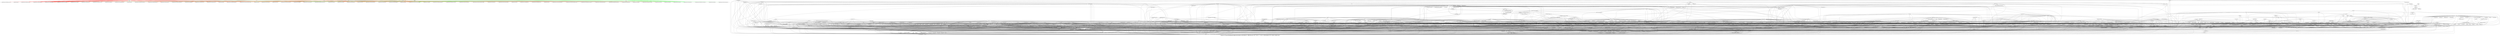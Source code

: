 digraph G {
graph [ fontsize = 36,
label = "/home/cs578user/Desktop/ArchRecOut/chukwa_nb/chukwa-0._RELAX_java_2017-03-07_17_49_15_256/chukwa-0.6.0_relax_clusters.dot"];
	 "adaptor" -> "edu.berkeley.chukwa_xtrace" [color="red"];
	 "adaptor" -> "edu.berkeley.chukwa_xtrace" [color="red"];
	 "adaptor" -> "org.apache.hadoop.chukwa" [color="red"];
	 "adaptor" -> "org.apache.hadoop.chukwa" [color="red"];
	 "adaptor" -> "org.apache.hadoop.chukwa" [color="red"];
	 "adaptor" -> "org.apache.hadoop.chukwa.analysis.salsa.fsm" [color="red"];
	 "adaptor" -> "org.apache.hadoop.chukwa.analysis.salsa.fsm" [color="red"];
	 "adaptor" -> "org.apache.hadoop.chukwa.analysis.salsa.fsm" [color="red"];
	 "adaptor" -> "org.apache.hadoop.chukwa.analysis.salsa.fsm" [color="red"];
	 "adaptor" -> "org.apache.hadoop.chukwa.datacollection" [color="red"];
	 "adaptor" -> "org.apache.hadoop.chukwa.datacollection" [color="red"];
	 "adaptor" -> "org.apache.hadoop.chukwa.datacollection.adaptor" [color="red"];
	 "adaptor" -> "org.apache.hadoop.chukwa.datacollection.adaptor" [color="red"];
	 "adaptor" -> "org.apache.hadoop.chukwa.datacollection.adaptor" [color="red"];
	 "adaptor" -> "org.apache.hadoop.chukwa.datacollection.adaptor" [color="red"];
	 "adaptor" -> "org.apache.hadoop.chukwa.datacollection.adaptor" [color="red"];
	 "adaptor" -> "org.apache.hadoop.chukwa.datacollection.adaptor" [color="red"];
	 "adaptor" -> "org.apache.hadoop.chukwa.datacollection.adaptor" [color="red"];
	 "adaptor" -> "org.apache.hadoop.chukwa.datacollection.adaptor" [color="red"];
	 "adaptor" -> "org.apache.hadoop.chukwa.datacollection.adaptor" [color="red"];
	 "adaptor" -> "org.apache.hadoop.chukwa.datacollection.adaptor" [color="red"];
	 "adaptor" -> "org.apache.hadoop.chukwa.datacollection.adaptor" [color="red"];
	 "adaptor" -> "org.apache.hadoop.chukwa.datacollection.adaptor" [color="red"];
	 "adaptor" -> "org.apache.hadoop.chukwa.datacollection.adaptor" [color="red"];
	 "adaptor" -> "org.apache.hadoop.chukwa.datacollection.adaptor" [color="red"];
	 "adaptor" -> "org.apache.hadoop.chukwa.datacollection.adaptor" [color="red"];
	 "adaptor" -> "org.apache.hadoop.chukwa.datacollection.adaptor" [color="red"];
	 "adaptor" -> "org.apache.hadoop.chukwa.datacollection.adaptor" [color="red"];
	 "adaptor" -> "org.apache.hadoop.chukwa.datacollection.adaptor" [color="red"];
	 "adaptor" -> "org.apache.hadoop.chukwa.datacollection.adaptor" [color="red"];
	 "adaptor" -> "org.apache.hadoop.chukwa.datacollection.adaptor" [color="red"];
	 "adaptor" -> "org.apache.hadoop.chukwa.datacollection.adaptor" [color="red"];
	 "adaptor" -> "org.apache.hadoop.chukwa.datacollection.adaptor" [color="red"];
	 "adaptor" -> "org.apache.hadoop.chukwa.datacollection.adaptor" [color="red"];
	 "adaptor" -> "org.apache.hadoop.chukwa.datacollection.adaptor.filetailer" [color="red"];
	 "adaptor" -> "org.apache.hadoop.chukwa.datacollection.adaptor.filetailer" [color="red"];
	 "adaptor" -> "org.apache.hadoop.chukwa.datacollection.adaptor.filetailer" [color="red"];
	 "adaptor" -> "org.apache.hadoop.chukwa.datacollection.adaptor.filetailer" [color="red"];
	 "adaptor" -> "org.apache.hadoop.chukwa.datacollection.adaptor.filetailer" [color="red"];
	 "adaptor" -> "org.apache.hadoop.chukwa.datacollection.adaptor.filetailer" [color="red"];
	 "adaptor" -> "org.apache.hadoop.chukwa.datacollection.adaptor.filetailer" [color="red"];
	 "adaptor" -> "org.apache.hadoop.chukwa.datacollection.adaptor.filetailer" [color="red"];
	 "adaptor" -> "org.apache.hadoop.chukwa.datacollection.adaptor.filetailer" [color="red"];
	 "adaptor" -> "org.apache.hadoop.chukwa.datacollection.adaptor.filetailer" [color="red"];
	 "adaptor" -> "org.apache.hadoop.chukwa.datacollection.adaptor.filetailer" [color="red"];
	 "adaptor" -> "org.apache.hadoop.chukwa.datacollection.adaptor.filetailer" [color="red"];
	 "adaptor" -> "org.apache.hadoop.chukwa.datacollection.adaptor.filetailer" [color="red"];
	 "adaptor" -> "org.apache.hadoop.chukwa.datacollection.adaptor.jms" [color="red"];
	 "adaptor" -> "org.apache.hadoop.chukwa.datacollection.adaptor.jms" [color="red"];
	 "adaptor" -> "org.apache.hadoop.chukwa.datacollection.adaptor.jms" [color="red"];
	 "adaptor" -> "org.apache.hadoop.chukwa.datacollection.adaptor.sigar" [color="red"];
	 "adaptor" -> "org.apache.hadoop.chukwa.datacollection.agent" [color="red"];
	 "adaptor" -> "org.apache.hadoop.chukwa.datacollection.agent" [color="red"];
	 "adaptor" -> "org.apache.hadoop.chukwa.datacollection.agent" [color="red"];
	 "adaptor" -> "org.apache.hadoop.chukwa.datacollection.agent" [color="red"];
	 "adaptor" -> "org.apache.hadoop.chukwa.datacollection.agent" [color="red"];
	 "adaptor" -> "org.apache.hadoop.chukwa.datacollection.agent" [color="red"];
	 "adaptor" -> "org.apache.hadoop.chukwa.datacollection.agent" [color="red"];
	 "adaptor" -> "org.apache.hadoop.chukwa.datacollection.agent" [color="red"];
	 "adaptor" -> "org.apache.hadoop.chukwa.datacollection.agent" [color="red"];
	 "adaptor" -> "org.apache.hadoop.chukwa.datacollection.agent" [color="red"];
	 "adaptor" -> "org.apache.hadoop.chukwa.datacollection.agent.metrics" [color="red"];
	 "adaptor" -> "org.apache.hadoop.chukwa.datacollection.agent.rest" [color="red"];
	 "adaptor" -> "org.apache.hadoop.chukwa.datacollection.agent.rest" [color="red"];
	 "adaptor" -> "org.apache.hadoop.chukwa.datacollection.agent.rest" [color="red"];
	 "adaptor" -> "org.apache.hadoop.chukwa.datacollection.agent.rest" [color="red"];
	 "adaptor" -> "org.apache.hadoop.chukwa.datacollection.collector" [color="red"];
	 "adaptor" -> "org.apache.hadoop.chukwa.datacollection.collector" [color="red"];
	 "adaptor" -> "org.apache.hadoop.chukwa.datacollection.collector" [color="red"];
	 "adaptor" -> "org.apache.hadoop.chukwa.datacollection.collector" [color="red"];
	 "adaptor" -> "org.apache.hadoop.chukwa.datacollection.collector" [color="red"];
	 "adaptor" -> "org.apache.hadoop.chukwa.datacollection.collector" [color="red"];
	 "adaptor" -> "org.apache.hadoop.chukwa.datacollection.connector" [color="red"];
	 "adaptor" -> "org.apache.hadoop.chukwa.datacollection.connector" [color="red"];
	 "adaptor" -> "org.apache.hadoop.chukwa.datacollection.connector" [color="red"];
	 "adaptor" -> "org.apache.hadoop.chukwa.datacollection.controller" [color="red"];
	 "adaptor" -> "org.apache.hadoop.chukwa.datacollection.controller" [color="red"];
	 "adaptor" -> "org.apache.hadoop.chukwa.datacollection.sender" [color="red"];
	 "adaptor" -> "org.apache.hadoop.chukwa.datacollection.sender" [color="red"];
	 "adaptor" -> "org.apache.hadoop.chukwa.datacollection.sender" [color="red"];
	 "adaptor" -> "org.apache.hadoop.chukwa.datacollection.sender.metrics" [color="red"];
	 "adaptor" -> "org.apache.hadoop.chukwa.datacollection.test" [color="red"];
	 "adaptor" -> "org.apache.hadoop.chukwa.datacollection.test" [color="red"];
	 "adaptor" -> "org.apache.hadoop.chukwa.datacollection.test" [color="red"];
	 "adaptor" -> "org.apache.hadoop.chukwa.datacollection.writer" [color="red"];
	 "adaptor" -> "org.apache.hadoop.chukwa.datacollection.writer" [color="red"];
	 "adaptor" -> "org.apache.hadoop.chukwa.datacollection.writer" [color="red"];
	 "adaptor" -> "org.apache.hadoop.chukwa.datacollection.writer" [color="red"];
	 "adaptor" -> "org.apache.hadoop.chukwa.datacollection.writer" [color="red"];
	 "adaptor" -> "org.apache.hadoop.chukwa.datacollection.writer.solr" [color="red"];
	 "adaptor" -> "org.apache.hadoop.chukwa.datacollection.writer.solr" [color="red"];
	 "adaptor" -> "org.apache.hadoop.chukwa.dataloader" [color="red"];
	 "adaptor" -> "org.apache.hadoop.chukwa.dataloader" [color="red"];
	 "adaptor" -> "org.apache.hadoop.chukwa.datatrigger" [color="red"];
	 "adaptor" -> "org.apache.hadoop.chukwa.datatrigger" [color="red"];
	 "adaptor" -> "org.apache.hadoop.chukwa.extraction.archive" [color="red"];
	 "adaptor" -> "org.apache.hadoop.chukwa.extraction.demux" [color="red"];
	 "adaptor" -> "org.apache.hadoop.chukwa.extraction.demux" [color="red"];
	 "adaptor" -> "org.apache.hadoop.chukwa.extraction.demux.processor.mapper" [color="red"];
	 "adaptor" -> "org.apache.hadoop.chukwa.extraction.demux.processor.mapper" [color="red"];
	 "adaptor" -> "org.apache.hadoop.chukwa.extraction.demux.processor.mapper" [color="red"];
	 "adaptor" -> "org.apache.hadoop.chukwa.extraction.demux.processor.mapper" [color="red"];
	 "adaptor" -> "org.apache.hadoop.chukwa.extraction.demux.processor.mapper" [color="red"];
	 "adaptor" -> "org.apache.hadoop.chukwa.extraction.demux.processor.mapper" [color="red"];
	 "adaptor" -> "org.apache.hadoop.chukwa.extraction.demux.processor.mapper" [color="red"];
	 "adaptor" -> "org.apache.hadoop.chukwa.extraction.demux.processor.mapper" [color="red"];
	 "adaptor" -> "org.apache.hadoop.chukwa.extraction.demux.processor.mapper" [color="red"];
	 "adaptor" -> "org.apache.hadoop.chukwa.extraction.demux.processor.mapper" [color="red"];
	 "adaptor" -> "org.apache.hadoop.chukwa.extraction.demux.processor.mapper" [color="red"];
	 "adaptor" -> "org.apache.hadoop.chukwa.extraction.demux.processor.mapper" [color="red"];
	 "adaptor" -> "org.apache.hadoop.chukwa.extraction.demux.processor.mapper" [color="red"];
	 "adaptor" -> "org.apache.hadoop.chukwa.extraction.demux.processor.mapper" [color="red"];
	 "adaptor" -> "org.apache.hadoop.chukwa.extraction.demux.processor.mapper" [color="red"];
	 "adaptor" -> "org.apache.hadoop.chukwa.extraction.demux.processor.reducer" [color="red"];
	 "adaptor" -> "org.apache.hadoop.chukwa.extraction.demux.processor.reducer" [color="red"];
	 "adaptor" -> "org.apache.hadoop.chukwa.extraction.demux.processor.reducer" [color="red"];
	 "adaptor" -> "org.apache.hadoop.chukwa.extraction.demux.processor.reducer" [color="red"];
	 "adaptor" -> "org.apache.hadoop.chukwa.extraction.demux.processor.reducer" [color="red"];
	 "adaptor" -> "org.apache.hadoop.chukwa.extraction.engine" [color="red"];
	 "adaptor" -> "org.apache.hadoop.chukwa.extraction.engine" [color="red"];
	 "adaptor" -> "org.apache.hadoop.chukwa.extraction.engine" [color="red"];
	 "adaptor" -> "org.apache.hadoop.chukwa.extraction.engine" [color="red"];
	 "adaptor" -> "org.apache.hadoop.chukwa.extraction.engine.datasource" [color="red"];
	 "adaptor" -> "org.apache.hadoop.chukwa.extraction.engine.datasource.record" [color="red"];
	 "adaptor" -> "org.apache.hadoop.chukwa.hicc" [color="red"];
	 "adaptor" -> "org.apache.hadoop.chukwa.inputtools.jplugin" [color="red"];
	 "adaptor" -> "org.apache.hadoop.chukwa.inputtools.log4j" [color="red"];
	 "adaptor" -> "org.apache.hadoop.chukwa.pig" [color="red"];
	 "adaptor" -> "org.apache.hadoop.chukwa.rest.bean" [color="red"];
	 "adaptor" -> "org.apache.hadoop.chukwa.tools.backfilling" [color="red"];
	 "adaptor" -> "org.apache.hadoop.chukwa.tools.backfilling" [color="red"];
	 "adaptor" -> "org.apache.hadoop.chukwa.util" [color="red"];
	 "adaptor" -> "org.apache.hadoop.chukwa.util" [color="red"];
	 "adaptor" -> "org.apache.hadoop.chukwa.util" [color="red"];
	 "adaptor" -> "org.apache.hadoop.chukwa.validationframework.interceptor" [color="red"];
	 "adaptor" -> "org.apache.hadoop.mapred" [color="red"];
	 "bean" -> "org.apache.hadoop.chukwa" [color="green"];
	 "bean" -> "org.apache.hadoop.chukwa.analysis.salsa.fsm" [color="green"];
	 "bean" -> "org.apache.hadoop.chukwa.database" [color="green"];
	 "bean" -> "org.apache.hadoop.chukwa.datacollection.adaptor.JMX" [color="green"];
	 "bean" -> "org.apache.hadoop.chukwa.datacollection.agent.metrics" [color="green"];
	 "bean" -> "org.apache.hadoop.chukwa.datacollection.agent.metrics" [color="green"];
	 "bean" -> "org.apache.hadoop.chukwa.datacollection.connector" [color="green"];
	 "bean" -> "org.apache.hadoop.chukwa.datacollection.writer.hbase" [color="green"];
	 "bean" -> "org.apache.hadoop.chukwa.datacollection.writer.test.demux" [color="green"];
	 "bean" -> "org.apache.hadoop.chukwa.datastore" [color="green"];
	 "bean" -> "org.apache.hadoop.chukwa.extraction" [color="green"];
	 "bean" -> "org.apache.hadoop.chukwa.extraction.archive" [color="green"];
	 "bean" -> "org.apache.hadoop.chukwa.extraction.archive" [color="green"];
	 "bean" -> "org.apache.hadoop.chukwa.extraction.archive" [color="green"];
	 "bean" -> "org.apache.hadoop.chukwa.extraction.archive" [color="green"];
	 "bean" -> "org.apache.hadoop.chukwa.extraction.archive" [color="green"];
	 "bean" -> "org.apache.hadoop.chukwa.extraction.archive" [color="green"];
	 "bean" -> "org.apache.hadoop.chukwa.extraction.archive" [color="green"];
	 "bean" -> "org.apache.hadoop.chukwa.extraction.archive" [color="green"];
	 "bean" -> "org.apache.hadoop.chukwa.extraction.archive" [color="green"];
	 "bean" -> "org.apache.hadoop.chukwa.extraction.demux" [color="green"];
	 "bean" -> "org.apache.hadoop.chukwa.extraction.demux" [color="green"];
	 "bean" -> "org.apache.hadoop.chukwa.extraction.demux" [color="green"];
	 "bean" -> "org.apache.hadoop.chukwa.extraction.demux" [color="green"];
	 "bean" -> "org.apache.hadoop.chukwa.extraction.demux" [color="green"];
	 "bean" -> "org.apache.hadoop.chukwa.extraction.demux.processor.mapper" [color="green"];
	 "bean" -> "org.apache.hadoop.chukwa.extraction.demux.processor.mapper" [color="green"];
	 "bean" -> "org.apache.hadoop.chukwa.extraction.demux.processor.mapper" [color="green"];
	 "bean" -> "org.apache.hadoop.chukwa.extraction.demux.processor.mapper" [color="green"];
	 "bean" -> "org.apache.hadoop.chukwa.extraction.demux.processor.mapper" [color="green"];
	 "bean" -> "org.apache.hadoop.chukwa.extraction.demux.processor.mapper" [color="green"];
	 "bean" -> "org.apache.hadoop.chukwa.extraction.demux.processor.mapper" [color="green"];
	 "bean" -> "org.apache.hadoop.chukwa.extraction.demux.processor.mapper" [color="green"];
	 "bean" -> "org.apache.hadoop.chukwa.extraction.demux.processor.mapper" [color="green"];
	 "bean" -> "org.apache.hadoop.chukwa.extraction.demux.processor.mapper" [color="green"];
	 "bean" -> "org.apache.hadoop.chukwa.extraction.demux.processor.mapper" [color="green"];
	 "bean" -> "org.apache.hadoop.chukwa.extraction.demux.processor.reducer" [color="green"];
	 "bean" -> "org.apache.hadoop.chukwa.extraction.demux.processor.reducer" [color="green"];
	 "bean" -> "org.apache.hadoop.chukwa.extraction.engine" [color="green"];
	 "bean" -> "org.apache.hadoop.chukwa.extraction.engine" [color="green"];
	 "bean" -> "org.apache.hadoop.chukwa.extraction.engine" [color="green"];
	 "bean" -> "org.apache.hadoop.chukwa.extraction.engine.datasource" [color="green"];
	 "bean" -> "org.apache.hadoop.chukwa.extraction.engine.datasource.record" [color="green"];
	 "bean" -> "org.apache.hadoop.chukwa.hicc.rest" [color="green"];
	 "bean" -> "org.apache.hadoop.chukwa.inputtools.hdfsusage" [color="green"];
	 "bean" -> "org.apache.hadoop.chukwa.inputtools.plugin.pbsnode" [color="green"];
	 "bean" -> "org.apache.hadoop.chukwa.rest.bean" [color="green"];
	 "bean" -> "org.apache.hadoop.chukwa.rest.bean" [color="green"];
	 "bean" -> "org.apache.hadoop.chukwa.rest.bean" [color="green"];
	 "bean" -> "org.apache.hadoop.chukwa.rest.bean" [color="green"];
	 "bean" -> "org.apache.hadoop.chukwa.rest.bean" [color="green"];
	 "bean" -> "org.apache.hadoop.chukwa.rest.resource" [color="green"];
	 "bean" -> "org.apache.hadoop.chukwa.rest.resource" [color="green"];
	 "bean" -> "org.apache.hadoop.chukwa.rest.resource" [color="green"];
	 "bean" -> "org.apache.hadoop.chukwa.rest.resource" [color="green"];
	 "bean" -> "org.apache.hadoop.chukwa.rest.resource" [color="green"];
	 "bean" -> "org.apache.hadoop.chukwa.rest.resource" [color="green"];
	 "bean" -> "org.apache.hadoop.chukwa.rest.resource" [color="green"];
	 "bean" -> "org.apache.hadoop.chukwa.util" [color="green"];
	 "bean" -> "org.apache.hadoop.chukwa.validationframework.interceptor" [color="green"];
	 "gui" -> "org.apache.hadoop.chukwa.analysis.salsa.visualization" [color="chocolate2"];
	 "gui" -> "org.apache.hadoop.chukwa.hicc" [color="chocolate2"];
	 "gui" -> "org.apache.hadoop.chukwa.hicc" [color="chocolate2"];
	 "gui" -> "org.apache.hadoop.chukwa.hicc.bean" [color="chocolate2"];
	 "gui" -> "org.apache.hadoop.chukwa.rest.bean" [color="chocolate2"];
	 "io" -> "edu.berkeley.chukwa_xtrace" [color="aquamarine"];
	 "io" -> "org.apache.hadoop.chukwa" [color="aquamarine"];
	 "io" -> "org.apache.hadoop.chukwa" [color="aquamarine"];
	 "io" -> "org.apache.hadoop.chukwa" [color="aquamarine"];
	 "io" -> "org.apache.hadoop.chukwa" [color="aquamarine"];
	 "io" -> "org.apache.hadoop.chukwa" [color="aquamarine"];
	 "io" -> "org.apache.hadoop.chukwa.analysis.salsa.fsm" [color="aquamarine"];
	 "io" -> "org.apache.hadoop.chukwa.analysis.salsa.fsm" [color="aquamarine"];
	 "io" -> "org.apache.hadoop.chukwa.analysis.salsa.fsm" [color="aquamarine"];
	 "io" -> "org.apache.hadoop.chukwa.analysis.salsa.fsm" [color="aquamarine"];
	 "io" -> "org.apache.hadoop.chukwa.analysis.salsa.fsm" [color="aquamarine"];
	 "io" -> "org.apache.hadoop.chukwa.analysis.salsa.visualization" [color="aquamarine"];
	 "io" -> "org.apache.hadoop.chukwa.database" [color="aquamarine"];
	 "io" -> "org.apache.hadoop.chukwa.database" [color="aquamarine"];
	 "io" -> "org.apache.hadoop.chukwa.database" [color="aquamarine"];
	 "io" -> "org.apache.hadoop.chukwa.datacollection" [color="aquamarine"];
	 "io" -> "org.apache.hadoop.chukwa.datacollection.adaptor" [color="aquamarine"];
	 "io" -> "org.apache.hadoop.chukwa.datacollection.adaptor.filetailer" [color="aquamarine"];
	 "io" -> "org.apache.hadoop.chukwa.datacollection.adaptor.filetailer" [color="aquamarine"];
	 "io" -> "org.apache.hadoop.chukwa.datacollection.adaptor.filetailer" [color="aquamarine"];
	 "io" -> "org.apache.hadoop.chukwa.datacollection.collector.servlet" [color="aquamarine"];
	 "io" -> "org.apache.hadoop.chukwa.datacollection.collector.servlet" [color="aquamarine"];
	 "io" -> "org.apache.hadoop.chukwa.datacollection.writer" [color="aquamarine"];
	 "io" -> "org.apache.hadoop.chukwa.datacollection.writer" [color="aquamarine"];
	 "io" -> "org.apache.hadoop.chukwa.datacollection.writer" [color="aquamarine"];
	 "io" -> "org.apache.hadoop.chukwa.datacollection.writer" [color="aquamarine"];
	 "io" -> "org.apache.hadoop.chukwa.datacollection.writer" [color="aquamarine"];
	 "io" -> "org.apache.hadoop.chukwa.dataloader" [color="aquamarine"];
	 "io" -> "org.apache.hadoop.chukwa.extraction.archive" [color="aquamarine"];
	 "io" -> "org.apache.hadoop.chukwa.extraction.archive" [color="aquamarine"];
	 "io" -> "org.apache.hadoop.chukwa.extraction.demux" [color="aquamarine"];
	 "io" -> "org.apache.hadoop.chukwa.extraction.demux.processor" [color="aquamarine"];
	 "io" -> "org.apache.hadoop.chukwa.hicc" [color="aquamarine"];
	 "io" -> "org.apache.hadoop.chukwa.hicc" [color="aquamarine"];
	 "io" -> "org.apache.hadoop.chukwa.hicc" [color="aquamarine"];
	 "io" -> "org.apache.hadoop.chukwa.hicc.bean" [color="aquamarine"];
	 "io" -> "org.apache.hadoop.chukwa.inputtools" [color="aquamarine"];
	 "io" -> "org.apache.hadoop.chukwa.inputtools.log4j" [color="aquamarine"];
	 "io" -> "org.apache.hadoop.chukwa.tools.backfilling" [color="aquamarine"];
	 "io" -> "org.apache.hadoop.chukwa.util" [color="aquamarine"];
	 "io" -> "org.apache.hadoop.chukwa.util" [color="aquamarine"];
	 "io" -> "org.apache.hadoop.chukwa.util" [color="aquamarine"];
	 "io" -> "org.apache.hadoop.chukwa.util" [color="aquamarine"];
	 "no_match" -> "org.apache.hadoop.chukwa" [color="black"];
	 "no_match" -> "org.apache.hadoop.chukwa.analysis.salsa.fsm" [color="black"];
	 "no_match" -> "org.apache.hadoop.chukwa.datacollection.adaptor.JMX" [color="black"];
	 "no_match" -> "org.apache.hadoop.chukwa.datacollection.agent" [color="black"];
	 "no_match" -> "org.apache.hadoop.chukwa.datacollection.agent.metrics" [color="black"];
	 "no_match" -> "org.apache.hadoop.chukwa.datacollection.writer" [color="black"];
	 "no_match" -> "org.apache.hadoop.chukwa.datacollection.writer.hbase" [color="black"];
	 "no_match" -> "org.apache.hadoop.chukwa.datastore" [color="black"];
	 "no_match" -> "org.apache.hadoop.chukwa.extraction.demux.processor" [color="black"];
	 "no_match" -> "org.apache.hadoop.chukwa.extraction.demux.processor.mapper" [color="black"];
	 "no_match" -> "org.apache.hadoop.chukwa.extraction.engine" [color="black"];
	 "no_match" -> "org.apache.hadoop.chukwa.inputtools.plugin.metrics" [color="black"];
	 "security" -> "edu.berkeley.chukwa_xtrace" [color="burlywood"];
	 "security" -> "org.apache.hadoop.chukwa" [color="burlywood"];
	 "security" -> "org.apache.hadoop.chukwa" [color="burlywood"];
	 "security" -> "org.apache.hadoop.chukwa" [color="burlywood"];
	 "security" -> "org.apache.hadoop.chukwa.analysis.salsa.fsm" [color="burlywood"];
	 "security" -> "org.apache.hadoop.chukwa.database" [color="burlywood"];
	 "security" -> "org.apache.hadoop.chukwa.database" [color="burlywood"];
	 "security" -> "org.apache.hadoop.chukwa.database" [color="burlywood"];
	 "security" -> "org.apache.hadoop.chukwa.database" [color="burlywood"];
	 "security" -> "org.apache.hadoop.chukwa.database" [color="burlywood"];
	 "security" -> "org.apache.hadoop.chukwa.database" [color="burlywood"];
	 "security" -> "org.apache.hadoop.chukwa.database" [color="burlywood"];
	 "security" -> "org.apache.hadoop.chukwa.database" [color="burlywood"];
	 "security" -> "org.apache.hadoop.chukwa.database" [color="burlywood"];
	 "security" -> "org.apache.hadoop.chukwa.datacollection" [color="burlywood"];
	 "security" -> "org.apache.hadoop.chukwa.datacollection" [color="burlywood"];
	 "security" -> "org.apache.hadoop.chukwa.datacollection.adaptor" [color="burlywood"];
	 "security" -> "org.apache.hadoop.chukwa.datacollection.adaptor" [color="burlywood"];
	 "security" -> "org.apache.hadoop.chukwa.datacollection.adaptor" [color="burlywood"];
	 "security" -> "org.apache.hadoop.chukwa.datacollection.adaptor" [color="burlywood"];
	 "security" -> "org.apache.hadoop.chukwa.datacollection.adaptor" [color="burlywood"];
	 "security" -> "org.apache.hadoop.chukwa.datacollection.adaptor.JMX" [color="burlywood"];
	 "security" -> "org.apache.hadoop.chukwa.datacollection.adaptor.JMX" [color="burlywood"];
	 "security" -> "org.apache.hadoop.chukwa.datacollection.adaptor.filetailer" [color="burlywood"];
	 "security" -> "org.apache.hadoop.chukwa.datacollection.adaptor.filetailer" [color="burlywood"];
	 "security" -> "org.apache.hadoop.chukwa.datacollection.adaptor.jms" [color="burlywood"];
	 "security" -> "org.apache.hadoop.chukwa.datacollection.adaptor.jms" [color="burlywood"];
	 "security" -> "org.apache.hadoop.chukwa.datacollection.adaptor.jms" [color="burlywood"];
	 "security" -> "org.apache.hadoop.chukwa.datacollection.adaptor.sigar" [color="burlywood"];
	 "security" -> "org.apache.hadoop.chukwa.datacollection.agent" [color="burlywood"];
	 "security" -> "org.apache.hadoop.chukwa.datacollection.collector" [color="burlywood"];
	 "security" -> "org.apache.hadoop.chukwa.datacollection.collector.servlet" [color="burlywood"];
	 "security" -> "org.apache.hadoop.chukwa.datacollection.collector.servlet" [color="burlywood"];
	 "security" -> "org.apache.hadoop.chukwa.datacollection.connector.http" [color="burlywood"];
	 "security" -> "org.apache.hadoop.chukwa.datacollection.sender" [color="burlywood"];
	 "security" -> "org.apache.hadoop.chukwa.datacollection.sender" [color="burlywood"];
	 "security" -> "org.apache.hadoop.chukwa.datacollection.sender" [color="burlywood"];
	 "security" -> "org.apache.hadoop.chukwa.datacollection.test" [color="burlywood"];
	 "security" -> "org.apache.hadoop.chukwa.datacollection.writer" [color="burlywood"];
	 "security" -> "org.apache.hadoop.chukwa.datacollection.writer" [color="burlywood"];
	 "security" -> "org.apache.hadoop.chukwa.datacollection.writer" [color="burlywood"];
	 "security" -> "org.apache.hadoop.chukwa.datacollection.writer" [color="burlywood"];
	 "security" -> "org.apache.hadoop.chukwa.datacollection.writer" [color="burlywood"];
	 "security" -> "org.apache.hadoop.chukwa.datacollection.writer.hbase" [color="burlywood"];
	 "security" -> "org.apache.hadoop.chukwa.datacollection.writer.hbase" [color="burlywood"];
	 "security" -> "org.apache.hadoop.chukwa.datacollection.writer.localfs" [color="burlywood"];
	 "security" -> "org.apache.hadoop.chukwa.datacollection.writer.localfs" [color="burlywood"];
	 "security" -> "org.apache.hadoop.chukwa.dataloader" [color="burlywood"];
	 "security" -> "org.apache.hadoop.chukwa.dataloader" [color="burlywood"];
	 "security" -> "org.apache.hadoop.chukwa.dataloader" [color="burlywood"];
	 "security" -> "org.apache.hadoop.chukwa.dataloader" [color="burlywood"];
	 "security" -> "org.apache.hadoop.chukwa.datastore" [color="burlywood"];
	 "security" -> "org.apache.hadoop.chukwa.datastore" [color="burlywood"];
	 "security" -> "org.apache.hadoop.chukwa.datatrigger" [color="burlywood"];
	 "security" -> "org.apache.hadoop.chukwa.extraction.demux" [color="burlywood"];
	 "security" -> "org.apache.hadoop.chukwa.extraction.demux" [color="burlywood"];
	 "security" -> "org.apache.hadoop.chukwa.extraction.demux" [color="burlywood"];
	 "security" -> "org.apache.hadoop.chukwa.extraction.demux" [color="burlywood"];
	 "security" -> "org.apache.hadoop.chukwa.extraction.demux" [color="burlywood"];
	 "security" -> "org.apache.hadoop.chukwa.extraction.demux" [color="burlywood"];
	 "security" -> "org.apache.hadoop.chukwa.extraction.demux" [color="burlywood"];
	 "security" -> "org.apache.hadoop.chukwa.extraction.demux" [color="burlywood"];
	 "security" -> "org.apache.hadoop.chukwa.extraction.demux.processor.mapper" [color="burlywood"];
	 "security" -> "org.apache.hadoop.chukwa.extraction.demux.processor.mapper" [color="burlywood"];
	 "security" -> "org.apache.hadoop.chukwa.extraction.demux.processor.mapper" [color="burlywood"];
	 "security" -> "org.apache.hadoop.chukwa.extraction.demux.processor.mapper" [color="burlywood"];
	 "security" -> "org.apache.hadoop.chukwa.extraction.demux.processor.mapper" [color="burlywood"];
	 "security" -> "org.apache.hadoop.chukwa.extraction.demux.processor.mapper" [color="burlywood"];
	 "security" -> "org.apache.hadoop.chukwa.extraction.demux.processor.mapper" [color="burlywood"];
	 "security" -> "org.apache.hadoop.chukwa.extraction.demux.processor.mapper" [color="burlywood"];
	 "security" -> "org.apache.hadoop.chukwa.extraction.demux.processor.mapper" [color="burlywood"];
	 "security" -> "org.apache.hadoop.chukwa.extraction.demux.processor.mapper" [color="burlywood"];
	 "security" -> "org.apache.hadoop.chukwa.extraction.demux.processor.mapper" [color="burlywood"];
	 "security" -> "org.apache.hadoop.chukwa.extraction.demux.processor.mapper" [color="burlywood"];
	 "security" -> "org.apache.hadoop.chukwa.extraction.demux.processor.mapper" [color="burlywood"];
	 "security" -> "org.apache.hadoop.chukwa.extraction.demux.processor.mapper" [color="burlywood"];
	 "security" -> "org.apache.hadoop.chukwa.extraction.demux.processor.mapper" [color="burlywood"];
	 "security" -> "org.apache.hadoop.chukwa.extraction.demux.processor.mapper" [color="burlywood"];
	 "security" -> "org.apache.hadoop.chukwa.extraction.demux.processor.mapper" [color="burlywood"];
	 "security" -> "org.apache.hadoop.chukwa.extraction.demux.processor.mapper" [color="burlywood"];
	 "security" -> "org.apache.hadoop.chukwa.extraction.demux.processor.mapper" [color="burlywood"];
	 "security" -> "org.apache.hadoop.chukwa.extraction.demux.processor.mapper" [color="burlywood"];
	 "security" -> "org.apache.hadoop.chukwa.extraction.demux.processor.mapper" [color="burlywood"];
	 "security" -> "org.apache.hadoop.chukwa.extraction.demux.processor.reducer" [color="burlywood"];
	 "security" -> "org.apache.hadoop.chukwa.extraction.demux.processor.reducer" [color="burlywood"];
	 "security" -> "org.apache.hadoop.chukwa.extraction.engine" [color="burlywood"];
	 "security" -> "org.apache.hadoop.chukwa.extraction.engine.datasource" [color="burlywood"];
	 "security" -> "org.apache.hadoop.chukwa.extraction.engine.datasource" [color="burlywood"];
	 "security" -> "org.apache.hadoop.chukwa.extraction.engine.datasource.database" [color="burlywood"];
	 "security" -> "org.apache.hadoop.chukwa.extraction.engine.datasource.record" [color="burlywood"];
	 "security" -> "org.apache.hadoop.chukwa.extraction.engine.datasource.record" [color="burlywood"];
	 "security" -> "org.apache.hadoop.chukwa.extraction.engine.datasource.record" [color="burlywood"];
	 "security" -> "org.apache.hadoop.chukwa.extraction.engine.datasource.record" [color="burlywood"];
	 "security" -> "org.apache.hadoop.chukwa.hicc" [color="burlywood"];
	 "security" -> "org.apache.hadoop.chukwa.hicc" [color="burlywood"];
	 "security" -> "org.apache.hadoop.chukwa.hicc" [color="burlywood"];
	 "security" -> "org.apache.hadoop.chukwa.hicc" [color="burlywood"];
	 "security" -> "org.apache.hadoop.chukwa.hicc" [color="burlywood"];
	 "security" -> "org.apache.hadoop.chukwa.hicc" [color="burlywood"];
	 "security" -> "org.apache.hadoop.chukwa.hicc" [color="burlywood"];
	 "security" -> "org.apache.hadoop.chukwa.hicc" [color="burlywood"];
	 "security" -> "org.apache.hadoop.chukwa.hicc" [color="burlywood"];
	 "security" -> "org.apache.hadoop.chukwa.hicc" [color="burlywood"];
	 "security" -> "org.apache.hadoop.chukwa.hicc.rest" [color="burlywood"];
	 "security" -> "org.apache.hadoop.chukwa.inputtools" [color="burlywood"];
	 "security" -> "org.apache.hadoop.chukwa.inputtools.hdfsusage" [color="burlywood"];
	 "security" -> "org.apache.hadoop.chukwa.inputtools.hdfsusage" [color="burlywood"];
	 "security" -> "org.apache.hadoop.chukwa.inputtools.jplugin" [color="burlywood"];
	 "security" -> "org.apache.hadoop.chukwa.inputtools.log4j" [color="burlywood"];
	 "security" -> "org.apache.hadoop.chukwa.inputtools.log4j" [color="burlywood"];
	 "security" -> "org.apache.hadoop.chukwa.inputtools.log4j" [color="burlywood"];
	 "security" -> "org.apache.hadoop.chukwa.inputtools.log4j" [color="burlywood"];
	 "security" -> "org.apache.hadoop.chukwa.inputtools.log4j" [color="burlywood"];
	 "security" -> "org.apache.hadoop.chukwa.inputtools.mdl" [color="burlywood"];
	 "security" -> "org.apache.hadoop.chukwa.inputtools.mdl" [color="burlywood"];
	 "security" -> "org.apache.hadoop.chukwa.inputtools.mdl" [color="burlywood"];
	 "security" -> "org.apache.hadoop.chukwa.inputtools.mdl" [color="burlywood"];
	 "security" -> "org.apache.hadoop.chukwa.inputtools.mdl" [color="burlywood"];
	 "security" -> "org.apache.hadoop.chukwa.inputtools.mdl" [color="burlywood"];
	 "security" -> "org.apache.hadoop.chukwa.inputtools.plugin" [color="burlywood"];
	 "security" -> "org.apache.hadoop.chukwa.inputtools.plugin.metrics" [color="burlywood"];
	 "security" -> "org.apache.hadoop.chukwa.inputtools.plugin.nodeactivity" [color="burlywood"];
	 "security" -> "org.apache.hadoop.chukwa.pig" [color="burlywood"];
	 "security" -> "org.apache.hadoop.chukwa.rest.bean" [color="burlywood"];
	 "security" -> "org.apache.hadoop.chukwa.rest.bean" [color="burlywood"];
	 "security" -> "org.apache.hadoop.chukwa.rest.bean" [color="burlywood"];
	 "security" -> "org.apache.hadoop.chukwa.rest.bean" [color="burlywood"];
	 "security" -> "org.apache.hadoop.chukwa.rest.bean" [color="burlywood"];
	 "security" -> "org.apache.hadoop.chukwa.rest.resource" [color="burlywood"];
	 "security" -> "org.apache.hadoop.chukwa.rest.resource" [color="burlywood"];
	 "security" -> "org.apache.hadoop.chukwa.rest.resource" [color="burlywood"];
	 "security" -> "org.apache.hadoop.chukwa.rest.resource" [color="burlywood"];
	 "security" -> "org.apache.hadoop.chukwa.tools" [color="burlywood"];
	 "security" -> "org.apache.hadoop.chukwa.util" [color="burlywood"];
	 "security" -> "org.apache.hadoop.chukwa.util" [color="burlywood"];
	 "security" -> "org.apache.hadoop.chukwa.util" [color="burlywood"];
	 "security" -> "org.apache.hadoop.chukwa.util" [color="burlywood"];
	 "security" -> "org.apache.hadoop.chukwa.util" [color="burlywood"];
	 "security" -> "org.apache.hadoop.chukwa.util" [color="burlywood"];
	 "security" -> "org.apache.hadoop.chukwa.util" [color="burlywood"];
	 "security" -> "org.apache.hadoop.chukwa.util" [color="burlywood"];
	 "security" -> "org.apache.hadoop.chukwa.util" [color="burlywood"];
	 "security" -> "org.apache.hadoop.chukwa.util" [color="burlywood"];
	 "security" -> "org.apache.hadoop.chukwa.util" [color="burlywood"];
	 "security" -> "org.apache.hadoop.chukwa.util" [color="burlywood"];
	 "security" -> "org.apache.hadoop.chukwa.util" [color="burlywood"];
	 "security" -> "org.apache.hadoop.chukwa.util" [color="burlywood"];
	 "security" -> "org.apache.hadoop.chukwa.util" [color="burlywood"];
	 "security" -> "org.apache.hadoop.chukwa.util" [color="burlywood"];
	 "security" -> "org.apache.hadoop.chukwa.util" [color="burlywood"];
	 "security" -> "org.apache.hadoop.chukwa.util" [color="burlywood"];
	 "security" -> "org.apache.hadoop.chukwa.util" [color="burlywood"];
	 "security" -> "org.apache.hadoop.chukwa.util" [color="burlywood"];
	 "security" -> "org.apache.hadoop.chukwa.validationframework" [color="burlywood"];
	 "security" -> "org.apache.hadoop.chukwa.validationframework" [color="burlywood"];
	 "security" -> "org.apache.hadoop.chukwa.validationframework.interceptor" [color="burlywood"];
	 "security" -> "org.apache.hadoop.chukwa.validationframework.util" [color="burlywood"];
	 "security" -> "org.apache.hadoop.chukwa.validationframework.util" [color="burlywood"];
	 "security" -> "org.apache.hadoop.metrics.spi" [color="burlywood"];
	 "sound" -> "org.apache.hadoop.chukwa.extraction.demux.processor.mapper" [color="chartreuse"];
	 "xml" -> "org.apache.hadoop.chukwa" [color="coral"];
	 "xml" -> "org.apache.hadoop.chukwa" [color="coral"];
	 "xml" -> "org.apache.hadoop.chukwa" [color="coral"];
	 "xml" -> "org.apache.hadoop.chukwa.conf" [color="coral"];
	 "xml" -> "org.apache.hadoop.chukwa.datacollection.adaptor.JMX" [color="coral"];
	 "xml" -> "org.apache.hadoop.chukwa.datacollection.agent.rest" [color="coral"];
	 "xml" -> "org.apache.hadoop.chukwa.datacollection.agent.rest" [color="coral"];
	 "xml" -> "org.apache.hadoop.chukwa.datacollection.agent.rest" [color="coral"];
	 "xml" -> "org.apache.hadoop.chukwa.datacollection.agent.rest" [color="coral"];
	 "xml" -> "org.apache.hadoop.chukwa.datacollection.controller" [color="coral"];
	 "xml" -> "org.apache.hadoop.chukwa.datacollection.sender.metrics" [color="coral"];
	 "xml" -> "org.apache.hadoop.chukwa.extraction.demux" [color="coral"];
	 "xml" -> "org.apache.hadoop.chukwa.extraction.demux.processor.mapper" [color="coral"];
	 "xml" -> "org.apache.hadoop.chukwa.extraction.demux.processor.mapper" [color="coral"];
	 "xml" -> "org.apache.hadoop.chukwa.extraction.demux.processor.reducer" [color="coral"];
	 "xml" -> "org.apache.hadoop.chukwa.extraction.engine" [color="coral"];
	 "xml" -> "org.apache.hadoop.chukwa.hicc" [color="coral"];
	 "xml" -> "org.apache.hadoop.chukwa.hicc.bean" [color="coral"];
	 "xml" -> "org.apache.hadoop.chukwa.inputtools.hdfsusage" [color="coral"];
	 "xml" -> "org.apache.hadoop.chukwa.inputtools.hdfsusage" [color="coral"];
	 "xml" -> "org.apache.hadoop.chukwa.inputtools.hdfsusage" [color="coral"];
	 "xml" -> "org.apache.hadoop.chukwa.inputtools.jplugin" [color="coral"];
	 "xml" -> "org.apache.hadoop.chukwa.inputtools.jplugin" [color="coral"];
	 "xml" -> "org.apache.hadoop.chukwa.inputtools.jplugin" [color="coral"];
	 "xml" -> "org.apache.hadoop.chukwa.inputtools.jplugin" [color="coral"];
	 "xml" -> "org.apache.hadoop.chukwa.inputtools.plugin" [color="coral"];
	 "xml" -> "org.apache.hadoop.chukwa.util" [color="coral"];
	 "xml" -> "org.apache.hadoop.chukwa.util" [color="coral"];
	 "xml" -> "org.apache.hadoop.chukwa.util" [color="coral"];
	 "xml" -> "org.apache.hadoop.chukwa.util" [color="coral"];
	 "xml" -> "org.apache.hadoop.chukwa.util" [color="coral"];
	 "xml" -> "org.apache.hadoop.chukwa.util" [color="coral"];
	 "AbstractAdaptor" -> "Adaptor";
	 "AbstractAdaptor" -> "AdaptorException";
	 "AbstractAdaptor" -> "AdaptorManager";
	 "AbstractAdaptor" -> "AdaptorShutdownPolicy";
	 "AbstractAdaptor" -> "ChunkReceiver";
	 "AbstractMetricsContext" -> "AbstractMetricsContext#1";
	 "AbstractMetricsContext" -> "AbstractMetricsContext#MetricMap";
	 "AbstractMetricsContext" -> "AbstractMetricsContext#RecordMap";
	 "AbstractMetricsContext" -> "AbstractMetricsContext#TagMap";
	 "AbstractMetricsContext" -> "ContextFactory";
	 "AbstractMetricsContext" -> "MetricValue";
	 "AbstractMetricsContext" -> "MetricsContext";
	 "AbstractMetricsContext" -> "MetricsException";
	 "AbstractMetricsContext" -> "MetricsRecord";
	 "AbstractMetricsContext" -> "MetricsRecordImpl";
	 "AbstractMetricsContext" -> "OutputRecord";
	 "AbstractMetricsContext" -> "Updater";
	 "AbstractMetricsContext#1" -> "AbstractMetricsContext";
	 "AbstractMetricsContext#MetricMap" -> "AbstractMetricsContext";
	 "AbstractMetricsContext#RecordMap" -> "AbstractMetricsContext";
	 "AbstractMetricsContext#RecordMap" -> "AbstractMetricsContext#MetricMap";
	 "AbstractMetricsContext#RecordMap" -> "AbstractMetricsContext#TagMap";
	 "AbstractMetricsContext#TagMap" -> "AbstractMetricsContext";
	 "AbstractProcessor" -> "ChukwaArchiveKey";
	 "AbstractProcessor" -> "ChukwaRecord";
	 "AbstractProcessor" -> "ChukwaRecordKey";
	 "AbstractProcessor" -> "Chunk";
	 "AbstractProcessor" -> "ChunkSaver";
	 "AbstractProcessor" -> "Logger";
	 "AbstractProcessor" -> "MapProcessor";
	 "AbstractProcessor" -> "OutputCollector";
	 "AbstractProcessor" -> "Record";
	 "AbstractProcessor" -> "RecordConstants";
	 "AbstractProcessor" -> "Reporter";
	 "AbstractWrapper" -> "Adaptor";
	 "AbstractWrapper" -> "AdaptorException";
	 "AbstractWrapper" -> "AdaptorFactory";
	 "AbstractWrapper" -> "AdaptorManager";
	 "AbstractWrapper" -> "AdaptorShutdownPolicy";
	 "AbstractWrapper" -> "Chunk";
	 "AbstractWrapper" -> "ChunkReceiver";
	 "AbstractWrapper" -> "NotifyOnCommitAdaptor";
	 "Adaptor" -> "AdaptorException";
	 "Adaptor" -> "AdaptorManager";
	 "Adaptor" -> "AdaptorShutdownPolicy";
	 "Adaptor" -> "ChunkReceiver";
	 "AdaptorController" -> "Adaptor";
	 "AdaptorController" -> "AdaptorAveragedRate";
	 "AdaptorController" -> "AdaptorConfig";
	 "AdaptorController" -> "AdaptorException";
	 "AdaptorController" -> "AdaptorInfo";
	 "AdaptorController" -> "AdaptorList";
	 "AdaptorController" -> "ChukwaAgent";
	 "AdaptorController" -> "Log";
	 "AdaptorController" -> "LogFactory";
	 "AdaptorController" -> "OffsetStatsManager";
	 "AdaptorFactory" -> "Adaptor";
	 "AdaptorFactory" -> "ChukwaAgent";
	 "AdaptorFactory" -> "Logger";
	 "AdaptorInfo" -> "AdaptorAveragedRate";
	 "AdaptorInfo" -> "AdaptorConfig";
	 "AdaptorList" -> "AdaptorInfo";
	 "AdaptorManager" -> "Adaptor";
	 "AdaptorManager" -> "AdaptorManager#1";
	 "AdaptorManager" -> "AdaptorShutdownPolicy";
	 "AdaptorManager" -> "Configuration";
	 "AdaptorManager#1" -> "Adaptor";
	 "AdaptorManager#1" -> "AdaptorManager";
	 "AdaptorManager#1" -> "AdaptorShutdownPolicy";
	 "AdaptorManager#1" -> "Configuration";
	 "AdaptorResetThread" -> "Adaptor";
	 "AdaptorResetThread" -> "AdaptorResetThread#AdaptorStat";
	 "AdaptorResetThread" -> "AdaptorShutdownPolicy";
	 "AdaptorResetThread" -> "AsyncAckSender";
	 "AdaptorResetThread" -> "ChukwaAgent";
	 "AdaptorResetThread" -> "ChukwaAgent#Offset";
	 "AdaptorResetThread" -> "ChukwaHttpSender";
	 "AdaptorResetThread" -> "ChukwaHttpSender#CommitListEntry";
	 "AdaptorResetThread" -> "CommitCheckServlet";
	 "AdaptorResetThread" -> "Configuration";
	 "AdaptorResetThread" -> "Logger";
	 "AdaptorResetThread" -> "SeqFileWriter";
	 "AdaptorResetThread#AdaptorStat" -> "AdaptorResetThread";
	 "AgentActivityMBean" -> "MBeanUtil";
	 "AgentActivityMBean" -> "MetricsDynamicMBeanBase";
	 "AgentActivityMBean" -> "MetricsRegistry";
	 "AgentControlSocketListener" -> "AgentControlSocketListener#ListenThread";
	 "AgentControlSocketListener" -> "ChukwaAgent";
	 "AgentControlSocketListener" -> "Configuration";
	 "AgentControlSocketListener" -> "ExceptionUtil";
	 "AgentControlSocketListener" -> "Logger";
	 "AgentControlSocketListener#ListenThread" -> "AdaptorException";
	 "AgentControlSocketListener#ListenThread" -> "AdaptorShutdownPolicy";
	 "AgentControlSocketListener#ListenThread" -> "AgentControlSocketListener";
	 "AgentControlSocketListener#ListenThread" -> "ChukwaAgent";
	 "AgentControlSocketListener#ListenThread" -> "Connector";
	 "AgentControlSocketListener#ListenThread" -> "ExceptionUtil";
	 "AgentControlSocketListener#ListenThread" -> "Logger";
	 "AgentMetrics" -> "AgentActivityMBean";
	 "AgentMetrics" -> "MetricsBase";
	 "AgentMetrics" -> "MetricsContext";
	 "AgentMetrics" -> "MetricsIntValue";
	 "AgentMetrics" -> "MetricsRecord";
	 "AgentMetrics" -> "MetricsRegistry";
	 "AgentMetrics" -> "MetricsTimeVaryingInt";
	 "AgentMetrics" -> "MetricsUtil";
	 "AgentMetrics" -> "Updater";
	 "Aggregator" -> "DatabaseWriter";
	 "Aggregator" -> "Log";
	 "Aggregator" -> "LogFactory";
	 "Aggregator" -> "Macro";
	 "Annotation" -> "Annotation#ColumnFamily";
	 "Annotation" -> "Annotation#RowKey";
	 "Annotation" -> "Annotation#Table";
	 "Annotation" -> "Annotation#Tables";
	 "Annotation#ColumnFamily" -> "Annotation";
	 "Annotation#RowKey" -> "Annotation";
	 "Annotation#Table" -> "Annotation";
	 "Annotation#Tables" -> "Annotation";
	 "Annotation#Tables" -> "Annotation#Table";
	 "AsyncAckSender" -> "Adaptor";
	 "AsyncAckSender" -> "AdaptorResetThread";
	 "AsyncAckSender" -> "AsyncAckSender#CommitPollThread";
	 "AsyncAckSender" -> "AsyncAckSender#DelayedCommit";
	 "AsyncAckSender" -> "ChukwaAgent";
	 "AsyncAckSender" -> "ChukwaHttpSender";
	 "AsyncAckSender" -> "ChukwaHttpSender#CommitListEntry";
	 "AsyncAckSender" -> "Configuration";
	 "AsyncAckSender" -> "DataFactory";
	 "AsyncAckSender" -> "HttpMethodBase";
	 "AsyncAckSender" -> "Logger";
	 "AsyncAckSender" -> "PostMethod";
	 "AsyncAckSender" -> "RetryListOfCollectors";
	 "AsyncAckSender" -> "ServletCollector";
	 "AsyncAckSender#CommitPollThread" -> "Adaptor";
	 "AsyncAckSender#CommitPollThread" -> "AdaptorResetThread";
	 "AsyncAckSender#CommitPollThread" -> "AsyncAckSender";
	 "AsyncAckSender#CommitPollThread" -> "AsyncAckSender#DelayedCommit";
	 "AsyncAckSender#CommitPollThread" -> "ChukwaAgent";
	 "AsyncAckSender#CommitPollThread" -> "ChukwaAgent#Offset";
	 "AsyncAckSender#CommitPollThread" -> "ChukwaHttpSender";
	 "AsyncAckSender#CommitPollThread" -> "CommitCheckServlet";
	 "AsyncAckSender#CommitPollThread" -> "Configuration";
	 "AsyncAckSender#CommitPollThread" -> "GetMethod";
	 "AsyncAckSender#CommitPollThread" -> "HttpMethodBase";
	 "AsyncAckSender#CommitPollThread" -> "Logger";
	 "AsyncAckSender#DelayedCommit" -> "Adaptor";
	 "AsyncAckSender#DelayedCommit" -> "AsyncAckSender";
	 "AsyncAckSender#DelayedCommit" -> "ChukwaHttpSender";
	 "AsyncAckSender#DelayedCommit" -> "ChukwaHttpSender#CommitListEntry";
	 "BackfillingLoader" -> "Adaptor";
	 "BackfillingLoader" -> "AdaptorException";
	 "BackfillingLoader" -> "AdaptorFactory";
	 "BackfillingLoader" -> "AdaptorManager";
	 "BackfillingLoader" -> "AdaptorShutdownPolicy";
	 "BackfillingLoader" -> "ChukwaConfiguration";
	 "BackfillingLoader" -> "ChunkImpl";
	 "BackfillingLoader" -> "ChunkQueue";
	 "BackfillingLoader" -> "ChunkReceiver";
	 "BackfillingLoader" -> "Configuration";
	 "BackfillingLoader" -> "Connector";
	 "BackfillingLoader" -> "DataFactory";
	 "BackfillingLoader" -> "Logger";
	 "BackfillingLoader" -> "QueueToWriterConnector";
	 "CatalogBean" -> "Log";
	 "CatalogBean" -> "LogFactory";
	 "CatalogBean" -> "WidgetBean";
	 "CategoryBean" -> "Log";
	 "CategoryBean" -> "LogFactory";
	 "CharFileTailingAdaptorUTF8" -> "Adaptor";
	 "CharFileTailingAdaptorUTF8" -> "Chunk";
	 "CharFileTailingAdaptorUTF8" -> "ChunkImpl";
	 "CharFileTailingAdaptorUTF8" -> "ChunkReceiver";
	 "CharFileTailingAdaptorUTF8" -> "FileTailingAdaptor";
	 "CharFileTailingAdaptorUTF8NewLineEscaped" -> "Adaptor";
	 "CharFileTailingAdaptorUTF8NewLineEscaped" -> "Chunk";
	 "CharFileTailingAdaptorUTF8NewLineEscaped" -> "ChunkImpl";
	 "CharFileTailingAdaptorUTF8NewLineEscaped" -> "ChunkReceiver";
	 "CharFileTailingAdaptorUTF8NewLineEscaped" -> "FileTailingAdaptor";
	 "CharFileTailingAdaptorUTF8NewLineEscaped" -> "RecordConstants";
	 "Chart" -> "ColorPicker";
	 "Chart" -> "JSONArray";
	 "Chart" -> "XssFilter";
	 "ChukwaAgent" -> "Adaptor";
	 "ChukwaAgent" -> "AdaptorException";
	 "ChukwaAgent" -> "AdaptorFactory";
	 "ChukwaAgent" -> "AdaptorManager";
	 "ChukwaAgent" -> "AdaptorNamingUtils";
	 "ChukwaAgent" -> "AdaptorShutdownPolicy";
	 "ChukwaAgent" -> "AgentControlSocketListener";
	 "ChukwaAgent" -> "AgentMetrics";
	 "ChukwaAgent" -> "BoundedThreadPool";
	 "ChukwaAgent" -> "ChukwaAgent#1";
	 "ChukwaAgent" -> "ChukwaAgent#AlreadyRunningException";
	 "ChukwaAgent" -> "ChukwaAgent#CheckpointTask";
	 "ChukwaAgent" -> "ChukwaAgent#Offset";
	 "ChukwaAgent" -> "ChukwaAgent#StatsCollectorTask";
	 "ChukwaAgent" -> "ChukwaConfiguration";
	 "ChukwaAgent" -> "ChukwaUtil";
	 "ChukwaAgent" -> "ChunkQueue";
	 "ChukwaAgent" -> "ChunkReceiver";
	 "ChukwaAgent" -> "Configuration";
	 "ChukwaAgent" -> "Connector";
	 "ChukwaAgent" -> "Connector";
	 "ChukwaAgent" -> "ConsoleOutConnector";
	 "ChukwaAgent" -> "Context";
	 "ChukwaAgent" -> "DaemonWatcher";
	 "ChukwaAgent" -> "DataFactory";
	 "ChukwaAgent" -> "ExceptionUtil";
	 "ChukwaAgent" -> "HandlerContainer";
	 "ChukwaAgent" -> "HttpConnector";
	 "ChukwaAgent" -> "Logger";
	 "ChukwaAgent" -> "MetricsIntValue";
	 "ChukwaAgent" -> "MetricsTimeVaryingInt";
	 "ChukwaAgent" -> "NotifyOnCommitAdaptor";
	 "ChukwaAgent" -> "OffsetStatsManager";
	 "ChukwaAgent" -> "SelectChannelConnector";
	 "ChukwaAgent" -> "Server";
	 "ChukwaAgent" -> "ServletContainer";
	 "ChukwaAgent" -> "ServletHolder";
	 "ChukwaAgent" -> "ThreadPool";
	 "ChukwaAgent#1" -> "ChukwaAgent";
	 "ChukwaAgent#AlreadyRunningException" -> "ChukwaAgent";
	 "ChukwaAgent#CheckpointTask" -> "ChukwaAgent";
	 "ChukwaAgent#CheckpointTask" -> "ChukwaAgent#1";
	 "ChukwaAgent#CheckpointTask" -> "Logger";
	 "ChukwaAgent#Offset" -> "ChukwaAgent";
	 "ChukwaAgent#StatsCollectorTask" -> "Adaptor";
	 "ChukwaAgent#StatsCollectorTask" -> "ChukwaAgent";
	 "ChukwaAgent#StatsCollectorTask" -> "ChukwaAgent#1";
	 "ChukwaAgent#StatsCollectorTask" -> "ChukwaAgent#Offset";
	 "ChukwaAgent#StatsCollectorTask" -> "OffsetStatsManager";
	 "ChukwaAgentController" -> "ChukwaAgentController#Adaptor";
	 "ChukwaAgentController" -> "ChukwaAgentController#AddAdaptorTask";
	 "ChukwaAgentController" -> "Logger";
	 "ChukwaAgentController#Adaptor" -> "ChukwaAgentController";
	 "ChukwaAgentController#Adaptor" -> "Logger";
	 "ChukwaAgentController#AddAdaptorTask" -> "ChukwaAgentController";
	 "ChukwaAgentController#AddAdaptorTask" -> "Logger";
	 "ChukwaArchiveBuilder" -> "ChukwaArchiveBuilder#UniqueKeyReduce";
	 "ChukwaArchiveBuilder" -> "ChukwaArchiveDailyOutputFormat";
	 "ChukwaArchiveBuilder" -> "ChukwaArchiveDailyPartitioner";
	 "ChukwaArchiveBuilder" -> "ChukwaArchiveDataTypeOutputFormat";
	 "ChukwaArchiveBuilder" -> "ChukwaArchiveDataTypePartitioner";
	 "ChukwaArchiveBuilder" -> "ChukwaArchiveHourlyOutputFormat";
	 "ChukwaArchiveBuilder" -> "ChukwaArchiveHourlyPartitioner";
	 "ChukwaArchiveBuilder" -> "ChukwaArchiveKey";
	 "ChukwaArchiveBuilder" -> "ChukwaArchiveStreamNameOutputFormat";
	 "ChukwaArchiveBuilder" -> "ChukwaArchiveStreamNamePartitioner";
	 "ChukwaArchiveBuilder" -> "ChukwaConfiguration";
	 "ChukwaArchiveBuilder" -> "ChunkImpl";
	 "ChukwaArchiveBuilder" -> "Configuration";
	 "ChukwaArchiveBuilder" -> "Configured";
	 "ChukwaArchiveBuilder" -> "FileInputFormat";
	 "ChukwaArchiveBuilder" -> "FileOutputFormat";
	 "ChukwaArchiveBuilder" -> "IdentityMapper";
	 "ChukwaArchiveBuilder" -> "JobClient";
	 "ChukwaArchiveBuilder" -> "JobConf";
	 "ChukwaArchiveBuilder" -> "Logger";
	 "ChukwaArchiveBuilder" -> "Path";
	 "ChukwaArchiveBuilder" -> "RunningJob";
	 "ChukwaArchiveBuilder" -> "SequenceFileInputFormat";
	 "ChukwaArchiveBuilder" -> "Tool";
	 "ChukwaArchiveBuilder" -> "ToolRunner";
	 "ChukwaArchiveBuilder#UniqueKeyReduce" -> "ChukwaArchiveBuilder";
	 "ChukwaArchiveBuilder#UniqueKeyReduce" -> "ChukwaArchiveKey";
	 "ChukwaArchiveBuilder#UniqueKeyReduce" -> "ChunkImpl";
	 "ChukwaArchiveBuilder#UniqueKeyReduce" -> "MapReduceBase";
	 "ChukwaArchiveBuilder#UniqueKeyReduce" -> "OutputCollector";
	 "ChukwaArchiveBuilder#UniqueKeyReduce" -> "Reducer";
	 "ChukwaArchiveBuilder#UniqueKeyReduce" -> "Reporter";
	 "ChukwaArchiveDailyOutputFormat" -> "ChukwaArchiveKey";
	 "ChukwaArchiveDailyOutputFormat" -> "ChunkImpl";
	 "ChukwaArchiveDailyOutputFormat" -> "Logger";
	 "ChukwaArchiveDailyOutputFormat" -> "MultipleSequenceFileOutputFormat";
	 "ChukwaArchiveDailyPartitioner" -> "ChukwaArchiveKey";
	 "ChukwaArchiveDailyPartitioner" -> "ChunkImpl";
	 "ChukwaArchiveDailyPartitioner" -> "JobConf";
	 "ChukwaArchiveDailyPartitioner" -> "Partitioner";
	 "ChukwaArchiveDataTypeOutputFormat" -> "ChukwaArchiveKey";
	 "ChukwaArchiveDataTypeOutputFormat" -> "Chunk";
	 "ChukwaArchiveDataTypeOutputFormat" -> "ChunkImpl";
	 "ChukwaArchiveDataTypeOutputFormat" -> "FileSystem";
	 "ChukwaArchiveDataTypeOutputFormat" -> "JobConf";
	 "ChukwaArchiveDataTypeOutputFormat" -> "Logger";
	 "ChukwaArchiveDataTypeOutputFormat" -> "MultipleSequenceFileOutputFormat";
	 "ChukwaArchiveDataTypeOutputFormat" -> "Progressable";
	 "ChukwaArchiveDataTypeOutputFormat" -> "RecordUtil";
	 "ChukwaArchiveDataTypeOutputFormat" -> "RecordWriter";
	 "ChukwaArchiveDataTypePartitioner" -> "ChukwaArchiveDataTypeOutputFormat";
	 "ChukwaArchiveDataTypePartitioner" -> "ChukwaArchiveKey";
	 "ChukwaArchiveDataTypePartitioner" -> "Chunk";
	 "ChukwaArchiveDataTypePartitioner" -> "ChunkImpl";
	 "ChukwaArchiveDataTypePartitioner" -> "JobConf";
	 "ChukwaArchiveDataTypePartitioner" -> "Partitioner";
	 "ChukwaArchiveDataTypePartitioner" -> "RecordUtil";
	 "ChukwaArchiveHourlyOutputFormat" -> "ChukwaArchiveKey";
	 "ChukwaArchiveHourlyOutputFormat" -> "ChunkImpl";
	 "ChukwaArchiveHourlyOutputFormat" -> "Logger";
	 "ChukwaArchiveHourlyOutputFormat" -> "MultipleSequenceFileOutputFormat";
	 "ChukwaArchiveHourlyPartitioner" -> "ChukwaArchiveKey";
	 "ChukwaArchiveHourlyPartitioner" -> "ChunkImpl";
	 "ChukwaArchiveHourlyPartitioner" -> "JobConf";
	 "ChukwaArchiveHourlyPartitioner" -> "Partitioner";
	 "ChukwaArchiveKey" -> "ChukwaArchiveKey#Comparator";
	 "ChukwaArchiveKey" -> "FieldTypeInfo";
	 "ChukwaArchiveKey" -> "Record";
	 "ChukwaArchiveKey" -> "RecordComparator";
	 "ChukwaArchiveKey" -> "RecordInput";
	 "ChukwaArchiveKey" -> "RecordOutput";
	 "ChukwaArchiveKey" -> "RecordTypeInfo";
	 "ChukwaArchiveKey" -> "TypeID";
	 "ChukwaArchiveKey" -> "Utils";
	 "ChukwaArchiveKey#Comparator" -> "ChukwaArchiveKey";
	 "ChukwaArchiveKey#Comparator" -> "RecordComparator";
	 "ChukwaArchiveKey#Comparator" -> "Utils";
	 "ChukwaArchiveManager" -> "CHUKWA_CONSTANT";
	 "ChukwaArchiveManager" -> "ChukwaArchiveBuilder";
	 "ChukwaArchiveManager" -> "ChukwaConfiguration";
	 "ChukwaArchiveManager" -> "Configuration";
	 "ChukwaArchiveManager" -> "DaemonWatcher";
	 "ChukwaArchiveManager" -> "FileStatus";
	 "ChukwaArchiveManager" -> "FileSystem";
	 "ChukwaArchiveManager" -> "Logger";
	 "ChukwaArchiveManager" -> "Path";
	 "ChukwaArchiveManager" -> "Tool";
	 "ChukwaArchiveManager" -> "ToolRunner";
	 "ChukwaArchiveStreamNameOutputFormat" -> "ChukwaArchiveKey";
	 "ChukwaArchiveStreamNameOutputFormat" -> "ChunkImpl";
	 "ChukwaArchiveStreamNameOutputFormat" -> "MultipleSequenceFileOutputFormat";
	 "ChukwaArchiveStreamNamePartitioner" -> "ChukwaArchiveKey";
	 "ChukwaArchiveStreamNamePartitioner" -> "ChunkImpl";
	 "ChukwaArchiveStreamNamePartitioner" -> "JobConf";
	 "ChukwaArchiveStreamNamePartitioner" -> "Partitioner";
	 "ChukwaConfiguration" -> "Configuration";
	 "ChukwaConfiguration" -> "Logger";
	 "ChukwaConfiguration" -> "Path";
	 "ChukwaDSInternalResult" -> "ChukwaRecordKey";
	 "ChukwaDSInternalResult" -> "Record";
	 "ChukwaDailyRollingFileAppender" -> "AdaptorNamingUtils";
	 "ChukwaDailyRollingFileAppender" -> "ChukwaAgentController";
	 "ChukwaDailyRollingFileAppender" -> "ChukwaDailyRollingFileAppender#LogFilter";
	 "ChukwaDailyRollingFileAppender" -> "ClientFinalizer";
	 "ChukwaDailyRollingFileAppender" -> "ErrorHandler";
	 "ChukwaDailyRollingFileAppender" -> "FileAppender";
	 "ChukwaDailyRollingFileAppender" -> "Layout";
	 "ChukwaDailyRollingFileAppender" -> "LogLog";
	 "ChukwaDailyRollingFileAppender" -> "Logger";
	 "ChukwaDailyRollingFileAppender" -> "LoggingEvent";
	 "ChukwaDailyRollingFileAppender" -> "QuietWriter";
	 "ChukwaDailyRollingFileAppender" -> "RecordConstants";
	 "ChukwaDailyRollingFileAppender" -> "RollingCalendar";
	 "ChukwaDailyRollingFileAppender#LogFilter" -> "ChukwaDailyRollingFileAppender";
	 "ChukwaFileParser" -> "ChukwaRecord";
	 "ChukwaFileParser" -> "FSDataInputStream";
	 "ChukwaFileParser" -> "FileSystem";
	 "ChukwaFileParser" -> "MalformedFileFormat";
	 "ChukwaFileParser" -> "Path";
	 "ChukwaFileParser" -> "Record";
	 "ChukwaHBaseStore" -> "ByteArrayComparable";
	 "ChukwaHBaseStore" -> "ColumnPrefixFilter";
	 "ChukwaHBaseStore" -> "CompareFilter";
	 "ChukwaHBaseStore" -> "CompareFilter#CompareOp";
	 "ChukwaHBaseStore" -> "Configuration";
	 "ChukwaHBaseStore" -> "ExceptionUtil";
	 "ChukwaHBaseStore" -> "Filter";
	 "ChukwaHBaseStore" -> "HBaseAdmin";
	 "ChukwaHBaseStore" -> "HBaseConfiguration";
	 "ChukwaHBaseStore" -> "HTableDescriptor";
	 "ChukwaHBaseStore" -> "HTableInterface";
	 "ChukwaHBaseStore" -> "HTablePool";
	 "ChukwaHBaseStore" -> "HeatMapPoint";
	 "ChukwaHBaseStore" -> "Heatmap";
	 "ChukwaHBaseStore" -> "KeyValue";
	 "ChukwaHBaseStore" -> "Logger";
	 "ChukwaHBaseStore" -> "RegexStringComparator";
	 "ChukwaHBaseStore" -> "Result";
	 "ChukwaHBaseStore" -> "ResultScanner";
	 "ChukwaHBaseStore" -> "RowFilter";
	 "ChukwaHBaseStore" -> "Scan";
	 "ChukwaHBaseStore" -> "Series";
	 "ChukwaHttpSender" -> "Adaptor";
	 "ChukwaHttpSender" -> "ChukwaHttpSender#1";
	 "ChukwaHttpSender" -> "ChukwaHttpSender#BuffersRequestEntity";
	 "ChukwaHttpSender" -> "ChukwaHttpSender#CommitListEntry";
	 "ChukwaHttpSender" -> "ChukwaSender";
	 "ChukwaHttpSender" -> "Chunk";
	 "ChukwaHttpSender" -> "CompressionCodec";
	 "ChukwaHttpSender" -> "Configuration";
	 "ChukwaHttpSender" -> "DataOutputBuffer";
	 "ChukwaHttpSender" -> "HttpClient";
	 "ChukwaHttpSender" -> "HttpConnectionManager";
	 "ChukwaHttpSender" -> "HttpException";
	 "ChukwaHttpSender" -> "HttpMethod";
	 "ChukwaHttpSender" -> "HttpMethodBase";
	 "ChukwaHttpSender" -> "HttpMethodParams";
	 "ChukwaHttpSender" -> "HttpSenderMetrics";
	 "ChukwaHttpSender" -> "HttpStatus";
	 "ChukwaHttpSender" -> "Logger";
	 "ChukwaHttpSender" -> "MetricsTimeVaryingInt";
	 "ChukwaHttpSender" -> "MultiThreadedHttpConnectionManager";
	 "ChukwaHttpSender" -> "PostMethod";
	 "ChukwaHttpSender" -> "ReflectionUtils";
	 "ChukwaHttpSender" -> "RequestEntity";
	 "ChukwaHttpSender" -> "StatusLine";
	 "ChukwaHttpSender#1" -> "ChukwaHttpSender";
	 "ChukwaHttpSender#1" -> "HttpMethod";
	 "ChukwaHttpSender#1" -> "HttpMethodBase";
	 "ChukwaHttpSender#1" -> "HttpMethodRetryHandler";
	 "ChukwaHttpSender#BuffersRequestEntity" -> "ChukwaHttpSender";
	 "ChukwaHttpSender#BuffersRequestEntity" -> "CompressionCodec";
	 "ChukwaHttpSender#BuffersRequestEntity" -> "CompressionOutputStream";
	 "ChukwaHttpSender#BuffersRequestEntity" -> "DataOutputBuffer";
	 "ChukwaHttpSender#BuffersRequestEntity" -> "RequestEntity";
	 "ChukwaHttpSender#CommitListEntry" -> "Adaptor";
	 "ChukwaHttpSender#CommitListEntry" -> "ChukwaHttpSender";
	 "ChukwaInputFormat" -> "ChukwaInputFormat#ChukwaRecordReader";
	 "ChukwaInputFormat" -> "Configuration";
	 "ChukwaInputFormat" -> "FileSplit";
	 "ChukwaInputFormat" -> "InputSplit";
	 "ChukwaInputFormat" -> "JobConf";
	 "ChukwaInputFormat" -> "Log";
	 "ChukwaInputFormat" -> "LongWritable";
	 "ChukwaInputFormat" -> "RecordReader";
	 "ChukwaInputFormat" -> "Reporter";
	 "ChukwaInputFormat" -> "SequenceFileInputFormat";
	 "ChukwaInputFormat" -> "Text";
	 "ChukwaInputFormat#ChukwaRecordReader" -> "ChukwaArchiveKey";
	 "ChukwaInputFormat#ChukwaRecordReader" -> "ChukwaInputFormat";
	 "ChukwaInputFormat#ChukwaRecordReader" -> "Chunk";
	 "ChukwaInputFormat#ChukwaRecordReader" -> "ChunkImpl";
	 "ChukwaInputFormat#ChukwaRecordReader" -> "Configuration";
	 "ChukwaInputFormat#ChukwaRecordReader" -> "FileSplit";
	 "ChukwaInputFormat#ChukwaRecordReader" -> "Logger";
	 "ChukwaInputFormat#ChukwaRecordReader" -> "LongWritable";
	 "ChukwaInputFormat#ChukwaRecordReader" -> "RecordReader";
	 "ChukwaInputFormat#ChukwaRecordReader" -> "RegexUtil";
	 "ChukwaInputFormat#ChukwaRecordReader" -> "SequenceFileRecordReader";
	 "ChukwaInputFormat#ChukwaRecordReader" -> "Text";
	 "ChukwaMetricsList" -> "ChukwaMetrics";
	 "ChukwaMetricsList" -> "Document";
	 "ChukwaMetricsList" -> "Element";
	 "ChukwaMetricsList" -> "Node";
	 "ChukwaMetricsProcessor" -> "Annotation";
	 "ChukwaMetricsProcessor" -> "Annotation#Table";
	 "ChukwaMetricsProcessor" -> "Annotation#Tables";
	 "ChukwaMetricsProcessor" -> "HadoopMetricsProcessor";
	 "ChukwaMetricsProcessor" -> "Logger";
	 "ChukwaOutputCollector" -> "ChukwaRecord";
	 "ChukwaOutputCollector" -> "ChukwaRecordKey";
	 "ChukwaOutputCollector" -> "OutputCollector";
	 "ChukwaOutputCollector" -> "Reporter";
	 "ChukwaRecord" -> "Buffer";
	 "ChukwaRecord" -> "ChukwaRecordJT";
	 "ChukwaRecord" -> "Record";
	 "ChukwaRecordDataSource" -> "ChukwaConfiguration";
	 "ChukwaRecordDataSource" -> "ChukwaDSInternalResult";
	 "ChukwaRecordDataSource" -> "ChukwaRecord";
	 "ChukwaRecordDataSource" -> "ChukwaRecordKey";
	 "ChukwaRecordDataSource" -> "ChukwaSearchResult";
	 "ChukwaRecordDataSource" -> "Configuration";
	 "ChukwaRecordDataSource" -> "DataConfig";
	 "ChukwaRecordDataSource" -> "DataSource";
	 "ChukwaRecordDataSource" -> "DataSourceException";
	 "ChukwaRecordDataSource" -> "FileSystem";
	 "ChukwaRecordDataSource" -> "Logger";
	 "ChukwaRecordDataSource" -> "Path";
	 "ChukwaRecordDataSource" -> "Record";
	 "ChukwaRecordDataSource" -> "SearchResult";
	 "ChukwaRecordDataSource" -> "SequenceFile";
	 "ChukwaRecordDataSource" -> "SequenceFile#Reader";
	 "ChukwaRecordDataSource" -> "Token";
	 "ChukwaRecordDataSource" -> "Writable";
	 "ChukwaRecordJT" -> "Buffer";
	 "ChukwaRecordJT" -> "ChukwaRecordJT#Comparator";
	 "ChukwaRecordJT" -> "FieldTypeInfo";
	 "ChukwaRecordJT" -> "Index";
	 "ChukwaRecordJT" -> "MapTypeID";
	 "ChukwaRecordJT" -> "Record";
	 "ChukwaRecordJT" -> "RecordComparator";
	 "ChukwaRecordJT" -> "RecordInput";
	 "ChukwaRecordJT" -> "RecordOutput";
	 "ChukwaRecordJT" -> "RecordTypeInfo";
	 "ChukwaRecordJT" -> "TypeID";
	 "ChukwaRecordJT" -> "Utils";
	 "ChukwaRecordJT#Comparator" -> "ChukwaRecordJT";
	 "ChukwaRecordJT#Comparator" -> "RecordComparator";
	 "ChukwaRecordJT#Comparator" -> "Utils";
	 "ChukwaRecordKey" -> "ChukwaRecordKey#Comparator";
	 "ChukwaRecordKey" -> "FieldTypeInfo";
	 "ChukwaRecordKey" -> "Record";
	 "ChukwaRecordKey" -> "RecordComparator";
	 "ChukwaRecordKey" -> "RecordInput";
	 "ChukwaRecordKey" -> "RecordOutput";
	 "ChukwaRecordKey" -> "RecordTypeInfo";
	 "ChukwaRecordKey" -> "TypeID";
	 "ChukwaRecordKey" -> "Utils";
	 "ChukwaRecordKey#Comparator" -> "ChukwaRecordKey";
	 "ChukwaRecordKey#Comparator" -> "RecordComparator";
	 "ChukwaRecordKey#Comparator" -> "Utils";
	 "ChukwaRecordOutputFormat" -> "ChukwaRecord";
	 "ChukwaRecordOutputFormat" -> "ChukwaRecordKey";
	 "ChukwaRecordOutputFormat" -> "HierarchyDataType";
	 "ChukwaRecordOutputFormat" -> "Logger";
	 "ChukwaRecordOutputFormat" -> "MultipleSequenceFileOutputFormat";
	 "ChukwaRecordOutputFormat" -> "Record";
	 "ChukwaRecordOutputFormat" -> "RecordUtil";
	 "ChukwaRecordOutputFormat" -> "Util";
	 "ChukwaRecordPartitioner" -> "CHUKWA_CONSTANT";
	 "ChukwaRecordPartitioner" -> "ChukwaRecord";
	 "ChukwaRecordPartitioner" -> "ChukwaRecordKey";
	 "ChukwaRecordPartitioner" -> "JobConf";
	 "ChukwaRecordPartitioner" -> "Logger";
	 "ChukwaRecordPartitioner" -> "Partitioner";
	 "ChukwaSearchResult" -> "Record";
	 "ChukwaSearchResult" -> "SearchResult";
	 "ChukwaSearchResult" -> "Token";
	 "ChukwaSearchService" -> "ChukwaSearchResult";
	 "ChukwaSearchService" -> "DataSource";
	 "ChukwaSearchService" -> "DataSourceException";
	 "ChukwaSearchService" -> "DataSourceFactory";
	 "ChukwaSearchService" -> "Record";
	 "ChukwaSearchService" -> "SearchResult";
	 "ChukwaSearchService" -> "SearchService";
	 "ChukwaSearchService" -> "Token";
	 "ChukwaSender" -> "ChukwaHttpSender";
	 "ChukwaSender" -> "ChukwaHttpSender#CommitListEntry";
	 "ChukwaSender" -> "Chunk";
	 "ChukwaSequenceFileParser" -> "ChukwaRecord";
	 "ChukwaSequenceFileParser" -> "ChukwaRecordKey";
	 "ChukwaSequenceFileParser" -> "Configuration";
	 "ChukwaSequenceFileParser" -> "FileSystem";
	 "ChukwaSequenceFileParser" -> "MalformedFileFormat";
	 "ChukwaSequenceFileParser" -> "Path";
	 "ChukwaSequenceFileParser" -> "Record";
	 "ChukwaSequenceFileParser" -> "SequenceFile";
	 "ChukwaSequenceFileParser" -> "SequenceFile#Reader";
	 "ChukwaSequenceFileParser" -> "Writable";
	 "ChukwaUtil" -> "Checker";
	 "ChukwaUtil" -> "Configuration";
	 "ChukwaUtil" -> "HSlurper";
	 "ChukwaUtil" -> "Logger";
	 "ChukwaUtil" -> "OptDictionary";
	 "ChukwaUtil" -> "OptionSet";
	 "ChukwaUtil" -> "Path";
	 "ChukwaWriter" -> "ChukwaWriter#1";
	 "ChukwaWriter" -> "ChukwaWriter#2";
	 "ChukwaWriter" -> "ChukwaWriter#COMMIT_PENDING";
	 "ChukwaWriter" -> "ChukwaWriter#CommitStatus";
	 "ChukwaWriter" -> "Chunk";
	 "ChukwaWriter" -> "Configuration";
	 "ChukwaWriter" -> "WriterException";
	 "ChukwaWriter#1" -> "ChukwaWriter";
	 "ChukwaWriter#1" -> "ChukwaWriter#CommitStatus";
	 "ChukwaWriter#2" -> "ChukwaWriter";
	 "ChukwaWriter#2" -> "ChukwaWriter#CommitStatus";
	 "ChukwaWriter#COMMIT_PENDING" -> "ChukwaWriter";
	 "ChukwaWriter#COMMIT_PENDING" -> "ChukwaWriter#CommitStatus";
	 "ChukwaWriter#CommitStatus" -> "ChukwaWriter";
	 "Chunk" -> "Adaptor";
	 "ChunkBuilder" -> "Chunk";
	 "ChunkBuilder" -> "ChunkImpl";
	 "ChunkBuilder" -> "DataOutputBuffer";
	 "ChunkCatcherConnector" -> "Chunk";
	 "ChunkCatcherConnector" -> "ChunkCatcherConnector#Interruptor";
	 "ChunkCatcherConnector" -> "ChunkQueue";
	 "ChunkCatcherConnector" -> "Connector";
	 "ChunkCatcherConnector" -> "DataFactory";
	 "ChunkCatcherConnector#Interruptor" -> "ChunkCatcherConnector";
	 "ChunkImpl" -> "Adaptor";
	 "ChunkImpl" -> "Chunk";
	 "ChunkImpl" -> "DataFactory";
	 "ChunkImpl" -> "Writable";
	 "ChunkProcessor" -> "ChukwaRecord";
	 "ChunkProcessor" -> "Chunk";
	 "ChunkProcessor" -> "OutputCollector";
	 "ChunkProcessor" -> "Reporter";
	 "ChunkProcessor" -> "Text";
	 "ChunkQueue" -> "Chunk";
	 "ChunkQueue" -> "ChunkReceiver";
	 "ChunkQueueActivityMBean" -> "MBeanUtil";
	 "ChunkQueueActivityMBean" -> "MetricsDynamicMBeanBase";
	 "ChunkQueueActivityMBean" -> "MetricsRegistry";
	 "ChunkQueueMetrics" -> "ChunkQueueActivityMBean";
	 "ChunkQueueMetrics" -> "MetricsBase";
	 "ChunkQueueMetrics" -> "MetricsContext";
	 "ChunkQueueMetrics" -> "MetricsIntValue";
	 "ChunkQueueMetrics" -> "MetricsLongValue";
	 "ChunkQueueMetrics" -> "MetricsRecord";
	 "ChunkQueueMetrics" -> "MetricsRegistry";
	 "ChunkQueueMetrics" -> "MetricsTimeVaryingInt";
	 "ChunkQueueMetrics" -> "MetricsUtil";
	 "ChunkQueueMetrics" -> "Updater";
	 "ChunkReceiver" -> "Chunk";
	 "ChunkSaver" -> "ChukwaRecord";
	 "ChunkSaver" -> "ChukwaRecordKey";
	 "ChunkSaver" -> "Chunk";
	 "ChunkSaver" -> "DataOutputBuffer";
	 "ChunkSaver" -> "ExceptionUtil";
	 "ChunkSaver" -> "Logger";
	 "ChunkSaver" -> "OutputCollector";
	 "ChunkSaver" -> "Record";
	 "ChunkSaver" -> "Reporter";
	 "ClassUtils" -> "ExceptionUtil";
	 "ClassUtils" -> "Logger";
	 "ClientAck" -> "Logger";
	 "ClientFinalizer" -> "ChukwaAgentController";
	 "ClientFinalizer" -> "LogLog";
	 "ClientTrace" -> "ChukwaRecord";
	 "ClientTrace" -> "ChukwaRecordKey";
	 "ClientTrace" -> "Chunk";
	 "ClientTrace" -> "ClientTraceBean";
	 "ClientTrace" -> "Log";
	 "ClientTrace" -> "LogFactory";
	 "ClientTrace" -> "Logger";
	 "ClientTrace" -> "OutputCollector";
	 "ClientTrace" -> "Record";
	 "ClientTrace" -> "ReduceProcessor";
	 "ClientTrace" -> "Reporter";
	 "ClientTrace" -> "SocketDataLoader";
	 "ClientTraceProcessor" -> "AbstractProcessor";
	 "ClientTraceProcessor" -> "Annotation";
	 "ClientTraceProcessor" -> "Annotation#Table";
	 "ClientTraceProcessor" -> "ChukwaRecord";
	 "ClientTraceProcessor" -> "ChukwaRecordKey";
	 "ClientTraceProcessor" -> "Chunk";
	 "ClientTraceProcessor" -> "ClientTraceProcessor#Locality";
	 "ClientTraceProcessor" -> "Logger";
	 "ClientTraceProcessor" -> "OutputCollector";
	 "ClientTraceProcessor" -> "Record";
	 "ClientTraceProcessor" -> "Reporter";
	 "ClientTraceProcessor#Locality" -> "ClientTraceProcessor";
	 "ClusterConfig" -> "ChukwaHBaseStore";
	 "CollectorStub" -> "BoundedThreadPool";
	 "CollectorStub" -> "Checker";
	 "CollectorStub" -> "ChukwaConfiguration";
	 "CollectorStub" -> "ChukwaWriter";
	 "CollectorStub" -> "CommitCheckServlet";
	 "CollectorStub" -> "Configuration";
	 "CollectorStub" -> "Connector";
	 "CollectorStub" -> "ConsoleWriter";
	 "CollectorStub" -> "Context";
	 "CollectorStub" -> "DaemonWatcher";
	 "CollectorStub" -> "HSlurper";
	 "CollectorStub" -> "HandlerContainer";
	 "CollectorStub" -> "HttpConnector";
	 "CollectorStub" -> "LogDisplayServlet";
	 "CollectorStub" -> "OptDictionary";
	 "CollectorStub" -> "OptionSet";
	 "CollectorStub" -> "Path";
	 "CollectorStub" -> "SelectChannelConnector";
	 "CollectorStub" -> "Server";
	 "CollectorStub" -> "ServletCollector";
	 "CollectorStub" -> "ServletHolder";
	 "CollectorStub" -> "ThreadPool";
	 "ColumnBean" -> "ExceptionUtil";
	 "ColumnBean" -> "JSONArray";
	 "ColumnBean" -> "JSONObject";
	 "ColumnBean" -> "Log";
	 "ColumnBean" -> "LogFactory";
	 "ColumnBean" -> "WidgetBean";
	 "CommitCheckServlet" -> "CommitCheckServlet#CommitCheckThread";
	 "CommitCheckServlet" -> "Configuration";
	 "CommitCheckServlet" -> "FileSystem";
	 "CommitCheckServlet" -> "Logger";
	 "CommitCheckServlet#CommitCheckThread" -> "CHUKWA_CONSTANT";
	 "CommitCheckServlet#CommitCheckThread" -> "CommitCheckServlet";
	 "CommitCheckServlet#CommitCheckThread" -> "CommitCheckServlet#CommitCheckThread#PurgeTask";
	 "CommitCheckServlet#CommitCheckThread" -> "Configuration";
	 "CommitCheckServlet#CommitCheckThread" -> "FileStatus";
	 "CommitCheckServlet#CommitCheckThread" -> "FileSystem";
	 "CommitCheckServlet#CommitCheckThread" -> "Logger";
	 "CommitCheckServlet#CommitCheckThread" -> "Path";
	 "CommitCheckServlet#CommitCheckThread" -> "PathFilter";
	 "CommitCheckServlet#CommitCheckThread" -> "SeqFileWriter";
	 "CommitCheckServlet#CommitCheckThread" -> "SinkArchiver";
	 "CommitCheckServlet#CommitCheckThread#PurgeTask" -> "CommitCheckServlet";
	 "CommitCheckServlet#CommitCheckThread#PurgeTask" -> "CommitCheckServlet#CommitCheckThread";
	 "ConfigBean" -> "ExceptionUtil";
	 "ConfigBean" -> "JSONObject";
	 "ConfigBean" -> "Log";
	 "ConfigBean" -> "LogFactory";
	 "ConfigBean" -> "ViewBean";
	 "ConsoleOutConnector" -> "Adaptor";
	 "ConsoleOutConnector" -> "ChukwaAgent";
	 "ConsoleOutConnector" -> "Chunk";
	 "ConsoleOutConnector" -> "ChunkQueue";
	 "ConsoleOutConnector" -> "Connector";
	 "ConsoleOutConnector" -> "DataFactory";
	 "ConsoleWriter" -> "ChukwaWriter";
	 "ConsoleWriter" -> "ChukwaWriter#CommitStatus";
	 "ConsoleWriter" -> "Chunk";
	 "ConsoleWriter" -> "Configuration";
	 "ConsoleWriter" -> "ConsoleWriter#1";
	 "ConsoleWriter" -> "ConsoleWriter#StatReportingTask";
	 "ConsoleWriter" -> "WriterException";
	 "ConsoleWriter#1" -> "ConsoleWriter";
	 "ConsoleWriter#StatReportingTask" -> "ConsoleWriter";
	 "ConsoleWriter#StatReportingTask" -> "ConsoleWriter#1";
	 "ConstRateAdaptor" -> "AbstractAdaptor";
	 "ConstRateAdaptor" -> "Adaptor";
	 "ConstRateAdaptor" -> "AdaptorException";
	 "ConstRateAdaptor" -> "AdaptorManager";
	 "ConstRateAdaptor" -> "AdaptorShutdownPolicy";
	 "ConstRateAdaptor" -> "Chunk";
	 "ConstRateAdaptor" -> "ChunkImpl";
	 "ConstRateAdaptor" -> "ChunkReceiver";
	 "ConstRateAdaptor" -> "Configuration";
	 "ConstRateValidator" -> "Configuration";
	 "ConstRateValidator" -> "Configured";
	 "ConstRateValidator" -> "ConstRateValidator#ByteRange";
	 "ConstRateValidator" -> "ConstRateValidator#MapClass";
	 "ConstRateValidator" -> "ConstRateValidator#ReduceClass";
	 "ConstRateValidator" -> "ConstRateValidator#ValidatorSM";
	 "ConstRateValidator" -> "FileInputFormat";
	 "ConstRateValidator" -> "FileOutputFormat";
	 "ConstRateValidator" -> "GenericOptionsParser";
	 "ConstRateValidator" -> "Job";
	 "ConstRateValidator" -> "NullWritable";
	 "ConstRateValidator" -> "Path";
	 "ConstRateValidator" -> "SequenceFileInputFormat";
	 "ConstRateValidator" -> "TextOutputFormat";
	 "ConstRateValidator" -> "Tool";
	 "ConstRateValidator" -> "ToolRunner";
	 "ConstRateValidator#ByteRange" -> "ChunkImpl";
	 "ConstRateValidator#ByteRange" -> "ConstRateValidator";
	 "ConstRateValidator#ByteRange" -> "WritableComparable";
	 "ConstRateValidator#MapClass" -> "ChukwaArchiveKey";
	 "ConstRateValidator#MapClass" -> "Chunk";
	 "ConstRateValidator#MapClass" -> "ChunkImpl";
	 "ConstRateValidator#MapClass" -> "ConstRateAdaptor";
	 "ConstRateValidator#MapClass" -> "ConstRateValidator";
	 "ConstRateValidator#MapClass" -> "ConstRateValidator#ByteRange";
	 "ConstRateValidator#MapClass" -> "Counter";
	 "ConstRateValidator#MapClass" -> "FileSplit";
	 "ConstRateValidator#MapClass" -> "InputSplit";
	 "ConstRateValidator#MapClass" -> "Mapper";
	 "ConstRateValidator#MapClass" -> "Mapper#Context";
	 "ConstRateValidator#MapClass" -> "NullWritable";
	 "ConstRateValidator#MapClass" -> "Path";
	 "ConstRateValidator#ReduceClass" -> "ConstRateValidator";
	 "ConstRateValidator#ReduceClass" -> "ConstRateValidator#ByteRange";
	 "ConstRateValidator#ReduceClass" -> "ConstRateValidator#ValidatorSM";
	 "ConstRateValidator#ReduceClass" -> "Counter";
	 "ConstRateValidator#ReduceClass" -> "NullWritable";
	 "ConstRateValidator#ReduceClass" -> "Reducer";
	 "ConstRateValidator#ReduceClass" -> "Reducer#Context";
	 "ConstRateValidator#ReduceClass" -> "Text";
	 "ConstRateValidator#ValidatorSM" -> "ConstRateValidator";
	 "ConstRateValidator#ValidatorSM" -> "ConstRateValidator#ByteRange";
	 "ContextProvider" -> "JSONConfiguration";
	 "ContextProvider" -> "JSONConfiguration#NaturalBuilder";
	 "ContextProvider" -> "JSONJAXBContext";
	 "CopySequenceFile" -> "ChecksumException";
	 "CopySequenceFile" -> "ChukwaArchiveKey";
	 "CopySequenceFile" -> "ChunkImpl";
	 "CopySequenceFile" -> "CompressionCodec";
	 "CopySequenceFile" -> "Configuration";
	 "CopySequenceFile" -> "FSDataOutputStream";
	 "CopySequenceFile" -> "FileSystem";
	 "CopySequenceFile" -> "Logger";
	 "CopySequenceFile" -> "Path";
	 "CopySequenceFile" -> "SequenceFile";
	 "CopySequenceFile" -> "SequenceFile#CompressionType";
	 "CopySequenceFile" -> "SequenceFile#Reader";
	 "CopySequenceFile" -> "SequenceFile#Writer";
	 "CopySequenceFile" -> "Writable";
	 "CreateRecordFile" -> "Adaptor";
	 "CreateRecordFile" -> "ChukwaArchiveKey";
	 "CreateRecordFile" -> "ChukwaRecord";
	 "CreateRecordFile" -> "ChukwaRecordKey";
	 "CreateRecordFile" -> "Chunk";
	 "CreateRecordFile" -> "ChunkImpl";
	 "CreateRecordFile" -> "CompressionCodec";
	 "CreateRecordFile" -> "Configuration";
	 "CreateRecordFile" -> "CreateRecordFile#1";
	 "CreateRecordFile" -> "CreateRecordFile#MockOutputCollector";
	 "CreateRecordFile" -> "Demux";
	 "CreateRecordFile" -> "FSDataOutputStream";
	 "CreateRecordFile" -> "FileSystem";
	 "CreateRecordFile" -> "JobConf";
	 "CreateRecordFile" -> "MapProcessor";
	 "CreateRecordFile" -> "OutputCollector";
	 "CreateRecordFile" -> "Path";
	 "CreateRecordFile" -> "Reporter";
	 "CreateRecordFile" -> "SequenceFile";
	 "CreateRecordFile" -> "SequenceFile#CompressionType";
	 "CreateRecordFile" -> "SequenceFile#Writer";
	 "CreateRecordFile" -> "TempFileUtil";
	 "CreateRecordFile" -> "TsProcessor";
	 "CreateRecordFile" -> "Writable";
	 "CreateRecordFile#1" -> "CreateRecordFile";
	 "CreateRecordFile#MockOutputCollector" -> "ChukwaRecord";
	 "CreateRecordFile#MockOutputCollector" -> "ChukwaRecordKey";
	 "CreateRecordFile#MockOutputCollector" -> "CreateRecordFile";
	 "CreateRecordFile#MockOutputCollector" -> "CreateRecordFile#1";
	 "CreateRecordFile#MockOutputCollector" -> "OutputCollector";
	 "DaemonWatcher" -> "PidFile";
	 "DailyChukwaRecordRolling" -> "ChukwaConfiguration";
	 "DailyChukwaRecordRolling" -> "ChukwaRecord";
	 "DailyChukwaRecordRolling" -> "ChukwaRecordKey";
	 "DailyChukwaRecordRolling" -> "Configuration";
	 "DailyChukwaRecordRolling" -> "Configured";
	 "DailyChukwaRecordRolling" -> "DaemonWatcher";
	 "DailyChukwaRecordRolling" -> "ExceptionUtil";
	 "DailyChukwaRecordRolling" -> "FileInputFormat";
	 "DailyChukwaRecordRolling" -> "FileOutputFormat";
	 "DailyChukwaRecordRolling" -> "FileStatus";
	 "DailyChukwaRecordRolling" -> "FileSystem";
	 "DailyChukwaRecordRolling" -> "FileUtil";
	 "DailyChukwaRecordRolling" -> "HierarchyDataType";
	 "DailyChukwaRecordRolling" -> "IdentityMapper";
	 "DailyChukwaRecordRolling" -> "IdentityReducer";
	 "DailyChukwaRecordRolling" -> "JobClient";
	 "DailyChukwaRecordRolling" -> "JobConf";
	 "DailyChukwaRecordRolling" -> "JobPriority";
	 "DailyChukwaRecordRolling" -> "Logger";
	 "DailyChukwaRecordRolling" -> "Path";
	 "DailyChukwaRecordRolling" -> "RecordMerger";
	 "DailyChukwaRecordRolling" -> "RunningJob";
	 "DailyChukwaRecordRolling" -> "SequenceFileInputFormat";
	 "DailyChukwaRecordRolling" -> "SequenceFileOutputFormat";
	 "DailyChukwaRecordRolling" -> "Tool";
	 "DataConfig" -> "Configuration";
	 "DataConfig" -> "DataConfig#1";
	 "DataConfig" -> "Log";
	 "DataConfig" -> "LogFactory";
	 "DataConfig" -> "Path";
	 "DataConfig#1" -> "DataConfig";
	 "DataExpiration" -> "DatabaseConfig";
	 "DataExpiration" -> "DatabaseWriter";
	 "DataExpiration" -> "Log";
	 "DataExpiration" -> "LogFactory";
	 "DataExpiration" -> "RegexUtil";
	 "DataFactory" -> "ChukwaAgent";
	 "DataFactory" -> "ChunkQueue";
	 "DataFactory" -> "Configuration";
	 "DataFactory" -> "Logger";
	 "DataFactory" -> "MemLimitQueue";
	 "DataFactory" -> "RetryListOfCollectors";
	 "DataLoaderFactory" -> "ChukwaConfiguration";
	 "DataLoaderFactory" -> "FileStatus";
	 "DataLoaderFactory" -> "FileSystem";
	 "DataNodeClientTraceMapper" -> "ChukwaRecord";
	 "DataNodeClientTraceMapper" -> "ChukwaRecordKey";
	 "DataNodeClientTraceMapper" -> "FSMBuilder";
	 "DataNodeClientTraceMapper" -> "FSMIntermedEntry";
	 "DataNodeClientTraceMapper" -> "FSMType";
	 "DataNodeClientTraceMapper" -> "HDFSState";
	 "DataNodeClientTraceMapper" -> "Log";
	 "DataNodeClientTraceMapper" -> "LogFactory";
	 "DataNodeClientTraceMapper" -> "MapReduceBase";
	 "DataNodeClientTraceMapper" -> "Mapper";
	 "DataNodeClientTraceMapper" -> "OutputCollector";
	 "DataNodeClientTraceMapper" -> "Record";
	 "DataNodeClientTraceMapper" -> "Reporter";
	 "DataNodeClientTraceMapper" -> "StateType";
	 "DataSource" -> "DataSourceException";
	 "DataSource" -> "SearchResult";
	 "DataSource" -> "Token";
	 "DataSourceFactory" -> "ChukwaRecordDataSource";
	 "DataSourceFactory" -> "DataSource";
	 "DataSourceFactory" -> "DataSourceException";
	 "DataSourceFactory" -> "DatabaseDS";
	 "DatabaseConfig" -> "Configuration";
	 "DatabaseConfig" -> "DatabaseConfig#1";
	 "DatabaseConfig" -> "Path";
	 "DatabaseConfig#1" -> "DatabaseConfig";
	 "DatabaseDS" -> "ChukwaRecord";
	 "DatabaseDS" -> "DataSource";
	 "DatabaseDS" -> "DataSourceException";
	 "DatabaseDS" -> "DriverManagerUtil";
	 "DatabaseDS" -> "ExceptionUtil";
	 "DatabaseDS" -> "Log";
	 "DatabaseDS" -> "LogFactory";
	 "DatabaseDS" -> "Record";
	 "DatabaseDS" -> "SearchResult";
	 "DatabaseDS" -> "Token";
	 "DatabaseWriter" -> "ClusterConfig";
	 "DatabaseWriter" -> "DriverManagerUtil";
	 "DatabaseWriter" -> "ExceptionUtil";
	 "DatabaseWriter" -> "Log";
	 "DatabaseWriter" -> "LogFactory";
	 "DatanodeProcessor" -> "AbstractProcessor";
	 "DatanodeProcessor" -> "Annotation";
	 "DatanodeProcessor" -> "Annotation#Table";
	 "DatanodeProcessor" -> "Annotation#Tables";
	 "DatanodeProcessor" -> "ChukwaRecord";
	 "DatanodeProcessor" -> "ChukwaRecordKey";
	 "DatanodeProcessor" -> "Chunk";
	 "DatanodeProcessor" -> "DatanodeProcessor#1";
	 "DatanodeProcessor" -> "ExceptionUtil";
	 "DatanodeProcessor" -> "JSONObject";
	 "DatanodeProcessor" -> "JSONValue";
	 "DatanodeProcessor" -> "Logger";
	 "DatanodeProcessor" -> "OutputCollector";
	 "DatanodeProcessor" -> "Reporter";
	 "DatanodeProcessor#1" -> "ChukwaRecord";
	 "DatanodeProcessor#1" -> "DatanodeProcessor";
	 "DatanodeProcessor#1" -> "OutputCollector";
	 "DatanodeProcessor#1" -> "Reporter";
	 "DatasetMapper" -> "DriverManagerUtil";
	 "DatasetMapper" -> "ExceptionUtil";
	 "DatasetMapper" -> "Log";
	 "DatasetMapper" -> "LogFactory";
	 "DebugOutputProcessor" -> "AbstractProcessor";
	 "DebugOutputProcessor" -> "ChukwaRecord";
	 "DebugOutputProcessor" -> "ChukwaRecordKey";
	 "DebugOutputProcessor" -> "Chunk";
	 "DebugOutputProcessor" -> "Logger";
	 "DebugOutputProcessor" -> "OutputCollector";
	 "DebugOutputProcessor" -> "Reporter";
	 "Dedup" -> "ChukwaWriter";
	 "Dedup" -> "ChukwaWriter#CommitStatus";
	 "Dedup" -> "Chunk";
	 "Dedup" -> "Configuration";
	 "Dedup" -> "Dedup#DedupKey";
	 "Dedup" -> "Dedup#FixedSizeCache";
	 "Dedup" -> "PipelineableWriter";
	 "Dedup" -> "WriterException";
	 "Dedup#DedupKey" -> "Dedup";
	 "Dedup#FixedSizeCache" -> "Dedup";
	 "DefaultProcessor" -> "AbstractProcessor";
	 "DefaultProcessor" -> "ChukwaArchiveKey";
	 "DefaultProcessor" -> "ChukwaRecord";
	 "DefaultProcessor" -> "ChukwaRecordKey";
	 "DefaultProcessor" -> "Chunk";
	 "DefaultProcessor" -> "Logger";
	 "DefaultProcessor" -> "OutputCollector";
	 "DefaultProcessor" -> "Reporter";
	 "Demux" -> "ChukwaConfiguration";
	 "Demux" -> "ChukwaRecord";
	 "Demux" -> "ChukwaRecordKey";
	 "Demux" -> "ChukwaRecordOutputFormat";
	 "Demux" -> "ChukwaRecordPartitioner";
	 "Demux" -> "Configuration";
	 "Demux" -> "Configured";
	 "Demux" -> "Demux#MapClass";
	 "Demux" -> "Demux#ReduceClass";
	 "Demux" -> "DistributedCache";
	 "Demux" -> "ExceptionUtil";
	 "Demux" -> "FileInputFormat";
	 "Demux" -> "FileOutputFormat";
	 "Demux" -> "FileStatus";
	 "Demux" -> "FileSystem";
	 "Demux" -> "JobClient";
	 "Demux" -> "JobConf";
	 "Demux" -> "JobPriority";
	 "Demux" -> "Logger";
	 "Demux" -> "Path";
	 "Demux" -> "RunningJob";
	 "Demux" -> "SequenceFileInputFormat";
	 "Demux" -> "Tool";
	 "Demux" -> "ToolRunner";
	 "Demux#MapClass" -> "ChukwaArchiveKey";
	 "Demux#MapClass" -> "ChukwaOutputCollector";
	 "Demux#MapClass" -> "ChukwaRecord";
	 "Demux#MapClass" -> "ChukwaRecordKey";
	 "Demux#MapClass" -> "Chunk";
	 "Demux#MapClass" -> "ChunkImpl";
	 "Demux#MapClass" -> "Configuration";
	 "Demux#MapClass" -> "Demux";
	 "Demux#MapClass" -> "JobConf";
	 "Demux#MapClass" -> "Logger";
	 "Demux#MapClass" -> "MapProcessor";
	 "Demux#MapClass" -> "MapProcessorFactory";
	 "Demux#MapClass" -> "MapReduceBase";
	 "Demux#MapClass" -> "Mapper";
	 "Demux#MapClass" -> "OutputCollector";
	 "Demux#MapClass" -> "Reporter";
	 "Demux#ReduceClass" -> "ChukwaOutputCollector";
	 "Demux#ReduceClass" -> "ChukwaRecord";
	 "Demux#ReduceClass" -> "ChukwaRecordKey";
	 "Demux#ReduceClass" -> "Configuration";
	 "Demux#ReduceClass" -> "Demux";
	 "Demux#ReduceClass" -> "JobConf";
	 "Demux#ReduceClass" -> "Logger";
	 "Demux#ReduceClass" -> "MapReduceBase";
	 "Demux#ReduceClass" -> "OutputCollector";
	 "Demux#ReduceClass" -> "ReduceProcessor";
	 "Demux#ReduceClass" -> "ReduceProcessorFactory";
	 "Demux#ReduceClass" -> "Reducer";
	 "Demux#ReduceClass" -> "Reporter";
	 "DemuxManager" -> "CHUKWA_CONSTANT";
	 "DemuxManager" -> "ChukwaConfiguration";
	 "DemuxManager" -> "Configuration";
	 "DemuxManager" -> "DaemonWatcher";
	 "DemuxManager" -> "Demux";
	 "DemuxManager" -> "DemuxManager#1";
	 "DemuxManager" -> "FileStatus";
	 "DemuxManager" -> "FileSystem";
	 "DemuxManager" -> "Logger";
	 "DemuxManager" -> "NagiosHelper";
	 "DemuxManager" -> "Path";
	 "DemuxManager" -> "PathFilter";
	 "DemuxManager" -> "Tool";
	 "DemuxManager" -> "ToolRunner";
	 "DemuxManager#1" -> "DemuxManager";
	 "DemuxManager#1" -> "Path";
	 "DemuxManager#1" -> "PathFilter";
	 "Df" -> "AbstractProcessor";
	 "Df" -> "Annotation";
	 "Df" -> "Annotation#Table";
	 "Df" -> "ChukwaRecord";
	 "Df" -> "ChukwaRecordKey";
	 "Df" -> "DFInvalidRecord";
	 "Df" -> "Logger";
	 "Df" -> "OutputCollector";
	 "Df" -> "Reporter";
	 "DirTailingAdaptor" -> "AbstractAdaptor";
	 "DirTailingAdaptor" -> "Adaptor";
	 "DirTailingAdaptor" -> "AdaptorException";
	 "DirTailingAdaptor" -> "AdaptorManager";
	 "DirTailingAdaptor" -> "AdaptorShutdownPolicy";
	 "DirTailingAdaptor" -> "Configuration";
	 "DirTailingAdaptor" -> "FileFilterUtils";
	 "DirTailingAdaptor" -> "FileUtils";
	 "DirTailingAdaptor" -> "IOFileFilter";
	 "DirTailingAdaptor" -> "Logger";
	 "DirTailingAdaptor" -> "WildcardFileFilter";
	 "DoMerge" -> "ChukwaConfiguration";
	 "DoMerge" -> "Configuration";
	 "DoMerge" -> "FileSystem";
	 "DoMerge" -> "FileUtil";
	 "DoMerge" -> "MoveOrMergeRecordFile";
	 "DoMerge" -> "Path";
	 "DoMerge" -> "Tool";
	 "DoMerge" -> "ToolRunner";
	 "DriverManagerUtil" -> "DriverManagerUtil#ConnectionInfo";
	 "DriverManagerUtil#ConnectionInfo" -> "DriverManagerUtil";
	 "DsDirectory" -> "Configuration";
	 "DsDirectory" -> "DataConfig";
	 "DsDirectory" -> "DataSourceException";
	 "DsDirectory" -> "FileStatus";
	 "DsDirectory" -> "FileSystem";
	 "DsDirectory" -> "Path";
	 "DumpArchive" -> "ChukwaArchiveKey";
	 "DumpArchive" -> "ChukwaConfiguration";
	 "DumpArchive" -> "ChunkImpl";
	 "DumpArchive" -> "Configuration";
	 "DumpArchive" -> "FileStatus";
	 "DumpArchive" -> "FileSystem";
	 "DumpArchive" -> "FileUtil";
	 "DumpArchive" -> "LocalFileSystem";
	 "DumpArchive" -> "Path";
	 "DumpArchive" -> "SequenceFile";
	 "DumpArchive" -> "SequenceFile#Reader";
	 "DumpArchive" -> "Writable";
	 "DumpChunks" -> "ChukwaArchiveKey";
	 "DumpChunks" -> "ChukwaConfiguration";
	 "DumpChunks" -> "Chunk";
	 "DumpChunks" -> "ChunkImpl";
	 "DumpChunks" -> "Configuration";
	 "DumpChunks" -> "DumpChunks#DumpAndSummarize";
	 "DumpChunks" -> "DumpChunks#DumpNoSort";
	 "DumpChunks" -> "FileStatus";
	 "DumpChunks" -> "FileSystem";
	 "DumpChunks" -> "FileUtil";
	 "DumpChunks" -> "Filter";
	 "DumpChunks" -> "LocalFileSystem";
	 "DumpChunks" -> "Path";
	 "DumpChunks" -> "RegexUtil";
	 "DumpChunks" -> "RegexUtil#CheckedPatternSyntaxException";
	 "DumpChunks" -> "SequenceFile";
	 "DumpChunks" -> "SequenceFile#Reader";
	 "DumpChunks" -> "Writable";
	 "DumpChunks#DumpAndSummarize" -> "ChunkImpl";
	 "DumpChunks#DumpAndSummarize" -> "DumpChunks";
	 "DumpChunks#DumpNoSort" -> "ChunkImpl";
	 "DumpChunks#DumpNoSort" -> "DumpChunks";
	 "DumpRecord" -> "ChukwaConfiguration";
	 "DumpRecord" -> "ChukwaRecord";
	 "DumpRecord" -> "ChukwaRecordKey";
	 "DumpRecord" -> "Configuration";
	 "DumpRecord" -> "FileSystem";
	 "DumpRecord" -> "Path";
	 "DumpRecord" -> "SequenceFile";
	 "DumpRecord" -> "SequenceFile#Reader";
	 "DumpRecord" -> "Writable";
	 "ErStreamHandler" -> "Log";
	 "ErStreamHandler" -> "LogFactory";
	 "EventFileFilter" -> "Path";
	 "EventFileFilter" -> "PathFilter";
	 "Examples" -> "AdaptorAveragedRate";
	 "Examples" -> "AdaptorConfig";
	 "Examples" -> "AdaptorInfo";
	 "Examples" -> "AdaptorList";
	 "Exec" -> "DaemonWatcher";
	 "Exec" -> "ExecHelper";
	 "Exec" -> "IPlugin";
	 "Exec" -> "JSONObject";
	 "Exec" -> "Log";
	 "Exec" -> "LogFactory";
	 "ExecAdaptor" -> "AbstractAdaptor";
	 "ExecAdaptor" -> "AdaptorException";
	 "ExecAdaptor" -> "AdaptorShutdownPolicy";
	 "ExecAdaptor" -> "ExecAdaptor#1";
	 "ExecAdaptor" -> "ExecAdaptor#EmbeddedExec";
	 "ExecAdaptor" -> "ExecAdaptor#RunToolTask";
	 "ExecAdaptor" -> "Logger";
	 "ExecAdaptor#1" -> "AdaptorShutdownPolicy";
	 "ExecAdaptor#1" -> "ExecAdaptor";
	 "ExecAdaptor#EmbeddedExec" -> "ExecAdaptor";
	 "ExecAdaptor#EmbeddedExec" -> "ExecPlugin";
	 "ExecAdaptor#RunToolTask" -> "Adaptor";
	 "ExecAdaptor#RunToolTask" -> "AdaptorManager";
	 "ExecAdaptor#RunToolTask" -> "Chunk";
	 "ExecAdaptor#RunToolTask" -> "ChunkImpl";
	 "ExecAdaptor#RunToolTask" -> "ChunkReceiver";
	 "ExecAdaptor#RunToolTask" -> "ExecAdaptor";
	 "ExecAdaptor#RunToolTask" -> "ExecAdaptor#EmbeddedExec";
	 "ExecAdaptor#RunToolTask" -> "ISO8601DateFormat";
	 "ExecAdaptor#RunToolTask" -> "JSONObject";
	 "ExecAdaptor#RunToolTask" -> "Logger";
	 "ExecHelper" -> "ExecPlugin";
	 "ExecHelper" -> "Log";
	 "ExecHelper" -> "LogFactory";
	 "ExecPlugin" -> "IPlugin";
	 "ExecPlugin" -> "JSONObject";
	 "ExecPlugin" -> "Output";
	 "ExecPlugin" -> "OutputReader";
	 "ExtractorWriter" -> "ChukwaWriter";
	 "ExtractorWriter" -> "ChukwaWriter#CommitStatus";
	 "ExtractorWriter" -> "Chunk";
	 "ExtractorWriter" -> "Configuration";
	 "ExtractorWriter" -> "LogDisplayServlet";
	 "ExtractorWriter" -> "PipelineableWriter";
	 "ExtractorWriter" -> "WriterException";
	 "FSMBuilder" -> "ChukwaRecord";
	 "FSMBuilder" -> "ChukwaRecordKey";
	 "FSMBuilder" -> "ChukwaRecordOutputFormat";
	 "FSMBuilder" -> "Configuration";
	 "FSMBuilder" -> "Configured";
	 "FSMBuilder" -> "FSMBuilder#AddInfoTypes";
	 "FSMBuilder" -> "FSMBuilder#FSMReducer";
	 "FSMBuilder" -> "FSMIntermedEntry";
	 "FSMBuilder" -> "FSMIntermedEntryPartitioner";
	 "FSMBuilder" -> "FileInputFormat";
	 "FSMBuilder" -> "FileOutputFormat";
	 "FSMBuilder" -> "JobClient";
	 "FSMBuilder" -> "JobConf";
	 "FSMBuilder" -> "Log";
	 "FSMBuilder" -> "LogFactory";
	 "FSMBuilder" -> "Path";
	 "FSMBuilder" -> "RunningJob";
	 "FSMBuilder" -> "SequenceFileInputFormat";
	 "FSMBuilder" -> "Tool";
	 "FSMBuilder" -> "ToolRunner";
	 "FSMBuilder#AddInfoTypes" -> "FSMBuilder";
	 "FSMBuilder#FSMReducer" -> "ChukwaOutputCollector";
	 "FSMBuilder#FSMReducer" -> "ChukwaRecord";
	 "FSMBuilder#FSMReducer" -> "ChukwaRecordKey";
	 "FSMBuilder#FSMReducer" -> "FSMBuilder";
	 "FSMBuilder#FSMReducer" -> "FSMIntermedEntry";
	 "FSMBuilder#FSMReducer" -> "Log";
	 "FSMBuilder#FSMReducer" -> "MapReduceBase";
	 "FSMBuilder#FSMReducer" -> "OutputCollector";
	 "FSMBuilder#FSMReducer" -> "Reducer";
	 "FSMBuilder#FSMReducer" -> "Reporter";
	 "FSMBuilder#FSMReducer" -> "StateType";
	 "FSMDataLoader" -> "ChukwaConfiguration";
	 "FSMDataLoader" -> "Configuration";
	 "FSMDataLoader" -> "DataLoaderFactory";
	 "FSMDataLoader" -> "ExceptionUtil";
	 "FSMDataLoader" -> "FSMBuilder";
	 "FSMDataLoader" -> "FileStatus";
	 "FSMDataLoader" -> "FileSystem";
	 "FSMDataLoader" -> "Log";
	 "FSMDataLoader" -> "LogFactory";
	 "FSMDataLoader" -> "MetricDataLoader";
	 "FSMDataLoader" -> "Path";
	 "FSMDataLoader" -> "Tool";
	 "FSMDataLoader" -> "ToolRunner";
	 "FSMIntermedEntry" -> "FSMType";
	 "FSMIntermedEntry" -> "HDFSState";
	 "FSMIntermedEntry" -> "MapRedState";
	 "FSMIntermedEntry" -> "StateType";
	 "FSMIntermedEntry" -> "WritableComparable";
	 "FSMIntermedEntryPartitioner" -> "ChukwaRecordKey";
	 "FSMIntermedEntryPartitioner" -> "FSMIntermedEntry";
	 "FSMIntermedEntryPartitioner" -> "JobConf";
	 "FSMIntermedEntryPartitioner" -> "Partitioner";
	 "FileAdaptor" -> "AbstractAdaptor";
	 "FileAdaptor" -> "Adaptor";
	 "FileAdaptor" -> "AdaptorManager";
	 "FileAdaptor" -> "AdaptorShutdownPolicy";
	 "FileAdaptor" -> "Chunk";
	 "FileAdaptor" -> "ChunkImpl";
	 "FileAdaptor" -> "ChunkReceiver";
	 "FileAdaptor" -> "Configuration";
	 "FileAdaptor" -> "ExceptionUtil";
	 "FileAdaptor" -> "FileAdaptor#1";
	 "FileAdaptor" -> "FileAdaptorTailer";
	 "FileAdaptor" -> "Level";
	 "FileAdaptor" -> "Logger";
	 "FileAdaptor" -> "Priority";
	 "FileAdaptor#1" -> "AdaptorShutdownPolicy";
	 "FileAdaptor#1" -> "FileAdaptor";
	 "FileAdaptorTailer" -> "ChukwaAgent";
	 "FileAdaptorTailer" -> "Configuration";
	 "FileAdaptorTailer" -> "FileAdaptor";
	 "FileAdaptorTailer" -> "Logger";
	 "FilePerPostWriter" -> "ChukwaArchiveKey";
	 "FilePerPostWriter" -> "ChukwaWriter";
	 "FilePerPostWriter" -> "ChukwaWriter#CommitStatus";
	 "FilePerPostWriter" -> "Chunk";
	 "FilePerPostWriter" -> "ChunkImpl";
	 "FilePerPostWriter" -> "CompressionCodec";
	 "FilePerPostWriter" -> "Configuration";
	 "FilePerPostWriter" -> "FSDataOutputStream";
	 "FilePerPostWriter" -> "FileSystem";
	 "FilePerPostWriter" -> "Path";
	 "FilePerPostWriter" -> "SeqFileWriter";
	 "FilePerPostWriter" -> "SeqFileWriter#StatReportingTask";
	 "FilePerPostWriter" -> "SequenceFile";
	 "FilePerPostWriter" -> "SequenceFile#CompressionType";
	 "FilePerPostWriter" -> "SequenceFile#Writer";
	 "FilePerPostWriter" -> "WriterException";
	 "FileTailer" -> "Configuration";
	 "FileTailer" -> "LWFTAdaptor";
	 "FileTailer" -> "Logger";
	 "FileTailerStressTest" -> "ChukwaAgent";
	 "FileTailerStressTest" -> "ChukwaAgentController";
	 "FileTailerStressTest" -> "ChukwaConfiguration";
	 "FileTailerStressTest" -> "ChukwaWriter";
	 "FileTailerStressTest" -> "Configuration";
	 "FileTailerStressTest" -> "ConsoleWriter";
	 "FileTailerStressTest" -> "Context";
	 "FileTailerStressTest" -> "FileTailerStressTest#OccasionalWriterThread";
	 "FileTailerStressTest" -> "HandlerContainer";
	 "FileTailerStressTest" -> "HttpConnector";
	 "FileTailerStressTest" -> "Server";
	 "FileTailerStressTest" -> "ServletCollector";
	 "FileTailerStressTest" -> "ServletHolder";
	 "FileTailerStressTest#OccasionalWriterThread" -> "FileTailerStressTest";
	 "FileTailingAdaptor" -> "AdaptorShutdownPolicy";
	 "FileTailingAdaptor" -> "FileTailer";
	 "FileTailingAdaptor" -> "FileTailingAdaptor#1";
	 "FileTailingAdaptor" -> "LWFTAdaptor";
	 "FileTailingAdaptor" -> "Logger";
	 "FileTailingAdaptor" -> "TerminatorThread";
	 "FileTailingAdaptor#1" -> "AdaptorShutdownPolicy";
	 "FileTailingAdaptor#1" -> "FileTailingAdaptor";
	 "FileTailingAdaptorPreserveLines" -> "Adaptor";
	 "FileTailingAdaptorPreserveLines" -> "Chunk";
	 "FileTailingAdaptorPreserveLines" -> "ChunkImpl";
	 "FileTailingAdaptorPreserveLines" -> "ChunkReceiver";
	 "FileTailingAdaptorPreserveLines" -> "FileTailingAdaptor";
	 "Filter" -> "ArrayUtils";
	 "Filter" -> "Chunk";
	 "Filter" -> "Filter#MatchAll";
	 "Filter" -> "Filter#SearchRule";
	 "Filter" -> "Logger";
	 "Filter" -> "RegexUtil";
	 "Filter" -> "RegexUtil#CheckedPatternSyntaxException";
	 "Filter#MatchAll" -> "Chunk";
	 "Filter#MatchAll" -> "Filter";
	 "Filter#MatchAll" -> "RegexUtil";
	 "Filter#MatchAll" -> "RegexUtil#CheckedPatternSyntaxException";
	 "Filter#SearchRule" -> "Chunk";
	 "Filter#SearchRule" -> "Filter";
	 "Filter#SearchRule" -> "Logger";
	 "Filter#SearchRule" -> "RecordUtil";
	 "Filter#SearchRule" -> "RegexUtil";
	 "GenericChukwaMetricsList" -> "Attr";
	 "GenericChukwaMetricsList" -> "ChukwaMetrics";
	 "GenericChukwaMetricsList" -> "ChukwaMetricsList";
	 "GenericChukwaMetricsList" -> "Document";
	 "GenericChukwaMetricsList" -> "Element";
	 "GenericChukwaMetricsList" -> "GenericChukwaMetricsList#GenericChukwaMetrics";
	 "GenericChukwaMetricsList" -> "InputSource";
	 "GenericChukwaMetricsList" -> "NamedNodeMap";
	 "GenericChukwaMetricsList" -> "Node";
	 "GenericChukwaMetricsList" -> "NodeList";
	 "GenericChukwaMetricsList#GenericChukwaMetrics" -> "ChukwaMetrics";
	 "GenericChukwaMetricsList#GenericChukwaMetrics" -> "GenericChukwaMetricsList";
	 "HBaseMasterProcessor" -> "AbstractProcessor";
	 "HBaseMasterProcessor" -> "Annotation";
	 "HBaseMasterProcessor" -> "Annotation#Table";
	 "HBaseMasterProcessor" -> "Annotation#Tables";
	 "HBaseMasterProcessor" -> "Buffer";
	 "HBaseMasterProcessor" -> "ChukwaRecord";
	 "HBaseMasterProcessor" -> "ChukwaRecordKey";
	 "HBaseMasterProcessor" -> "Chunk";
	 "HBaseMasterProcessor" -> "ExceptionUtil";
	 "HBaseMasterProcessor" -> "JSONObject";
	 "HBaseMasterProcessor" -> "JSONValue";
	 "HBaseMasterProcessor" -> "Logger";
	 "HBaseMasterProcessor" -> "OutputCollector";
	 "HBaseMasterProcessor" -> "Reporter";
	 "HBaseRegionServerProcessor" -> "AbstractProcessor";
	 "HBaseRegionServerProcessor" -> "Annotation";
	 "HBaseRegionServerProcessor" -> "Annotation#Table";
	 "HBaseRegionServerProcessor" -> "Annotation#Tables";
	 "HBaseRegionServerProcessor" -> "Buffer";
	 "HBaseRegionServerProcessor" -> "ChukwaRecord";
	 "HBaseRegionServerProcessor" -> "ChukwaRecordKey";
	 "HBaseRegionServerProcessor" -> "Chunk";
	 "HBaseRegionServerProcessor" -> "ExceptionUtil";
	 "HBaseRegionServerProcessor" -> "JSONObject";
	 "HBaseRegionServerProcessor" -> "JSONValue";
	 "HBaseRegionServerProcessor" -> "Logger";
	 "HBaseRegionServerProcessor" -> "OutputCollector";
	 "HBaseRegionServerProcessor" -> "Reporter";
	 "HBaseWriter" -> "Annotation";
	 "HBaseWriter" -> "Annotation#Table";
	 "HBaseWriter" -> "Annotation#Tables";
	 "HBaseWriter" -> "ChukwaArchiveKey";
	 "HBaseWriter" -> "ChukwaConfiguration";
	 "HBaseWriter" -> "ChukwaWriter";
	 "HBaseWriter" -> "ChukwaWriter#CommitStatus";
	 "HBaseWriter" -> "Chunk";
	 "HBaseWriter" -> "ClassUtils";
	 "HBaseWriter" -> "Configuration";
	 "HBaseWriter" -> "DaemonWatcher";
	 "HBaseWriter" -> "Demux";
	 "HBaseWriter" -> "ExceptionUtil";
	 "HBaseWriter" -> "HBaseAdmin";
	 "HBaseWriter" -> "HBaseConfiguration";
	 "HBaseWriter" -> "HBaseWriter#1";
	 "HBaseWriter" -> "HBaseWriter#StatReportingTask";
	 "HBaseWriter" -> "HColumnDescriptor";
	 "HBaseWriter" -> "HConnection";
	 "HBaseWriter" -> "HConnectionManager";
	 "HBaseWriter" -> "HConstants";
	 "HBaseWriter" -> "HTableDescriptor";
	 "HBaseWriter" -> "HTableInterface";
	 "HBaseWriter" -> "Logger";
	 "HBaseWriter" -> "MapProcessor";
	 "HBaseWriter" -> "MapProcessorFactory";
	 "HBaseWriter" -> "OutputCollector";
	 "HBaseWriter" -> "OutputCollector";
	 "HBaseWriter" -> "PipelineableWriter";
	 "HBaseWriter" -> "Reporter";
	 "HBaseWriter" -> "Reporter";
	 "HBaseWriter" -> "UnknownRecordTypeException";
	 "HBaseWriter" -> "WriterException";
	 "HBaseWriter#1" -> "HBaseWriter";
	 "HBaseWriter#StatReportingTask" -> "HBaseWriter";
	 "HBaseWriter#StatReportingTask" -> "HBaseWriter#1";
	 "HBaseWriter#StatReportingTask" -> "Logger";
	 "HDFSUsageMetrics" -> "ChukwaMetrics";
	 "HDFSUsageMetricsList" -> "ChukwaMetricsList";
	 "HDFSUsageMetricsList" -> "HDFSUsageMetrics";
	 "HDFSUsagePlugin" -> "ChukwaMetrics";
	 "HDFSUsagePlugin" -> "ChukwaMetricsList";
	 "HDFSUsagePlugin" -> "Configuration";
	 "HDFSUsagePlugin" -> "ContentSummary";
	 "HDFSUsagePlugin" -> "Employee";
	 "HDFSUsagePlugin" -> "FileStatus";
	 "HDFSUsagePlugin" -> "FileSystem";
	 "HDFSUsagePlugin" -> "HDFSUsageMetrics";
	 "HDFSUsagePlugin" -> "JPlugin";
	 "HDFSUsagePlugin" -> "JPluginStatusMetricsList";
	 "HDFSUsagePlugin" -> "OrgChart";
	 "HDFSUsagePlugin" -> "Path";
	 "HadoopLogProcessor" -> "AbstractProcessor";
	 "HadoopLogProcessor" -> "Annotation";
	 "HadoopLogProcessor" -> "Annotation#Table";
	 "HadoopLogProcessor" -> "Annotation#Tables";
	 "HadoopLogProcessor" -> "ChukwaRecord";
	 "HadoopLogProcessor" -> "ChukwaRecordKey";
	 "HadoopLogProcessor" -> "Chunk";
	 "HadoopLogProcessor" -> "Logger";
	 "HadoopLogProcessor" -> "OutputCollector";
	 "HadoopLogProcessor" -> "Reporter";
	 "HadoopMetricsProcessor" -> "AbstractProcessor";
	 "HadoopMetricsProcessor" -> "Annotation";
	 "HadoopMetricsProcessor" -> "Annotation#Table";
	 "HadoopMetricsProcessor" -> "Annotation#Tables";
	 "HadoopMetricsProcessor" -> "ChukwaRecord";
	 "HadoopMetricsProcessor" -> "ChukwaRecordKey";
	 "HadoopMetricsProcessor" -> "Chunk";
	 "HadoopMetricsProcessor" -> "JSONObject";
	 "HadoopMetricsProcessor" -> "JSONValue";
	 "HadoopMetricsProcessor" -> "Logger";
	 "HadoopMetricsProcessor" -> "OutputCollector";
	 "HadoopMetricsProcessor" -> "Record";
	 "HadoopMetricsProcessor" -> "Reporter";
	 "Heatmap" -> "Action";
	 "Heatmap" -> "ActionList";
	 "Heatmap" -> "Activity";
	 "Heatmap" -> "ColorLib";
	 "Heatmap" -> "ColorMap";
	 "Heatmap" -> "DatabaseWriter";
	 "Heatmap" -> "Display";
	 "Heatmap" -> "GridLayout";
	 "Heatmap" -> "HeatMapPoint";
	 "Heatmap" -> "Heatmap#1";
	 "Heatmap" -> "Heatmap#HeatmapData";
	 "Heatmap" -> "Log";
	 "Heatmap" -> "LogFactory";
	 "Heatmap" -> "Macro";
	 "Heatmap" -> "OfflineTimeHandler";
	 "Heatmap" -> "RendererFactory";
	 "Heatmap" -> "ShapeAction";
	 "Heatmap" -> "SpecifiedLayout";
	 "Heatmap" -> "Table";
	 "Heatmap" -> "TimeHandler";
	 "Heatmap" -> "VisualItem";
	 "Heatmap" -> "VisualTable";
	 "Heatmap" -> "Visualization";
	 "Heatmap" -> "XssFilter";
	 "Heatmap#1" -> "AbstractShapeRenderer";
	 "Heatmap#1" -> "AxisRenderer";
	 "Heatmap#1" -> "Constants";
	 "Heatmap#1" -> "Heatmap";
	 "Heatmap#1" -> "LabelRenderer";
	 "Heatmap#1" -> "PolygonRenderer";
	 "Heatmap#1" -> "Renderer";
	 "Heatmap#1" -> "RendererFactory";
	 "Heatmap#1" -> "ShapeRenderer";
	 "Heatmap#1" -> "VisualItem";
	 "Heatmap#HeatmapData" -> "Heatmap";
	 "Heatmap#HeatmapData" -> "Table";
	 "HeatmapController" -> "ChukwaHBaseStore";
	 "HeatmapController" -> "ExceptionUtil";
	 "HeatmapController" -> "Heatmap";
	 "HeatmapController" -> "Logger";
	 "HeatmapController" -> "TimeHandler";
	 "HiccWebServer" -> "ChukwaConfiguration";
	 "HiccWebServer" -> "Configuration";
	 "HiccWebServer" -> "DaemonWatcher";
	 "HiccWebServer" -> "ExceptionUtil";
	 "HiccWebServer" -> "FSDataOutputStream";
	 "HiccWebServer" -> "FileSystem";
	 "HiccWebServer" -> "Log";
	 "HiccWebServer" -> "LogFactory";
	 "HiccWebServer" -> "Path";
	 "HiccWebServer" -> "Server";
	 "HiccWebServer" -> "XmlConfiguration";
	 "HierarchyDataType" -> "CHUKWA_CONSTANT";
	 "HierarchyDataType" -> "FileStatus";
	 "HierarchyDataType" -> "FileSystem";
	 "HierarchyDataType" -> "Logger";
	 "HierarchyDataType" -> "Path";
	 "HierarchyDataType" -> "PathFilter";
	 "HourlyChukwaRecordRolling" -> "ChukwaConfiguration";
	 "HourlyChukwaRecordRolling" -> "ChukwaRecord";
	 "HourlyChukwaRecordRolling" -> "ChukwaRecordKey";
	 "HourlyChukwaRecordRolling" -> "Configuration";
	 "HourlyChukwaRecordRolling" -> "Configured";
	 "HourlyChukwaRecordRolling" -> "DaemonWatcher";
	 "HourlyChukwaRecordRolling" -> "FileInputFormat";
	 "HourlyChukwaRecordRolling" -> "FileOutputFormat";
	 "HourlyChukwaRecordRolling" -> "FileStatus";
	 "HourlyChukwaRecordRolling" -> "FileSystem";
	 "HourlyChukwaRecordRolling" -> "FileUtil";
	 "HourlyChukwaRecordRolling" -> "HierarchyDataType";
	 "HourlyChukwaRecordRolling" -> "IdentityMapper";
	 "HourlyChukwaRecordRolling" -> "IdentityReducer";
	 "HourlyChukwaRecordRolling" -> "JobClient";
	 "HourlyChukwaRecordRolling" -> "JobConf";
	 "HourlyChukwaRecordRolling" -> "JobPriority";
	 "HourlyChukwaRecordRolling" -> "Logger";
	 "HourlyChukwaRecordRolling" -> "Path";
	 "HourlyChukwaRecordRolling" -> "RecordMerger";
	 "HourlyChukwaRecordRolling" -> "RunningJob";
	 "HourlyChukwaRecordRolling" -> "SequenceFileInputFormat";
	 "HourlyChukwaRecordRolling" -> "SequenceFileOutputFormat";
	 "HourlyChukwaRecordRolling" -> "Tool";
	 "HttpConnector" -> "Adaptor";
	 "HttpConnector" -> "AsyncAckSender";
	 "HttpConnector" -> "ChukwaAgent";
	 "HttpConnector" -> "ChukwaHttpSender";
	 "HttpConnector" -> "ChukwaHttpSender#CommitListEntry";
	 "HttpConnector" -> "ChukwaSender";
	 "HttpConnector" -> "Chunk";
	 "HttpConnector" -> "ChunkQueue";
	 "HttpConnector" -> "Configuration";
	 "HttpConnector" -> "Connector";
	 "HttpConnector" -> "DaemonWatcher";
	 "HttpConnector" -> "DataFactory";
	 "HttpConnector" -> "HttpConnector#1";
	 "HttpConnector" -> "Logger";
	 "HttpConnector#1" -> "HttpConnector";
	 "HttpConnector#1" -> "Logger";
	 "HttpSenderActivityMBean" -> "MBeanUtil";
	 "HttpSenderActivityMBean" -> "MetricsDynamicMBeanBase";
	 "HttpSenderActivityMBean" -> "MetricsRegistry";
	 "HttpSenderMetrics" -> "HttpSenderActivityMBean";
	 "HttpSenderMetrics" -> "MetricsBase";
	 "HttpSenderMetrics" -> "MetricsContext";
	 "HttpSenderMetrics" -> "MetricsRecord";
	 "HttpSenderMetrics" -> "MetricsRegistry";
	 "HttpSenderMetrics" -> "MetricsTimeVaryingInt";
	 "HttpSenderMetrics" -> "MetricsUtil";
	 "HttpSenderMetrics" -> "Updater";
	 "HttpTriggerAction" -> "Configuration";
	 "HttpTriggerAction" -> "FileStatus";
	 "HttpTriggerAction" -> "FileSystem";
	 "HttpTriggerAction" -> "Log";
	 "HttpTriggerAction" -> "LogFactory";
	 "HttpTriggerAction" -> "Path";
	 "HttpTriggerAction" -> "TriggerAction";
	 "HttpTriggerAction" -> "TriggerEvent";
	 "IPlugin" -> "JSONObject";
	 "IdentityReducer" -> "ChukwaRecord";
	 "IdentityReducer" -> "ChukwaRecordKey";
	 "IdentityReducer" -> "OutputCollector";
	 "IdentityReducer" -> "ReduceProcessor";
	 "IdentityReducer" -> "Reporter";
	 "Iframe" -> "XssFilter";
	 "ImageSlicer" -> "ExceptionUtil";
	 "ImageSlicer" -> "Log";
	 "ImageSlicer" -> "LogFactory";
	 "ImageSlicer" -> "XYData";
	 "InMemoryWriter" -> "ChukwaWriter";
	 "InMemoryWriter" -> "ChukwaWriter#CommitStatus";
	 "InMemoryWriter" -> "Chunk";
	 "InMemoryWriter" -> "ChunkImpl";
	 "InMemoryWriter" -> "Configuration";
	 "InMemoryWriter" -> "WriterException";
	 "Iostat" -> "AbstractProcessor";
	 "Iostat" -> "Annotation";
	 "Iostat" -> "Annotation#Table";
	 "Iostat" -> "ChukwaRecord";
	 "Iostat" -> "ChukwaRecordKey";
	 "Iostat" -> "Chunk";
	 "Iostat" -> "Logger";
	 "Iostat" -> "OutputCollector";
	 "Iostat" -> "Reporter";
	 "JMSAdaptor" -> "AbstractAdaptor";
	 "JMSAdaptor" -> "ActiveMQConnectionFactory";
	 "JMSAdaptor" -> "AdaptorException";
	 "JMSAdaptor" -> "AdaptorShutdownPolicy";
	 "JMSAdaptor" -> "ChunkReceiver";
	 "JMSAdaptor" -> "JMSAdaptor#JMSListener";
	 "JMSAdaptor" -> "JMSMessageTransformer";
	 "JMSAdaptor" -> "JMSTextMessageTransformer";
	 "JMSAdaptor" -> "Logger";
	 "JMSAdaptor#JMSListener" -> "Adaptor";
	 "JMSAdaptor#JMSListener" -> "Chunk";
	 "JMSAdaptor#JMSListener" -> "ChunkImpl";
	 "JMSAdaptor#JMSListener" -> "ChunkReceiver";
	 "JMSAdaptor#JMSListener" -> "JMSAdaptor";
	 "JMSAdaptor#JMSListener" -> "JMSMessageTransformer";
	 "JMSAdaptor#JMSListener" -> "Logger";
	 "JMSMessagePropertyTransformer" -> "JMSMessageTransformer";
	 "JMSMessagePropertyTransformer" -> "Log";
	 "JMSMessagePropertyTransformer" -> "LogFactory";
	 "JMSTextMessageTransformer" -> "JMSMessageTransformer";
	 "JMSTextMessageTransformer" -> "Log";
	 "JMSTextMessageTransformer" -> "LogFactory";
	 "JMXAdaptor" -> "AbstractAdaptor";
	 "JMXAdaptor" -> "AdaptorException";
	 "JMXAdaptor" -> "AdaptorShutdownPolicy";
	 "JMXAdaptor" -> "ExceptionUtil";
	 "JMXAdaptor" -> "JMXAdaptor#JMXConnect";
	 "JMXAdaptor" -> "JMXAdaptor#JMXTimer";
	 "JMXAdaptor" -> "Logger";
	 "JMXAdaptor#JMXConnect" -> "ChunkReceiver";
	 "JMXAdaptor#JMXConnect" -> "ExceptionUtil";
	 "JMXAdaptor#JMXConnect" -> "JMXAdaptor";
	 "JMXAdaptor#JMXConnect" -> "JMXAdaptor#JMXTimer";
	 "JMXAdaptor#JMXConnect" -> "Logger";
	 "JMXAdaptor#JMXTimer" -> "Adaptor";
	 "JMXAdaptor#JMXTimer" -> "Chunk";
	 "JMXAdaptor#JMXTimer" -> "ChunkImpl";
	 "JMXAdaptor#JMXTimer" -> "ChunkReceiver";
	 "JMXAdaptor#JMXTimer" -> "ExceptionUtil";
	 "JMXAdaptor#JMXTimer" -> "JMXAdaptor";
	 "JMXAdaptor#JMXTimer" -> "JMXAdaptor#JMXConnect";
	 "JMXAdaptor#JMXTimer" -> "JSONObject";
	 "JMXAdaptor#JMXTimer" -> "Logger";
	 "JPlugin" -> "ChukwaMetrics";
	 "JPlugin" -> "ChukwaMetricsList";
	 "JPlugin" -> "JPluginStatusMetricsList";
	 "JPluginAgent" -> "DaemonWatcher";
	 "JPluginAgent" -> "ExceptionUtil";
	 "JPluginAgent" -> "JPlugin";
	 "JPluginAgent" -> "JPluginAgent#MetricsTimerTask";
	 "JPluginAgent" -> "JPluginAgent#StatusTimerTask";
	 "JPluginAgent" -> "Log";
	 "JPluginAgent" -> "LogFactory";
	 "JPluginAgent#MetricsTimerTask" -> "ChukwaMetricsList";
	 "JPluginAgent#MetricsTimerTask" -> "JPlugin";
	 "JPluginAgent#MetricsTimerTask" -> "JPluginAgent";
	 "JPluginAgent#MetricsTimerTask" -> "Log";
	 "JPluginAgent#StatusTimerTask" -> "ChukwaMetricsList";
	 "JPluginAgent#StatusTimerTask" -> "JPlugin";
	 "JPluginAgent#StatusTimerTask" -> "JPluginAgent";
	 "JPluginAgent#StatusTimerTask" -> "JPluginStatusMetricsList";
	 "JPluginAgent#StatusTimerTask" -> "Log";
	 "JPluginMapper" -> "AbstractProcessor";
	 "JPluginMapper" -> "ChukwaMetrics";
	 "JPluginMapper" -> "ChukwaRecord";
	 "JPluginMapper" -> "ChukwaRecordKey";
	 "JPluginMapper" -> "GenericChukwaMetricsList";
	 "JPluginMapper" -> "LogEntry";
	 "JPluginMapper" -> "OutputCollector";
	 "JPluginMapper" -> "Reporter";
	 "JPluginStatusMetricsList" -> "ChukwaMetrics";
	 "JPluginStatusMetricsList" -> "GenericChukwaMetricsList";
	 "JPluginStatusMetricsList" -> "GenericChukwaMetricsList#GenericChukwaMetrics";
	 "JSONLoader" -> "ExceptionUtil";
	 "JSONLoader" -> "JSONArray";
	 "JSONLoader" -> "JSONException";
	 "JSONLoader" -> "JSONObject";
	 "JSONLoader" -> "Logger";
	 "JobConfProcessor" -> "AbstractProcessor";
	 "JobConfProcessor" -> "Annotation";
	 "JobConfProcessor" -> "Annotation#Table";
	 "JobConfProcessor" -> "Annotation#Tables";
	 "JobConfProcessor" -> "ChukwaRecord";
	 "JobConfProcessor" -> "ChukwaRecordKey";
	 "JobConfProcessor" -> "Chunk";
	 "JobConfProcessor" -> "Document";
	 "JobConfProcessor" -> "Element";
	 "JobConfProcessor" -> "JSONObject";
	 "JobConfProcessor" -> "Logger";
	 "JobConfProcessor" -> "Node";
	 "JobConfProcessor" -> "NodeList";
	 "JobConfProcessor" -> "OutputCollector";
	 "JobConfProcessor" -> "Reporter";
	 "JobConfProcessor" -> "Text";
	 "JobHistoryTaskDataMapper" -> "ChukwaRecord";
	 "JobHistoryTaskDataMapper" -> "ChukwaRecordKey";
	 "JobHistoryTaskDataMapper" -> "FSMBuilder";
	 "JobHistoryTaskDataMapper" -> "FSMIntermedEntry";
	 "JobHistoryTaskDataMapper" -> "FSMType";
	 "JobHistoryTaskDataMapper" -> "Log";
	 "JobHistoryTaskDataMapper" -> "LogFactory";
	 "JobHistoryTaskDataMapper" -> "MapRedState";
	 "JobHistoryTaskDataMapper" -> "MapReduceBase";
	 "JobHistoryTaskDataMapper" -> "Mapper";
	 "JobHistoryTaskDataMapper" -> "OutputCollector";
	 "JobHistoryTaskDataMapper" -> "ParseUtilities";
	 "JobHistoryTaskDataMapper" -> "Record";
	 "JobHistoryTaskDataMapper" -> "Reporter";
	 "JobHistoryTaskDataMapper" -> "StateType";
	 "JobLog" -> "AbstractProcessor";
	 "JobLog" -> "Annotation";
	 "JobLog" -> "Annotation#Table";
	 "JobLog" -> "Annotation#Tables";
	 "JobLog" -> "ChukwaArchiveKey";
	 "JobLog" -> "ChukwaRecord";
	 "JobLog" -> "ChukwaRecordKey";
	 "JobLog" -> "Chunk";
	 "JobLog" -> "JobLog#CounterHash";
	 "JobLog" -> "JobLog#JobLogFileName";
	 "JobLog" -> "JobLog#JobLogLine";
	 "JobLog" -> "OutputCollector";
	 "JobLog" -> "Reporter";
	 "JobLog#CounterHash" -> "JobLog";
	 "JobLog#JobLogFileName" -> "JobLog";
	 "JobLog#JobLogLine" -> "JobHistory";
	 "JobLog#JobLogLine" -> "JobHistory#Keys";
	 "JobLog#JobLogLine" -> "JobLog";
	 "JobLog#JobLogLine" -> "JobLog#CounterHash";
	 "JobLogHistoryProcessor" -> "AbstractProcessor";
	 "JobLogHistoryProcessor" -> "Annotation";
	 "JobLogHistoryProcessor" -> "Annotation#Table";
	 "JobLogHistoryProcessor" -> "ChukwaRecord";
	 "JobLogHistoryProcessor" -> "ChukwaRecordKey";
	 "JobLogHistoryProcessor" -> "Chunk";
	 "JobLogHistoryProcessor" -> "Logger";
	 "JobLogHistoryProcessor" -> "OutputCollector";
	 "JobLogHistoryProcessor" -> "Record";
	 "JobLogHistoryProcessor" -> "Reporter";
	 "JobLogHistoryReduceProcessor" -> "ChukwaRecord";
	 "JobLogHistoryReduceProcessor" -> "ChukwaRecordKey";
	 "JobLogHistoryReduceProcessor" -> "Logger";
	 "JobLogHistoryReduceProcessor" -> "OutputCollector";
	 "JobLogHistoryReduceProcessor" -> "Record";
	 "JobLogHistoryReduceProcessor" -> "ReduceProcessor";
	 "JobLogHistoryReduceProcessor" -> "Reporter";
	 "JobSummary" -> "AbstractProcessor";
	 "JobSummary" -> "Annotation";
	 "JobSummary" -> "Annotation#Table";
	 "JobSummary" -> "Annotation#Tables";
	 "JobSummary" -> "ChukwaRecord";
	 "JobSummary" -> "ChukwaRecordKey";
	 "JobSummary" -> "Chunk";
	 "JobSummary" -> "Logger";
	 "JobSummary" -> "OutputCollector";
	 "JobSummary" -> "Record";
	 "JobSummary" -> "Reporter";
	 "JobTrackerProcessor" -> "AbstractProcessor";
	 "JobTrackerProcessor" -> "Annotation";
	 "JobTrackerProcessor" -> "Annotation#Table";
	 "JobTrackerProcessor" -> "Annotation#Tables";
	 "JobTrackerProcessor" -> "ChukwaRecord";
	 "JobTrackerProcessor" -> "ChukwaRecordKey";
	 "JobTrackerProcessor" -> "Chunk";
	 "JobTrackerProcessor" -> "ExceptionUtil";
	 "JobTrackerProcessor" -> "JSONObject";
	 "JobTrackerProcessor" -> "JSONValue";
	 "JobTrackerProcessor" -> "JobTrackerProcessor#1";
	 "JobTrackerProcessor" -> "Logger";
	 "JobTrackerProcessor" -> "OutputCollector";
	 "JobTrackerProcessor" -> "Reporter";
	 "JobTrackerProcessor#1" -> "ChukwaRecord";
	 "JobTrackerProcessor#1" -> "JobTrackerProcessor";
	 "JobTrackerProcessor#1" -> "OutputCollector";
	 "JobTrackerProcessor#1" -> "Reporter";
	 "LWFTAdaptor" -> "AbstractAdaptor";
	 "LWFTAdaptor" -> "Adaptor";
	 "LWFTAdaptor" -> "AdaptorException";
	 "LWFTAdaptor" -> "AdaptorManager";
	 "LWFTAdaptor" -> "AdaptorShutdownPolicy";
	 "LWFTAdaptor" -> "Chunk";
	 "LWFTAdaptor" -> "ChunkImpl";
	 "LWFTAdaptor" -> "ChunkReceiver";
	 "LWFTAdaptor" -> "Configuration";
	 "LWFTAdaptor" -> "FileTailer";
	 "LWFTAdaptor" -> "FileTailingAdaptor";
	 "LWFTAdaptor" -> "Logger";
	 "LoaderServer" -> "Log";
	 "LoaderServer" -> "LogFactory";
	 "LocalToRemoteHdfsMover" -> "Configuration";
	 "LocalToRemoteHdfsMover" -> "CopySequenceFile";
	 "LocalToRemoteHdfsMover" -> "DaemonWatcher";
	 "LocalToRemoteHdfsMover" -> "FileStatus";
	 "LocalToRemoteHdfsMover" -> "FileSystem";
	 "LocalToRemoteHdfsMover" -> "LocalFileSystem";
	 "LocalToRemoteHdfsMover" -> "Logger";
	 "LocalToRemoteHdfsMover" -> "Path";
	 "LocalWriter" -> "ChukwaArchiveKey";
	 "LocalWriter" -> "ChukwaWriter";
	 "LocalWriter" -> "ChukwaWriter#CommitStatus";
	 "LocalWriter" -> "Chunk";
	 "LocalWriter" -> "ChunkImpl";
	 "LocalWriter" -> "CompressionCodec";
	 "LocalWriter" -> "Configuration";
	 "LocalWriter" -> "DaemonWatcher";
	 "LocalWriter" -> "FSDataOutputStream";
	 "LocalWriter" -> "FileStatus";
	 "LocalWriter" -> "FileSystem";
	 "LocalWriter" -> "LocalFileSystem";
	 "LocalWriter" -> "LocalToRemoteHdfsMover";
	 "LocalWriter" -> "LocalWriter#1";
	 "LocalWriter" -> "LocalWriter#RotateTask";
	 "LocalWriter" -> "LocalWriter#StatReportingTask";
	 "LocalWriter" -> "Logger";
	 "LocalWriter" -> "Path";
	 "LocalWriter" -> "SequenceFile";
	 "LocalWriter" -> "SequenceFile#CompressionType";
	 "LocalWriter" -> "SequenceFile#Writer";
	 "LocalWriter" -> "WriterException";
	 "LocalWriter#1" -> "LocalWriter";
	 "LocalWriter#RotateTask" -> "LocalWriter";
	 "LocalWriter#RotateTask" -> "LocalWriter#1";
	 "LocalWriter#StatReportingTask" -> "LocalWriter";
	 "LocalWriter#StatReportingTask" -> "LocalWriter#1";
	 "LocalWriter#StatReportingTask" -> "Logger";
	 "Log4JMetricsContext" -> "AbstractMetricsContext";
	 "Log4JMetricsContext" -> "Appender";
	 "Log4JMetricsContext" -> "ContextFactory";
	 "Log4JMetricsContext" -> "ExceptionUtil";
	 "Log4JMetricsContext" -> "JSONObject";
	 "Log4JMetricsContext" -> "Layout";
	 "Log4JMetricsContext" -> "Logger";
	 "Log4JMetricsContext" -> "MetricsException";
	 "Log4JMetricsContext" -> "OutputRecord";
	 "Log4JMetricsContext" -> "PatternLayout";
	 "Log4JMetricsContext" -> "SocketAppender";
	 "Log4JMetricsContextProcessor" -> "AbstractProcessor";
	 "Log4JMetricsContextProcessor" -> "ChukwaRecord";
	 "Log4JMetricsContextProcessor" -> "ChukwaRecordKey";
	 "Log4JMetricsContextProcessor" -> "Log4JMetricsContextProcessor#Log4JMetricsContextChukwaRecord";
	 "Log4JMetricsContextProcessor" -> "Logger";
	 "Log4JMetricsContextProcessor" -> "OutputCollector";
	 "Log4JMetricsContextProcessor" -> "Reporter";
	 "Log4JMetricsContextProcessor#Log4JMetricsContextChukwaRecord" -> "ChukwaRecord";
	 "Log4JMetricsContextProcessor#Log4JMetricsContextChukwaRecord" -> "JSONObject";
	 "Log4JMetricsContextProcessor#Log4JMetricsContextChukwaRecord" -> "Log4JMetricsContextProcessor";
	 "Log4JMetricsContextProcessor#Log4JMetricsContextChukwaRecord" -> "LogEntry";
	 "Log4jJobHistoryProcessor" -> "AbstractProcessor";
	 "Log4jJobHistoryProcessor" -> "ChukwaRecord";
	 "Log4jJobHistoryProcessor" -> "ChukwaRecordKey";
	 "Log4jJobHistoryProcessor" -> "Chunk";
	 "Log4jJobHistoryProcessor" -> "Logger";
	 "Log4jJobHistoryProcessor" -> "OutputCollector";
	 "Log4jJobHistoryProcessor" -> "Record";
	 "Log4jJobHistoryProcessor" -> "Reporter";
	 "Log4jMetricsSink" -> "Appender";
	 "Log4jMetricsSink" -> "JSONObject";
	 "Log4jMetricsSink" -> "Layout";
	 "Log4jMetricsSink" -> "Logger";
	 "Log4jMetricsSink" -> "Metric";
	 "Log4jMetricsSink" -> "MetricsRecord";
	 "Log4jMetricsSink" -> "MetricsSink";
	 "Log4jMetricsSink" -> "MetricsTag";
	 "Log4jMetricsSink" -> "PatternLayout";
	 "Log4jMetricsSink" -> "SocketAppender";
	 "Log4jMetricsSink" -> "SubsetConfiguration";
	 "LogDisplayServlet" -> "Chunk";
	 "LogDisplayServlet" -> "Configuration";
	 "LogDisplayServlet" -> "ExtractorWriter";
	 "LogDisplayServlet" -> "Logger";
	 "MRJobReduceProcessor" -> "ChukwaRecord";
	 "MRJobReduceProcessor" -> "ChukwaRecordKey";
	 "MRJobReduceProcessor" -> "Logger";
	 "MRJobReduceProcessor" -> "OutputCollector";
	 "MRJobReduceProcessor" -> "Record";
	 "MRJobReduceProcessor" -> "ReduceProcessor";
	 "MRJobReduceProcessor" -> "Reporter";
	 "Macro" -> "DatabaseConfig";
	 "Macro" -> "DatabaseWriter";
	 "Macro" -> "Log";
	 "Macro" -> "LogFactory";
	 "MalformedFileFormat" -> "DataSourceException";
	 "MapProcessor" -> "ChukwaArchiveKey";
	 "MapProcessor" -> "ChukwaRecord";
	 "MapProcessor" -> "ChukwaRecordKey";
	 "MapProcessor" -> "Chunk";
	 "MapProcessor" -> "OutputCollector";
	 "MapProcessor" -> "Reporter";
	 "MapProcessorFactory" -> "Logger";
	 "MapProcessorFactory" -> "MapProcessor";
	 "MapProcessorFactory" -> "UnknownRecordTypeException";
	 "MaxRateSender" -> "Adaptor";
	 "MaxRateSender" -> "AdaptorException";
	 "MaxRateSender" -> "AdaptorManager";
	 "MaxRateSender" -> "AdaptorShutdownPolicy";
	 "MaxRateSender" -> "Chunk";
	 "MaxRateSender" -> "ChunkImpl";
	 "MaxRateSender" -> "ChunkReceiver";
	 "MemBuffered" -> "AbstractWrapper";
	 "MemBuffered" -> "Adaptor";
	 "MemBuffered" -> "AdaptorException";
	 "MemBuffered" -> "AdaptorManager";
	 "MemBuffered" -> "AdaptorShutdownPolicy";
	 "MemBuffered" -> "Chunk";
	 "MemBuffered" -> "ChunkReceiver";
	 "MemBuffered" -> "Configuration";
	 "MemBuffered" -> "MemBuffered#MemBuf";
	 "MemBuffered#MemBuf" -> "Chunk";
	 "MemBuffered#MemBuf" -> "MemBuffered";
	 "MemLimitQueue" -> "Chunk";
	 "MemLimitQueue" -> "ChunkQueue";
	 "MemLimitQueue" -> "ChunkQueueMetrics";
	 "MemLimitQueue" -> "Configuration";
	 "MemLimitQueue" -> "Logger";
	 "MemLimitQueue" -> "MetricsIntValue";
	 "MemLimitQueue" -> "MetricsLongValue";
	 "MemLimitQueue" -> "MetricsTimeVaryingInt";
	 "MemLimitQueue" -> "WaitingQueue";
	 "MetricDataLoader" -> "ChukwaConfiguration";
	 "MetricDataLoader" -> "ChukwaRecord";
	 "MetricDataLoader" -> "ChukwaRecordKey";
	 "MetricDataLoader" -> "ClusterConfig";
	 "MetricDataLoader" -> "Configuration";
	 "MetricDataLoader" -> "DatabaseConfig";
	 "MetricDataLoader" -> "DatabaseWriter";
	 "MetricDataLoader" -> "ExceptionUtil";
	 "MetricDataLoader" -> "FileSystem";
	 "MetricDataLoader" -> "Log";
	 "MetricDataLoader" -> "LogFactory";
	 "MetricDataLoader" -> "Path";
	 "MetricDataLoader" -> "Record";
	 "MetricDataLoader" -> "RecordUtil";
	 "MetricDataLoader" -> "RegexUtil";
	 "MetricDataLoader" -> "SequenceFile";
	 "MetricDataLoader" -> "SequenceFile#Reader";
	 "MetricDataLoader" -> "Writable";
	 "MetricDataLoaderPool" -> "ChukwaConfiguration";
	 "MetricDataLoaderPool" -> "DataLoaderFactory";
	 "MetricDataLoaderPool" -> "ExceptionUtil";
	 "MetricDataLoaderPool" -> "FileStatus";
	 "MetricDataLoaderPool" -> "FileSystem";
	 "MetricDataLoaderPool" -> "Log";
	 "MetricDataLoaderPool" -> "LogFactory";
	 "MetricDataLoaderPool" -> "MetricDataLoader";
	 "MetricDataLoaderPool" -> "Path";
	 "MetricsAggregation" -> "DatabaseConfig";
	 "MetricsAggregation" -> "DriverManagerUtil";
	 "MetricsAggregation" -> "Log";
	 "MetricsAggregation" -> "LogFactory";
	 "MetricsController" -> "ChukwaHBaseStore";
	 "MetricsController" -> "JSONArray";
	 "MetricsController" -> "Series";
	 "MetricsController" -> "TimeHandler";
	 "MoveOrMergeRecordFile" -> "ChukwaConfiguration";
	 "MoveOrMergeRecordFile" -> "ChukwaRecord";
	 "MoveOrMergeRecordFile" -> "ChukwaRecordKey";
	 "MoveOrMergeRecordFile" -> "Configuration";
	 "MoveOrMergeRecordFile" -> "Configured";
	 "MoveOrMergeRecordFile" -> "DoMerge";
	 "MoveOrMergeRecordFile" -> "EventFileFilter";
	 "MoveOrMergeRecordFile" -> "FileInputFormat";
	 "MoveOrMergeRecordFile" -> "FileOutputFormat";
	 "MoveOrMergeRecordFile" -> "FileStatus";
	 "MoveOrMergeRecordFile" -> "FileSystem";
	 "MoveOrMergeRecordFile" -> "FileUtil";
	 "MoveOrMergeRecordFile" -> "IdentityMapper";
	 "MoveOrMergeRecordFile" -> "IdentityReducer";
	 "MoveOrMergeRecordFile" -> "JobClient";
	 "MoveOrMergeRecordFile" -> "JobConf";
	 "MoveOrMergeRecordFile" -> "Path";
	 "MoveOrMergeRecordFile" -> "PathFilter";
	 "MoveOrMergeRecordFile" -> "RunningJob";
	 "MoveOrMergeRecordFile" -> "SequenceFileInputFormat";
	 "MoveOrMergeRecordFile" -> "SequenceFileOutputFormat";
	 "MoveOrMergeRecordFile" -> "Tool";
	 "MoveToRepository" -> "ChukwaConfiguration";
	 "MoveToRepository" -> "Configuration";
	 "MoveToRepository" -> "FileStatus";
	 "MoveToRepository" -> "FileSystem";
	 "MoveToRepository" -> "FileUtil";
	 "MoveToRepository" -> "HierarchyDataType";
	 "MoveToRepository" -> "Logger";
	 "MoveToRepository" -> "MoveToRepository#1";
	 "MoveToRepository" -> "Path";
	 "MoveToRepository" -> "PathFilter";
	 "MoveToRepository#1" -> "MoveToRepository";
	 "MoveToRepository#1" -> "Path";
	 "MoveToRepository#1" -> "PathFilter";
	 "NagiosHelper" -> "Logger";
	 "NagiosHelper" -> "Nsca";
	 "NamenodeProcessor" -> "AbstractProcessor";
	 "NamenodeProcessor" -> "Annotation";
	 "NamenodeProcessor" -> "Annotation#Table";
	 "NamenodeProcessor" -> "Annotation#Tables";
	 "NamenodeProcessor" -> "ChukwaRecord";
	 "NamenodeProcessor" -> "ChukwaRecordKey";
	 "NamenodeProcessor" -> "Chunk";
	 "NamenodeProcessor" -> "ExceptionUtil";
	 "NamenodeProcessor" -> "JSONObject";
	 "NamenodeProcessor" -> "JSONValue";
	 "NamenodeProcessor" -> "Logger";
	 "NamenodeProcessor" -> "NamenodeProcessor#1";
	 "NamenodeProcessor" -> "OutputCollector";
	 "NamenodeProcessor" -> "Reporter";
	 "NamenodeProcessor#1" -> "ChukwaRecord";
	 "NamenodeProcessor#1" -> "NamenodeProcessor";
	 "NamenodeProcessor#1" -> "OutputCollector";
	 "NamenodeProcessor#1" -> "Reporter";
	 "NodeActivityPlugin" -> "DataConfig";
	 "NodeActivityPlugin" -> "ExecPlugin";
	 "NodeActivityPlugin" -> "IPlugin";
	 "NodeActivityPlugin" -> "JSONObject";
	 "NonBlockingMemLimitQueue" -> "Chunk";
	 "NonBlockingMemLimitQueue" -> "ChunkQueue";
	 "NonBlockingMemLimitQueue" -> "ChunkQueueMetrics";
	 "NonBlockingMemLimitQueue" -> "Configuration";
	 "NonBlockingMemLimitQueue" -> "Logger";
	 "NonBlockingMemLimitQueue" -> "MetricsIntValue";
	 "NonBlockingMemLimitQueue" -> "MetricsLongValue";
	 "NonBlockingMemLimitQueue" -> "MetricsTimeVaryingInt";
	 "NotifyOnCommitAdaptor" -> "Adaptor";
	 "NullWriter" -> "ChukwaWriter";
	 "NullWriter" -> "ChukwaWriter#CommitStatus";
	 "NullWriter" -> "Chunk";
	 "NullWriter" -> "Configuration";
	 "NullWriter" -> "ExceptionUtil";
	 "NullWriter" -> "Logger";
	 "NullWriter" -> "WriterException";
	 "OffsetStatsManager" -> "Logger";
	 "OffsetStatsManager" -> "OffsetStatsManager#1";
	 "OffsetStatsManager" -> "OffsetStatsManager#OffsetData";
	 "OffsetStatsManager" -> "OffsetStatsManager#OffsetDataStats";
	 "OffsetStatsManager#1" -> "OffsetStatsManager";
	 "OffsetStatsManager#OffsetData" -> "OffsetStatsManager";
	 "OffsetStatsManager#OffsetData" -> "OffsetStatsManager#1";
	 "OffsetStatsManager#OffsetDataStats" -> "OffsetStatsManager";
	 "OffsetStatsManager#OffsetDataStats" -> "OffsetStatsManager#1";
	 "OffsetStatsManager#OffsetDataStats" -> "OffsetStatsManager#OffsetData";
	 "OneLineLogLayout" -> "Appender";
	 "OneLineLogLayout" -> "ConsoleAppender";
	 "OneLineLogLayout" -> "Layout";
	 "OneLineLogLayout" -> "Logger";
	 "OneLineLogLayout" -> "LoggingEvent";
	 "OneLineLogLayout" -> "PatternLayout";
	 "OozieAdaptor" -> "AbstractAdaptor";
	 "OozieAdaptor" -> "Adaptor";
	 "OozieAdaptor" -> "AdaptorException";
	 "OozieAdaptor" -> "AdaptorShutdownPolicy";
	 "OozieAdaptor" -> "ChukwaUtil";
	 "OozieAdaptor" -> "Chunk";
	 "OozieAdaptor" -> "ChunkImpl";
	 "OozieAdaptor" -> "ChunkReceiver";
	 "OozieAdaptor" -> "Configuration";
	 "OozieAdaptor" -> "ExceptionUtil";
	 "OozieAdaptor" -> "Logger";
	 "OozieAdaptor" -> "OozieAdaptor#1";
	 "OozieAdaptor" -> "OozieAdaptor#OozieMetricsCollector";
	 "OozieAdaptor" -> "RestUtil";
	 "OozieAdaptor" -> "SecurityUtil";
	 "OozieAdaptor" -> "UserGroupInformation";
	 "OozieAdaptor#1" -> "OozieAdaptor";
	 "OozieAdaptor#OozieMetricsCollector" -> "ExceptionUtil";
	 "OozieAdaptor#OozieMetricsCollector" -> "Logger";
	 "OozieAdaptor#OozieMetricsCollector" -> "OozieAdaptor";
	 "OozieAdaptor#OozieMetricsCollector" -> "OozieAdaptor#1";
	 "OozieAdaptor#OozieMetricsCollector" -> "OozieAdaptor#OozieMetricsCollector#1";
	 "OozieAdaptor#OozieMetricsCollector" -> "UserGroupInformation";
	 "OozieAdaptor#OozieMetricsCollector#1" -> "OozieAdaptor";
	 "OozieAdaptor#OozieMetricsCollector#1" -> "OozieAdaptor#OozieMetricsCollector";
	 "OptionBean" -> "ExceptionUtil";
	 "OptionBean" -> "JSONObject";
	 "OptionBean" -> "Log";
	 "OptionBean" -> "LogFactory";
	 "OrgChart" -> "Employee";
	 "OutputCollector" -> "ChukwaRecord";
	 "OutputCollector" -> "ChukwaRecordKey";
	 "OutputCollector" -> "OutputCollector";
	 "OutputCollector" -> "Put";
	 "OutputReader" -> "Output";
	 "OutputReader" -> "OutputReader#1";
	 "OutputReader#1" -> "Output";
	 "OutputReader#1" -> "OutputReader";
	 "PagesBean" -> "ColumnBean";
	 "PagesBean" -> "ExceptionUtil";
	 "PagesBean" -> "JSONArray";
	 "PagesBean" -> "JSONObject";
	 "PagesBean" -> "Log";
	 "PagesBean" -> "LogFactory";
	 "ParametersBean" -> "ExceptionUtil";
	 "ParametersBean" -> "JSONArray";
	 "ParametersBean" -> "JSONObject";
	 "ParametersBean" -> "Log";
	 "ParametersBean" -> "LogFactory";
	 "ParametersBean" -> "OptionBean";
	 "ParseUtilities" -> "FSMIntermedEntry";
	 "PbsNodePlugin" -> "DataConfig";
	 "PbsNodePlugin" -> "ExecPlugin";
	 "PbsNodePlugin" -> "IPlugin";
	 "PbsNodePlugin" -> "JSONObject";
	 "PbsNodePlugin" -> "Log";
	 "PbsNodePlugin" -> "LogFactory";
	 "PbsNodes" -> "AbstractProcessor";
	 "PbsNodes" -> "ChukwaRecord";
	 "PbsNodes" -> "ChukwaRecordKey";
	 "PbsNodes" -> "Logger";
	 "PbsNodes" -> "OutputCollector";
	 "PbsNodes" -> "PbsInvalidEntry";
	 "PbsNodes" -> "Reporter";
	 "PidFile" -> "ExceptionUtil";
	 "PidFile" -> "Log";
	 "PidFile" -> "LogFactory";
	 "PipelineConnector" -> "Adaptor";
	 "PipelineConnector" -> "ChukwaAgent";
	 "PipelineConnector" -> "ChukwaWriter";
	 "PipelineConnector" -> "ChukwaWriter#CommitStatus";
	 "PipelineConnector" -> "Chunk";
	 "PipelineConnector" -> "ChunkQueue";
	 "PipelineConnector" -> "Configuration";
	 "PipelineConnector" -> "Connector";
	 "PipelineConnector" -> "DaemonWatcher";
	 "PipelineConnector" -> "DataFactory";
	 "PipelineConnector" -> "Logger";
	 "PipelineConnector" -> "PipelineConnector#1";
	 "PipelineConnector" -> "PipelineStageWriter";
	 "PipelineConnector" -> "WriterException";
	 "PipelineConnector#1" -> "Logger";
	 "PipelineConnector#1" -> "PipelineConnector";
	 "PipelineStageWriter" -> "ChukwaConfiguration";
	 "PipelineStageWriter" -> "ChukwaWriter";
	 "PipelineStageWriter" -> "ChukwaWriter#CommitStatus";
	 "PipelineStageWriter" -> "Chunk";
	 "PipelineStageWriter" -> "Configuration";
	 "PipelineStageWriter" -> "Logger";
	 "PipelineStageWriter" -> "PipelineableWriter";
	 "PipelineStageWriter" -> "SecurityUtil";
	 "PipelineStageWriter" -> "WriterException";
	 "PipelineableWriter" -> "ChukwaWriter";
	 "PipelineableWriter" -> "ChukwaWriter#CommitStatus";
	 "PipelineableWriter" -> "Chunk";
	 "PipelineableWriter" -> "WriterException";
	 "PostProcessorManager" -> "CHUKWA_CONSTANT";
	 "PostProcessorManager" -> "ChukwaConfiguration";
	 "PostProcessorManager" -> "Configuration";
	 "PostProcessorManager" -> "DaemonWatcher";
	 "PostProcessorManager" -> "DataLoaderFactory";
	 "PostProcessorManager" -> "ExceptionUtil";
	 "PostProcessorManager" -> "FileStatus";
	 "PostProcessorManager" -> "FileSystem";
	 "PostProcessorManager" -> "HierarchyDataType";
	 "PostProcessorManager" -> "Logger";
	 "PostProcessorManager" -> "MoveToRepository";
	 "PostProcessorManager" -> "Path";
	 "PostProcessorManager" -> "PathFilter";
	 "PostProcessorManager" -> "PostProcessorManager#1";
	 "PostProcessorManager" -> "PostProcessorManager#2";
	 "PostProcessorManager" -> "TriggerAction";
	 "PostProcessorManager" -> "TriggerEvent";
	 "PostProcessorManager#1" -> "Path";
	 "PostProcessorManager#1" -> "PathFilter";
	 "PostProcessorManager#1" -> "PostProcessorManager";
	 "PostProcessorManager#2" -> "Path";
	 "PostProcessorManager#2" -> "PathFilter";
	 "PostProcessorManager#2" -> "PostProcessorManager";
	 "ProcessorFactory" -> "ChunkProcessor";
	 "ProcessorFactory" -> "DuplicateProcessorException";
	 "ProcessorFactory" -> "Logger";
	 "ProcessorFactory" -> "UnknownRecordTypeException";
	 "Ps" -> "AbstractProcessor";
	 "Ps" -> "Annotation";
	 "Ps" -> "Annotation#Table";
	 "Ps" -> "ChukwaRecord";
	 "Ps" -> "ChukwaRecordKey";
	 "Ps" -> "LogEntry";
	 "Ps" -> "Logger";
	 "Ps" -> "OutputCollector";
	 "Ps" -> "Ps#InvalidPsRecord";
	 "Ps" -> "Ps#PsOutput";
	 "Ps" -> "Reporter";
	 "Ps#InvalidPsRecord" -> "Ps";
	 "Ps#PsOutput" -> "Ps";
	 "Ps#PsOutput" -> "Ps#InvalidPsRecord";
	 "QueueToWriterConnector" -> "Adaptor";
	 "QueueToWriterConnector" -> "ChukwaAgent";
	 "QueueToWriterConnector" -> "ChukwaWriter";
	 "QueueToWriterConnector" -> "ChukwaWriter#CommitStatus";
	 "QueueToWriterConnector" -> "Chunk";
	 "QueueToWriterConnector" -> "ChunkQueue";
	 "QueueToWriterConnector" -> "Configuration";
	 "QueueToWriterConnector" -> "Connector";
	 "QueueToWriterConnector" -> "DaemonWatcher";
	 "QueueToWriterConnector" -> "DataFactory";
	 "QueueToWriterConnector" -> "Logger";
	 "QueueToWriterConnector" -> "SeqFileWriter";
	 "RCheckFTAdaptor" -> "LWFTAdaptor";
	 "RCheckFTAdaptor" -> "Logger";
	 "RCheckFTAdaptor" -> "RCheckFTAdaptor#FPair";
	 "RCheckFTAdaptor#FPair" -> "RCheckFTAdaptor";
	 "RecordDS" -> "ChukwaConfiguration";
	 "RecordDS" -> "ChukwaSequenceFileParser";
	 "RecordDS" -> "Configuration";
	 "RecordDS" -> "DataConfig";
	 "RecordDS" -> "DataSource";
	 "RecordDS" -> "DataSourceException";
	 "RecordDS" -> "FileSystem";
	 "RecordDS" -> "Record";
	 "RecordDS" -> "SearchResult";
	 "RecordDS" -> "Token";
	 "RecordMerger" -> "ChukwaConfiguration";
	 "RecordMerger" -> "Configuration";
	 "RecordMerger" -> "ExceptionUtil";
	 "RecordMerger" -> "FileStatus";
	 "RecordMerger" -> "FileSystem";
	 "RecordMerger" -> "FileUtil";
	 "RecordMerger" -> "Logger";
	 "RecordMerger" -> "Path";
	 "RecordMerger" -> "Tool";
	 "RecordMerger" -> "ToolRunner";
	 "RecordUtil" -> "Chunk";
	 "RecordUtil" -> "Record";
	 "ReduceProcessor" -> "ChukwaRecord";
	 "ReduceProcessor" -> "ChukwaRecordKey";
	 "ReduceProcessor" -> "OutputCollector";
	 "ReduceProcessor" -> "Reporter";
	 "ReduceProcessorFactory" -> "DuplicateReduceProcessorException";
	 "ReduceProcessorFactory" -> "Logger";
	 "ReduceProcessorFactory" -> "ReduceProcessor";
	 "ReduceProcessorFactory" -> "UnknownReduceTypeException";
	 "RegExDirTailingAdaptor" -> "DirTailingAdaptor";
	 "RegExDirTailingAdaptor" -> "IOFileFilter";
	 "RegExDirTailingAdaptor" -> "RegexFileFilter";
	 "RegexUtil" -> "RegexUtil#CheckedPatternSyntaxException";
	 "RegexUtil#CheckedPatternSyntaxException" -> "RegexUtil";
	 "Reporter" -> "Counters";
	 "Reporter" -> "Counters#Counter";
	 "Reporter" -> "InputSplit";
	 "Reporter" -> "Reporter";
	 "RestAdaptor" -> "AbstractAdaptor";
	 "RestAdaptor" -> "AdaptorException";
	 "RestAdaptor" -> "AdaptorShutdownPolicy";
	 "RestAdaptor" -> "ChunkReceiver";
	 "RestAdaptor" -> "Client";
	 "RestAdaptor" -> "Logger";
	 "RestAdaptor" -> "RestAdaptor#RestTimer";
	 "RestAdaptor" -> "WebResource";
	 "RestAdaptor#RestTimer" -> "Adaptor";
	 "RestAdaptor#RestTimer" -> "Chunk";
	 "RestAdaptor#RestTimer" -> "ChunkImpl";
	 "RestAdaptor#RestTimer" -> "ChunkReceiver";
	 "RestAdaptor#RestTimer" -> "Client";
	 "RestAdaptor#RestTimer" -> "ClientHandlerException";
	 "RestAdaptor#RestTimer" -> "ExceptionUtil";
	 "RestAdaptor#RestTimer" -> "Logger";
	 "RestAdaptor#RestTimer" -> "RestAdaptor";
	 "RestAdaptor#RestTimer" -> "WebResource";
	 "RestAdaptor#RestTimer" -> "WebResource#Builder";
	 "RestUtil" -> "Client";
	 "RestUtil" -> "ClientHandlerException";
	 "RestUtil" -> "ExceptionUtil";
	 "RestUtil" -> "Logger";
	 "RestUtil" -> "WebResource";
	 "RestUtil" -> "WebResource#Builder";
	 "RetryListOfCollectors" -> "Configuration";
	 "RollingCalendar" -> "ChukwaDailyRollingFileAppender";
	 "Sar" -> "AbstractProcessor";
	 "Sar" -> "Annotation";
	 "Sar" -> "Annotation#Table";
	 "Sar" -> "ChukwaRecord";
	 "Sar" -> "ChukwaRecordKey";
	 "Sar" -> "Chunk";
	 "Sar" -> "Logger";
	 "Sar" -> "OutputCollector";
	 "Sar" -> "Reporter";
	 "SearchResult" -> "Record";
	 "SearchResult" -> "Token";
	 "SearchService" -> "DataSourceException";
	 "SearchService" -> "SearchResult";
	 "SearchService" -> "Token";
	 "SeqFileWriter" -> "ChukwaArchiveKey";
	 "SeqFileWriter" -> "ChukwaWriter";
	 "SeqFileWriter" -> "ChukwaWriter#COMMIT_PENDING";
	 "SeqFileWriter" -> "ChukwaWriter#CommitStatus";
	 "SeqFileWriter" -> "Chunk";
	 "SeqFileWriter" -> "ChunkImpl";
	 "SeqFileWriter" -> "CompressionCodec";
	 "SeqFileWriter" -> "Configuration";
	 "SeqFileWriter" -> "DaemonWatcher";
	 "SeqFileWriter" -> "FSDataOutputStream";
	 "SeqFileWriter" -> "FileSystem";
	 "SeqFileWriter" -> "Logger";
	 "SeqFileWriter" -> "Path";
	 "SeqFileWriter" -> "PipelineableWriter";
	 "SeqFileWriter" -> "SeqFileWriter#1";
	 "SeqFileWriter" -> "SeqFileWriter#StatReportingTask";
	 "SeqFileWriter" -> "SequenceFile";
	 "SeqFileWriter" -> "SequenceFile#CompressionType";
	 "SeqFileWriter" -> "SequenceFile#Writer";
	 "SeqFileWriter" -> "WriterException";
	 "SeqFileWriter#1" -> "SeqFileWriter";
	 "SeqFileWriter#StatReportingTask" -> "Logger";
	 "SeqFileWriter#StatReportingTask" -> "SeqFileWriter";
	 "Series" -> "ExceptionUtil";
	 "Series" -> "JSONArray";
	 "Series" -> "JSONObject";
	 "Series" -> "Logger";
	 "ServletCollector" -> "ChukwaWriter";
	 "ServletCollector" -> "ChukwaWriter#COMMIT_PENDING";
	 "ServletCollector" -> "ChukwaWriter#CommitStatus";
	 "ServletCollector" -> "Chunk";
	 "ServletCollector" -> "ChunkImpl";
	 "ServletCollector" -> "CompressionCodec";
	 "ServletCollector" -> "CompressionInputStream";
	 "ServletCollector" -> "Configuration";
	 "ServletCollector" -> "DaemonWatcher";
	 "ServletCollector" -> "Logger";
	 "ServletCollector" -> "ReflectionUtils";
	 "ServletCollector" -> "SeqFileWriter";
	 "ServletCollector" -> "ServletCollector#1";
	 "ServletCollector" -> "ServletDiagnostics";
	 "ServletCollector" -> "WriterException";
	 "ServletCollector#1" -> "Logger";
	 "ServletCollector#1" -> "ServletCollector";
	 "ServletDiagnostics" -> "ChunkImpl";
	 "ServletDiagnostics" -> "Logger";
	 "ServletDiagnostics" -> "ServletDiagnostics#PostStats";
	 "ServletDiagnostics#PostStats" -> "ChunkImpl";
	 "ServletDiagnostics#PostStats" -> "Logger";
	 "ServletDiagnostics#PostStats" -> "ServletDiagnostics";
	 "SigarRunner" -> "Adaptor";
	 "SigarRunner" -> "Chunk";
	 "SigarRunner" -> "ChunkImpl";
	 "SigarRunner" -> "ChunkReceiver";
	 "SigarRunner" -> "CpuInfo";
	 "SigarRunner" -> "CpuPerc";
	 "SigarRunner" -> "ExceptionUtil";
	 "SigarRunner" -> "ExceptionUtils";
	 "SigarRunner" -> "FileSystem";
	 "SigarRunner" -> "FileSystemUsage";
	 "SigarRunner" -> "JSONArray";
	 "SigarRunner" -> "JSONObject";
	 "SigarRunner" -> "Logger";
	 "SigarRunner" -> "Mem";
	 "SigarRunner" -> "NetInterfaceStat";
	 "SigarRunner" -> "Sigar";
	 "SigarRunner" -> "SigarException";
	 "SigarRunner" -> "Swap";
	 "SigarRunner" -> "SystemMetrics";
	 "SigarRunner" -> "Uptime";
	 "SinkArchiver" -> "CHUKWA_CONSTANT";
	 "SinkArchiver" -> "ChukwaArchiveBuilder";
	 "SinkArchiver" -> "ChukwaArchiveDataTypeOutputFormat";
	 "SinkArchiver" -> "ChukwaConfiguration";
	 "SinkArchiver" -> "Configuration";
	 "SinkArchiver" -> "FileStatus";
	 "SinkArchiver" -> "FileSystem";
	 "SinkArchiver" -> "Logger";
	 "SinkArchiver" -> "Path";
	 "SinkArchiver" -> "PathFilter";
	 "SinkArchiver" -> "SinkArchiver#1";
	 "SinkArchiver" -> "Tool";
	 "SinkArchiver" -> "ToolRunner";
	 "SinkArchiver#1" -> "Path";
	 "SinkArchiver#1" -> "PathFilter";
	 "SinkArchiver#1" -> "SinkArchiver";
	 "SinkFileValidator" -> "ChukwaArchiveKey";
	 "SinkFileValidator" -> "ChunkImpl";
	 "SinkFileValidator" -> "Configuration";
	 "SinkFileValidator" -> "FileSystem";
	 "SinkFileValidator" -> "LocalFileSystem";
	 "SinkFileValidator" -> "Path";
	 "SinkFileValidator" -> "SequenceFile";
	 "SinkFileValidator" -> "SequenceFile#Reader";
	 "SinkFileValidator" -> "Writable";
	 "SocketAdaptor" -> "AbstractAdaptor";
	 "SocketAdaptor" -> "AdaptorException";
	 "SocketAdaptor" -> "AdaptorShutdownPolicy";
	 "SocketAdaptor" -> "ExceptionUtil";
	 "SocketAdaptor" -> "Logger";
	 "SocketAdaptor" -> "PatternLayout";
	 "SocketAdaptor" -> "SocketAdaptor#Dispatcher";
	 "SocketAdaptor" -> "SocketAdaptor#Worker";
	 "SocketAdaptor#Dispatcher" -> "ExceptionUtil";
	 "SocketAdaptor#Dispatcher" -> "Logger";
	 "SocketAdaptor#Dispatcher" -> "SocketAdaptor";
	 "SocketAdaptor#Dispatcher" -> "SocketAdaptor#Worker";
	 "SocketAdaptor#Worker" -> "Adaptor";
	 "SocketAdaptor#Worker" -> "Chunk";
	 "SocketAdaptor#Worker" -> "ChunkImpl";
	 "SocketAdaptor#Worker" -> "ChunkReceiver";
	 "SocketAdaptor#Worker" -> "ExceptionUtil";
	 "SocketAdaptor#Worker" -> "Logger";
	 "SocketAdaptor#Worker" -> "LoggingEvent";
	 "SocketAdaptor#Worker" -> "PatternLayout";
	 "SocketAdaptor#Worker" -> "SocketAdaptor";
	 "SocketDataLoader" -> "ChukwaConfiguration";
	 "SocketDataLoader" -> "Chunk";
	 "SocketDataLoader" -> "ChunkImpl";
	 "SocketDataLoader" -> "Configuration";
	 "SocketDataLoader" -> "DataFactory";
	 "SocketDataLoader" -> "ExceptionUtil";
	 "SocketDataLoader" -> "Logger";
	 "SocketDataLoader" -> "SocketTeeWriter";
	 "SocketTeeWriter" -> "ChukwaWriter";
	 "SocketTeeWriter" -> "ChukwaWriter#CommitStatus";
	 "SocketTeeWriter" -> "Chunk";
	 "SocketTeeWriter" -> "Configuration";
	 "SocketTeeWriter" -> "Logger";
	 "SocketTeeWriter" -> "PipelineableWriter";
	 "SocketTeeWriter" -> "SocketTeeWriter#DataFormat";
	 "SocketTeeWriter" -> "SocketTeeWriter#SocketListenThread";
	 "SocketTeeWriter" -> "SocketTeeWriter#Tee";
	 "SocketTeeWriter" -> "WriterException";
	 "SocketTeeWriter#DataFormat" -> "SocketTeeWriter";
	 "SocketTeeWriter#SocketListenThread" -> "Configuration";
	 "SocketTeeWriter#SocketListenThread" -> "ExceptionUtil";
	 "SocketTeeWriter#SocketListenThread" -> "Logger";
	 "SocketTeeWriter#SocketListenThread" -> "SocketTeeWriter";
	 "SocketTeeWriter#SocketListenThread" -> "SocketTeeWriter#Tee";
	 "SocketTeeWriter#Tee" -> "Chunk";
	 "SocketTeeWriter#Tee" -> "ExceptionUtil";
	 "SocketTeeWriter#Tee" -> "Filter";
	 "SocketTeeWriter#Tee" -> "Logger";
	 "SocketTeeWriter#Tee" -> "RegexUtil";
	 "SocketTeeWriter#Tee" -> "RegexUtil#CheckedPatternSyntaxException";
	 "SocketTeeWriter#Tee" -> "SocketTeeWriter";
	 "SocketTeeWriter#Tee" -> "SocketTeeWriter#DataFormat";
	 "SolrWriter" -> "ChukwaAgent";
	 "SolrWriter" -> "ChukwaWriter";
	 "SolrWriter" -> "ChukwaWriter#CommitStatus";
	 "SolrWriter" -> "Chunk";
	 "SolrWriter" -> "CloudSolrServer";
	 "SolrWriter" -> "Configuration";
	 "SolrWriter" -> "ExceptionUtil";
	 "SolrWriter" -> "Logger";
	 "SolrWriter" -> "PipelineableWriter";
	 "SolrWriter" -> "SolrInputDocument";
	 "SolrWriter" -> "UpdateResponse";
	 "SolrWriter" -> "WriterException";
	 "Swimlanes" -> "Action";
	 "Swimlanes" -> "ActionList";
	 "Swimlanes" -> "Activity";
	 "Swimlanes" -> "AxisLabelLayout";
	 "Swimlanes" -> "AxisLayout";
	 "Swimlanes" -> "ColorLib";
	 "Swimlanes" -> "ColumnMetadata";
	 "Swimlanes" -> "ConnectionFactory";
	 "Swimlanes" -> "Constants";
	 "Swimlanes" -> "DataIOException";
	 "Swimlanes" -> "DatabaseDataSource";
	 "Swimlanes" -> "DatabaseWriter";
	 "Swimlanes" -> "Display";
	 "Swimlanes" -> "Log";
	 "Swimlanes" -> "LogFactory";
	 "Swimlanes" -> "Macro";
	 "Swimlanes" -> "NumberRangeModel";
	 "Swimlanes" -> "OfflineTimeHandler";
	 "Swimlanes" -> "PolygonRenderer";
	 "Swimlanes" -> "Predicate";
	 "Swimlanes" -> "RendererFactory";
	 "Swimlanes" -> "ShapeAction";
	 "Swimlanes" -> "SpecifiedLayout";
	 "Swimlanes" -> "Swimlanes#1";
	 "Swimlanes" -> "Swimlanes#CoordScaler";
	 "Swimlanes" -> "Swimlanes#MapReduceSwimlanes";
	 "Swimlanes" -> "Swimlanes#SwimlanesStateAction";
	 "Swimlanes" -> "Swimlanes#SwimlanesStatePalette";
	 "Swimlanes" -> "Table";
	 "Swimlanes" -> "TimeHandler";
	 "Swimlanes" -> "ValuedRangeModel";
	 "Swimlanes" -> "VisiblePredicate";
	 "Swimlanes" -> "VisualItem";
	 "Swimlanes" -> "VisualTable";
	 "Swimlanes" -> "Visualization";
	 "Swimlanes" -> "XssFilter";
	 "Swimlanes#1" -> "AbstractShapeRenderer";
	 "Swimlanes#1" -> "AxisRenderer";
	 "Swimlanes#1" -> "Constants";
	 "Swimlanes#1" -> "LabelRenderer";
	 "Swimlanes#1" -> "PolygonRenderer";
	 "Swimlanes#1" -> "Renderer";
	 "Swimlanes#1" -> "RendererFactory";
	 "Swimlanes#1" -> "ShapeRenderer";
	 "Swimlanes#1" -> "Swimlanes";
	 "Swimlanes#1" -> "VisualItem";
	 "Swimlanes#CoordScaler" -> "Swimlanes";
	 "Swimlanes#MapReduceSwimlanes" -> "Expression";
	 "Swimlanes#MapReduceSwimlanes" -> "ExpressionParser";
	 "Swimlanes#MapReduceSwimlanes" -> "IntIterator";
	 "Swimlanes#MapReduceSwimlanes" -> "PolygonRenderer";
	 "Swimlanes#MapReduceSwimlanes" -> "Predicate";
	 "Swimlanes#MapReduceSwimlanes" -> "Swimlanes";
	 "Swimlanes#MapReduceSwimlanes" -> "Table";
	 "Swimlanes#MapReduceSwimlanes" -> "Tuple";
	 "Swimlanes#MapReduceSwimlanes" -> "VisualTable";
	 "Swimlanes#MapReduceSwimlanes" -> "Visualization";
	 "Swimlanes#SwimlanesStateAction" -> "Constants";
	 "Swimlanes#SwimlanesStateAction" -> "GroupAction";
	 "Swimlanes#SwimlanesStateAction" -> "Swimlanes";
	 "Swimlanes#SwimlanesStateAction" -> "Swimlanes#CoordScaler";
	 "Swimlanes#SwimlanesStateAction" -> "Swimlanes#SwimlanesStatePalette";
	 "Swimlanes#SwimlanesStateAction" -> "VisualItem";
	 "Swimlanes#SwimlanesStateAction" -> "Visualization";
	 "Swimlanes#SwimlanesStatePalette" -> "ColorLib";
	 "Swimlanes#SwimlanesStatePalette" -> "Swimlanes";
	 "SysLog" -> "AbstractProcessor";
	 "SysLog" -> "Annotation";
	 "SysLog" -> "Annotation#Table";
	 "SysLog" -> "ChukwaRecord";
	 "SysLog" -> "ChukwaRecordKey";
	 "SysLog" -> "Logger";
	 "SysLog" -> "OutputCollector";
	 "SysLog" -> "Reporter";
	 "SyslogAdaptor" -> "Adaptor";
	 "SyslogAdaptor" -> "ChukwaConfiguration";
	 "SyslogAdaptor" -> "Chunk";
	 "SyslogAdaptor" -> "ChunkImpl";
	 "SyslogAdaptor" -> "ChunkReceiver";
	 "SyslogAdaptor" -> "Logger";
	 "SyslogAdaptor" -> "SyslogAdaptor#FacilityType";
	 "SyslogAdaptor" -> "UDPAdaptor";
	 "SyslogAdaptor#FacilityType" -> "SyslogAdaptor";
	 "SystemMetrics" -> "AbstractAdaptor";
	 "SystemMetrics" -> "AbstractProcessor";
	 "SystemMetrics" -> "AdaptorException";
	 "SystemMetrics" -> "AdaptorShutdownPolicy";
	 "SystemMetrics" -> "Annotation";
	 "SystemMetrics" -> "Annotation#Table";
	 "SystemMetrics" -> "Annotation#Tables";
	 "SystemMetrics" -> "ChukwaRecord";
	 "SystemMetrics" -> "ChukwaRecord";
	 "SystemMetrics" -> "ChukwaRecordKey";
	 "SystemMetrics" -> "ChukwaRecordKey";
	 "SystemMetrics" -> "Chunk";
	 "SystemMetrics" -> "ChunkReceiver";
	 "SystemMetrics" -> "JSONArray";
	 "SystemMetrics" -> "JSONObject";
	 "SystemMetrics" -> "JSONValue";
	 "SystemMetrics" -> "Logger";
	 "SystemMetrics" -> "Logger";
	 "SystemMetrics" -> "OutputCollector";
	 "SystemMetrics" -> "OutputCollector";
	 "SystemMetrics" -> "ReduceProcessor";
	 "SystemMetrics" -> "Reporter";
	 "SystemMetrics" -> "Reporter";
	 "SystemMetrics" -> "SigarRunner";
	 "TableCreator" -> "DatabaseConfig";
	 "TableCreator" -> "DatabaseWriter";
	 "TableCreator" -> "ExceptionUtil";
	 "TableCreator" -> "Log";
	 "TableCreator" -> "LogFactory";
	 "TableCreator" -> "RegexUtil";
	 "TaggerPlugin" -> "Record";
	 "TaskLogAppender" -> "ChukwaAgentController";
	 "TaskLogAppender" -> "ClientFinalizer";
	 "TaskLogAppender" -> "Layout";
	 "TaskLogAppender" -> "Logger";
	 "TaskLogAppender" -> "LoggingEvent";
	 "TaskLogAppender" -> "QuietWriter";
	 "TaskLogAppender" -> "RecordConstants";
	 "TaskLogAppender" -> "TaskLogAppender";
	 "TaskTrackerClientTraceMapper" -> "ChukwaRecord";
	 "TaskTrackerClientTraceMapper" -> "ChukwaRecordKey";
	 "TaskTrackerClientTraceMapper" -> "FSMBuilder";
	 "TaskTrackerClientTraceMapper" -> "FSMIntermedEntry";
	 "TaskTrackerClientTraceMapper" -> "FSMType";
	 "TaskTrackerClientTraceMapper" -> "Log";
	 "TaskTrackerClientTraceMapper" -> "LogFactory";
	 "TaskTrackerClientTraceMapper" -> "MapRedState";
	 "TaskTrackerClientTraceMapper" -> "MapReduceBase";
	 "TaskTrackerClientTraceMapper" -> "Mapper";
	 "TaskTrackerClientTraceMapper" -> "OutputCollector";
	 "TaskTrackerClientTraceMapper" -> "Record";
	 "TaskTrackerClientTraceMapper" -> "Reporter";
	 "TaskTrackerClientTraceMapper" -> "StateType";
	 "TempFileUtil" -> "ChukwaArchiveKey";
	 "TempFileUtil" -> "ChunkImpl";
	 "TempFileUtil" -> "CompressionCodec";
	 "TempFileUtil" -> "Configuration";
	 "TempFileUtil" -> "FSDataOutputStream";
	 "TempFileUtil" -> "FileSystem";
	 "TempFileUtil" -> "Path";
	 "TempFileUtil" -> "SequenceFile";
	 "TempFileUtil" -> "SequenceFile#CompressionType";
	 "TempFileUtil" -> "SequenceFile#Writer";
	 "TempFileUtil" -> "TempFileUtil#RandSeqFileWriter";
	 "TempFileUtil" -> "Writable";
	 "TempFileUtil#RandSeqFileWriter" -> "Adaptor";
	 "TempFileUtil#RandSeqFileWriter" -> "ChunkImpl";
	 "TempFileUtil#RandSeqFileWriter" -> "TempFileUtil";
	 "TerminatorThread" -> "ExceptionUtil";
	 "TerminatorThread" -> "FileTailingAdaptor";
	 "TerminatorThread" -> "Logger";
	 "TimeHandler" -> "Chronic";
	 "TimeHandler" -> "Log";
	 "TimeHandler" -> "LogFactory";
	 "TimeHandler" -> "Options";
	 "TimeHandler" -> "Span";
	 "TimeHandler" -> "XssFilter";
	 "Top" -> "AbstractProcessor";
	 "Top" -> "Annotation";
	 "Top" -> "Annotation#Table";
	 "Top" -> "Annotation#Tables";
	 "Top" -> "ChukwaRecord";
	 "Top" -> "ChukwaRecordKey";
	 "Top" -> "Chunk";
	 "Top" -> "Logger";
	 "Top" -> "OutputCollector";
	 "Top" -> "Reporter";
	 "Torque" -> "AbstractProcessor";
	 "Torque" -> "ChukwaRecord";
	 "Torque" -> "ChukwaRecordKey";
	 "Torque" -> "Logger";
	 "Torque" -> "OutputCollector";
	 "Torque" -> "Reporter";
	 "TorqueDataLoader" -> "DataConfig";
	 "TorqueDataLoader" -> "ExceptionUtil";
	 "TorqueDataLoader" -> "Log";
	 "TorqueDataLoader" -> "LogFactory";
	 "TorqueDataLoader" -> "PidFile";
	 "TorqueDataLoader" -> "TorqueInfoProcessor";
	 "TorqueInfoProcessor" -> "DataConfig";
	 "TorqueInfoProcessor" -> "ErStreamHandler";
	 "TorqueInfoProcessor" -> "Log";
	 "TorqueInfoProcessor" -> "LogFactory";
	 "TorqueInfoProcessor" -> "TorqueTimerTask";
	 "TorqueTimerTask" -> "Log";
	 "TorqueTimerTask" -> "LogFactory";
	 "TriggerAction" -> "Configuration";
	 "TriggerAction" -> "FileStatus";
	 "TriggerAction" -> "FileSystem";
	 "TriggerAction" -> "TriggerEvent";
	 "TsProcessor" -> "AbstractProcessor";
	 "TsProcessor" -> "Annotation";
	 "TsProcessor" -> "Annotation#Table";
	 "TsProcessor" -> "ChukwaRecord";
	 "TsProcessor" -> "ChukwaRecordKey";
	 "TsProcessor" -> "Chunk";
	 "TsProcessor" -> "Configuration";
	 "TsProcessor" -> "Demux";
	 "TsProcessor" -> "Logger";
	 "TsProcessor" -> "OutputCollector";
	 "TsProcessor" -> "RegexUtil";
	 "TsProcessor" -> "Reporter";
	 "UDPAdaptor" -> "AbstractAdaptor";
	 "UDPAdaptor" -> "Adaptor";
	 "UDPAdaptor" -> "AdaptorException";
	 "UDPAdaptor" -> "AdaptorShutdownPolicy";
	 "UDPAdaptor" -> "Chunk";
	 "UDPAdaptor" -> "ChunkImpl";
	 "UDPAdaptor" -> "ChunkReceiver";
	 "UDPAdaptor" -> "Logger";
	 "UDPAdaptor" -> "UDPAdaptor#ListenThread";
	 "UDPAdaptor#ListenThread" -> "Logger";
	 "UDPAdaptor#ListenThread" -> "UDPAdaptor";
	 "UserBean" -> "ExceptionUtil";
	 "UserBean" -> "JSONArray";
	 "UserBean" -> "JSONObject";
	 "UserBean" -> "JSONValue";
	 "UserBean" -> "Log";
	 "UserBean" -> "LogFactory";
	 "UserResource" -> "ExceptionUtil";
	 "UserResource" -> "JSONArray";
	 "UserResource" -> "Log";
	 "UserResource" -> "LogFactory";
	 "UserResource" -> "ReturnCodeBean";
	 "UserResource" -> "UserBean";
	 "UserResource" -> "UserStore";
	 "UserStore" -> "ChukwaConfiguration";
	 "UserStore" -> "Configuration";
	 "UserStore" -> "ExceptionUtil";
	 "UserStore" -> "FSDataInputStream";
	 "UserStore" -> "FSDataOutputStream";
	 "UserStore" -> "FileStatus";
	 "UserStore" -> "FileSystem";
	 "UserStore" -> "HiccWebServer";
	 "UserStore" -> "JSONArray";
	 "UserStore" -> "JSONObject";
	 "UserStore" -> "JSONValue";
	 "UserStore" -> "Log";
	 "UserStore" -> "LogFactory";
	 "UserStore" -> "Path";
	 "UserStore" -> "UserBean";
	 "ViewBean" -> "ExceptionUtil";
	 "ViewBean" -> "JSONArray";
	 "ViewBean" -> "JSONObject";
	 "ViewBean" -> "JSONParser";
	 "ViewBean" -> "Log";
	 "ViewBean" -> "LogFactory";
	 "ViewBean" -> "PagesBean";
	 "ViewContextResolver" -> "JSONJAXBContext";
	 "ViewContextResolver" -> "JSONJAXBContext#JSONNotation";
	 "ViewContextResolver" -> "ViewBean";
	 "ViewContextResolver" -> "ViewContextResolver#1";
	 "ViewContextResolver#1" -> "ViewContextResolver";
	 "ViewResource" -> "ExceptionUtil";
	 "ViewResource" -> "JSONArray";
	 "ViewResource" -> "Log";
	 "ViewResource" -> "LogFactory";
	 "ViewResource" -> "ReturnCodeBean";
	 "ViewResource" -> "ViewBean";
	 "ViewResource" -> "ViewStore";
	 "ViewStore" -> "ChukwaConfiguration";
	 "ViewStore" -> "Configuration";
	 "ViewStore" -> "ExceptionUtil";
	 "ViewStore" -> "FSDataInputStream";
	 "ViewStore" -> "FSDataOutputStream";
	 "ViewStore" -> "FileStatus";
	 "ViewStore" -> "FileSystem";
	 "ViewStore" -> "HiccWebServer";
	 "ViewStore" -> "JSONArray";
	 "ViewStore" -> "JSONObject";
	 "ViewStore" -> "Log";
	 "ViewStore" -> "LogFactory";
	 "ViewStore" -> "Path";
	 "ViewStore" -> "ViewBean";
	 "Views" -> "ExceptionUtil";
	 "Views" -> "JSONArray";
	 "Views" -> "JSONException";
	 "Views" -> "JSONObject";
	 "Views" -> "Log";
	 "Views" -> "LogFactory";
	 "ViewsTag" -> "Views";
	 "WaitingQueue" -> "Chunk";
	 "WaitingQueue" -> "ChunkQueue";
	 "WaitingQueue" -> "Logger";
	 "WidgetBean" -> "ExceptionUtil";
	 "WidgetBean" -> "JSONArray";
	 "WidgetBean" -> "JSONObject";
	 "WidgetBean" -> "Log";
	 "WidgetBean" -> "LogFactory";
	 "WidgetBean" -> "ParametersBean";
	 "WidgetBean" -> "WidgetStore";
	 "WidgetContextResolver" -> "CatalogBean";
	 "WidgetContextResolver" -> "CategoryBean";
	 "WidgetContextResolver" -> "JSONJAXBContext";
	 "WidgetContextResolver" -> "JSONJAXBContext#JSONNotation";
	 "WidgetContextResolver" -> "WidgetContextResolver#1";
	 "WidgetContextResolver#1" -> "WidgetContextResolver";
	 "WidgetResource" -> "CatalogBean";
	 "WidgetResource" -> "Log";
	 "WidgetResource" -> "LogFactory";
	 "WidgetResource" -> "ReturnCodeBean";
	 "WidgetResource" -> "WidgetBean";
	 "WidgetResource" -> "WidgetStore";
	 "WidgetStore" -> "CatalogBean";
	 "WidgetStore" -> "ChukwaConfiguration";
	 "WidgetStore" -> "Configuration";
	 "WidgetStore" -> "ExceptionUtil";
	 "WidgetStore" -> "FSDataInputStream";
	 "WidgetStore" -> "FSDataOutputStream";
	 "WidgetStore" -> "FileStatus";
	 "WidgetStore" -> "FileSystem";
	 "WidgetStore" -> "HiccWebServer";
	 "WidgetStore" -> "JSONObject";
	 "WidgetStore" -> "JSONValue";
	 "WidgetStore" -> "Log";
	 "WidgetStore" -> "LogFactory";
	 "WidgetStore" -> "Path";
	 "WidgetStore" -> "WidgetBean";
	 "Workspace" -> "ExceptionUtil";
	 "Workspace" -> "JSONArray";
	 "Workspace" -> "JSONException";
	 "Workspace" -> "JSONObject";
	 "Workspace" -> "Log";
	 "Workspace" -> "LogFactory";
	 "Workspace" -> "Workspace#1";
	 "Workspace" -> "Workspace#2";
	 "Workspace" -> "XssFilter";
	 "Workspace#1" -> "Workspace";
	 "Workspace#2" -> "Workspace";
	 "WriteaheadBuffered" -> "AbstractWrapper";
	 "WriteaheadBuffered" -> "Adaptor";
	 "WriteaheadBuffered" -> "AdaptorException";
	 "WriteaheadBuffered" -> "AdaptorShutdownPolicy";
	 "WriteaheadBuffered" -> "Chunk";
	 "WriteaheadBuffered" -> "ChunkImpl";
	 "WriteaheadBuffered" -> "ChunkReceiver";
	 "WriteaheadBuffered" -> "Logger";
	 "XssFilter" -> "ExceptionUtil";
	 "XssFilter" -> "HTMLInputFilter";
	 "XssFilter" -> "Log";
	 "XssFilter" -> "LogFactory";
	 "YWatch" -> "AbstractProcessor";
	 "YWatch" -> "ChukwaRecord";
	 "YWatch" -> "ChukwaRecordKey";
	 "YWatch" -> "Chunk";
	 "YWatch" -> "JSONException";
	 "YWatch" -> "JSONObject";
	 "YWatch" -> "Logger";
	 "YWatch" -> "OutputCollector";
	 "YWatch" -> "Reporter";
	 "ZookeeperProcessor" -> "AbstractProcessor";
	 "ZookeeperProcessor" -> "Annotation";
	 "ZookeeperProcessor" -> "Annotation#Table";
	 "ZookeeperProcessor" -> "Annotation#Tables";
	 "ZookeeperProcessor" -> "ChukwaRecord";
	 "ZookeeperProcessor" -> "ChukwaRecordKey";
	 "ZookeeperProcessor" -> "Chunk";
	 "ZookeeperProcessor" -> "ExceptionUtil";
	 "ZookeeperProcessor" -> "JSONObject";
	 "ZookeeperProcessor" -> "JSONValue";
	 "ZookeeperProcessor" -> "Logger";
	 "ZookeeperProcessor" -> "OutputCollector";
	 "ZookeeperProcessor" -> "Reporter";
	 "ZookeeperProcessor" -> "ZookeeperProcessor#1";
	 "ZookeeperProcessor#1" -> "ChukwaRecord";
	 "ZookeeperProcessor#1" -> "OutputCollector";
	 "ZookeeperProcessor#1" -> "Reporter";
	 "ZookeeperProcessor#1" -> "ZookeeperProcessor";
}
